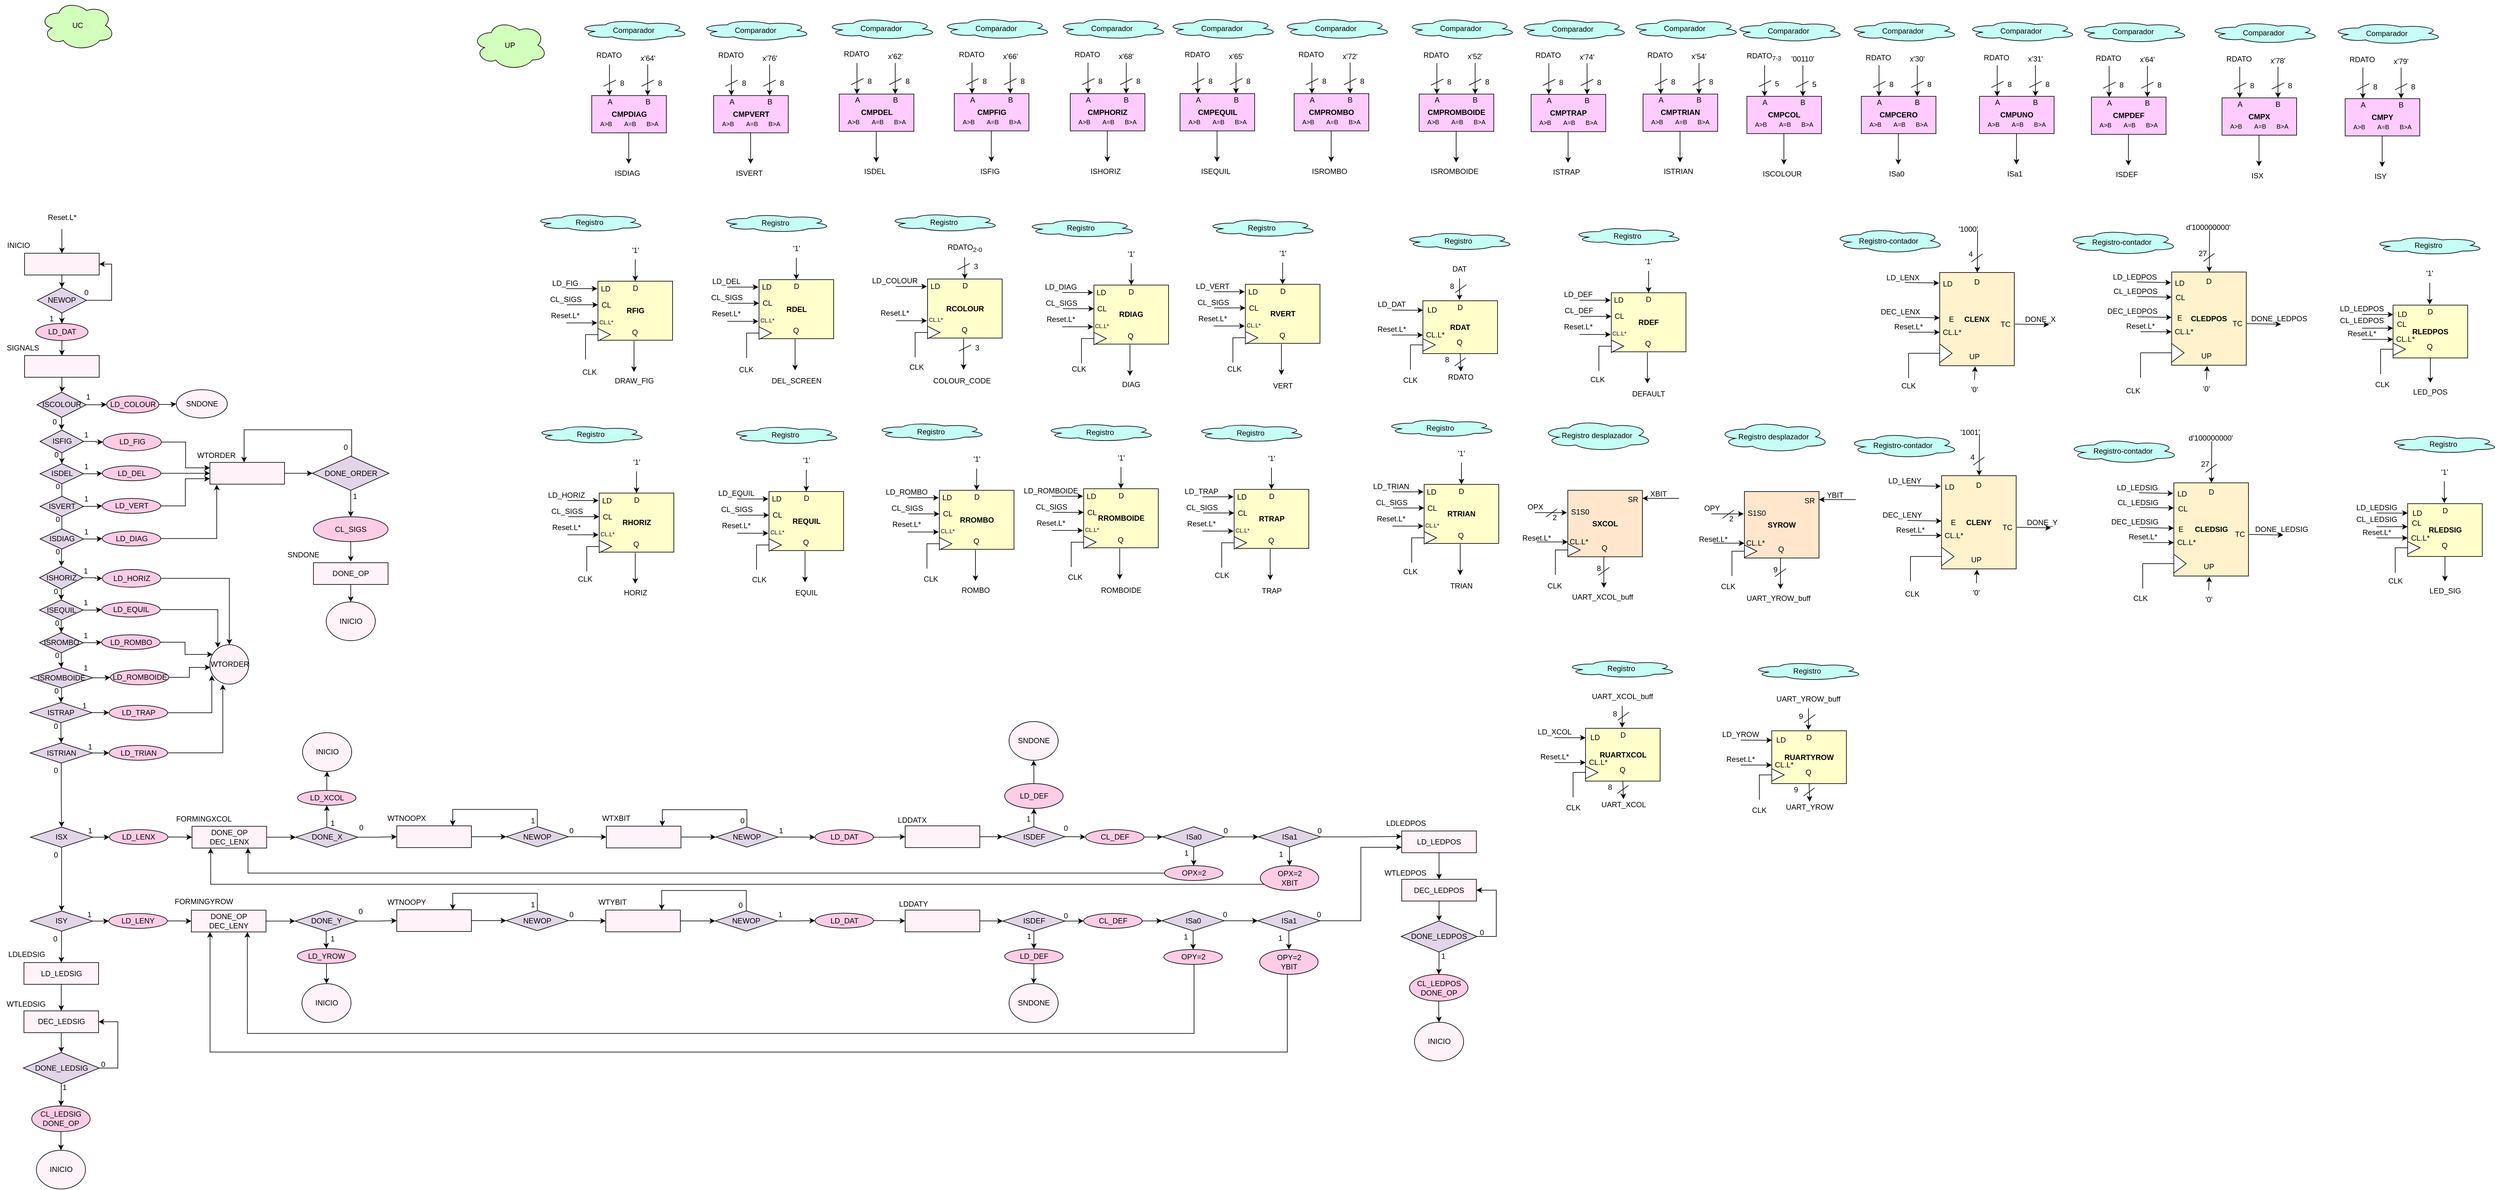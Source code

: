 <mxfile version="20.7.4" type="device"><diagram id="5iFPCYbPYiGZoIpvVBV6" name="Página-1"><mxGraphModel dx="459" dy="1279" grid="1" gridSize="10" guides="1" tooltips="1" connect="1" arrows="1" fold="1" page="1" pageScale="1" pageWidth="827" pageHeight="1169" math="0" shadow="0"><root><mxCell id="0"/><mxCell id="1" parent="0"/><mxCell id="SED3R4ukqMxZoP5hoODz-1" value="&lt;b&gt;RFIG&lt;/b&gt;" style="rounded=0;whiteSpace=wrap;html=1;fontSize=12;fillColor=#FFFFCC;" parent="1" vertex="1"><mxGeometry x="3471.5" y="471.51" width="120" height="95" as="geometry"/></mxCell><mxCell id="SED3R4ukqMxZoP5hoODz-2" value="D" style="text;html=1;strokeColor=none;fillColor=none;align=center;verticalAlign=middle;whiteSpace=wrap;rounded=0;fontSize=12;" parent="1" vertex="1"><mxGeometry x="3521.5" y="477.51" width="20" height="10" as="geometry"/></mxCell><mxCell id="SED3R4ukqMxZoP5hoODz-3" value="" style="triangle;whiteSpace=wrap;html=1;fontSize=12;" parent="1" vertex="1"><mxGeometry x="3471.5" y="547.51" width="20" height="20" as="geometry"/></mxCell><mxCell id="SED3R4ukqMxZoP5hoODz-4" value="" style="shape=corner;whiteSpace=wrap;html=1;fontSize=12;dx=0;dy=0;" parent="1" vertex="1"><mxGeometry x="3451.5" y="557.51" width="20" height="40" as="geometry"/></mxCell><mxCell id="SED3R4ukqMxZoP5hoODz-5" value="Q" style="text;html=1;strokeColor=none;fillColor=none;align=center;verticalAlign=middle;whiteSpace=wrap;rounded=0;fontSize=12;" parent="1" vertex="1"><mxGeometry x="3520.5" y="543.51" width="20" height="20" as="geometry"/></mxCell><mxCell id="SED3R4ukqMxZoP5hoODz-6" value="" style="endArrow=classic;html=1;rounded=0;fontSize=12;entryX=0.5;entryY=0;entryDx=0;entryDy=0;exitX=0.5;exitY=1;exitDx=0;exitDy=0;" parent="1" source="SED3R4ukqMxZoP5hoODz-8" target="SED3R4ukqMxZoP5hoODz-1" edge="1"><mxGeometry width="50" height="50" relative="1" as="geometry"><mxPoint x="3531.5" y="421.51" as="sourcePoint"/><mxPoint x="3561.5" y="471.51" as="targetPoint"/></mxGeometry></mxCell><mxCell id="SED3R4ukqMxZoP5hoODz-7" value="" style="endArrow=classic;html=1;rounded=0;fontSize=12;entryX=0.5;entryY=0;entryDx=0;entryDy=0;" parent="1" edge="1"><mxGeometry width="50" height="50" relative="1" as="geometry"><mxPoint x="3529.5" y="567.51" as="sourcePoint"/><mxPoint x="3529.5" y="617.51" as="targetPoint"/></mxGeometry></mxCell><mxCell id="SED3R4ukqMxZoP5hoODz-8" value="'1'" style="text;html=1;strokeColor=none;fillColor=none;align=center;verticalAlign=middle;whiteSpace=wrap;rounded=0;" parent="1" vertex="1"><mxGeometry x="3501.5" y="406.51" width="60" height="30" as="geometry"/></mxCell><mxCell id="SED3R4ukqMxZoP5hoODz-9" value="DRAW_FIG" style="text;html=1;strokeColor=none;fillColor=none;align=center;verticalAlign=middle;whiteSpace=wrap;rounded=0;" parent="1" vertex="1"><mxGeometry x="3499.5" y="617.01" width="60" height="30" as="geometry"/></mxCell><mxCell id="SED3R4ukqMxZoP5hoODz-10" value="LD" style="text;html=1;strokeColor=none;fillColor=none;align=center;verticalAlign=middle;whiteSpace=wrap;rounded=0;fontSize=12;" parent="1" vertex="1"><mxGeometry x="3473.5" y="473.51" width="20" height="20" as="geometry"/></mxCell><mxCell id="SED3R4ukqMxZoP5hoODz-11" value="" style="endArrow=classic;html=1;rounded=0;fontSize=12;entryX=0;entryY=0.25;entryDx=0;entryDy=0;" parent="1" edge="1"><mxGeometry width="50" height="50" relative="1" as="geometry"><mxPoint x="3420.5" y="483.51" as="sourcePoint"/><mxPoint x="3470.5" y="483.51" as="targetPoint"/></mxGeometry></mxCell><mxCell id="SED3R4ukqMxZoP5hoODz-12" value="LD_FIG" style="text;html=1;strokeColor=none;fillColor=none;align=center;verticalAlign=middle;whiteSpace=wrap;rounded=0;" parent="1" vertex="1"><mxGeometry x="3388.5" y="459.51" width="60" height="30" as="geometry"/></mxCell><mxCell id="SED3R4ukqMxZoP5hoODz-13" value="Reset.L*" style="text;html=1;strokeColor=none;fillColor=none;align=center;verticalAlign=middle;whiteSpace=wrap;rounded=0;" parent="1" vertex="1"><mxGeometry x="3388.5" y="511.51" width="60" height="30" as="geometry"/></mxCell><mxCell id="SED3R4ukqMxZoP5hoODz-14" value="CL.L*" style="text;html=1;strokeColor=none;fillColor=none;align=center;verticalAlign=middle;whiteSpace=wrap;rounded=0;fontSize=9;" parent="1" vertex="1"><mxGeometry x="3474.5" y="527.51" width="20" height="20" as="geometry"/></mxCell><mxCell id="SED3R4ukqMxZoP5hoODz-15" value="" style="endArrow=classic;html=1;rounded=0;fontSize=12;entryX=0;entryY=0.25;entryDx=0;entryDy=0;" parent="1" edge="1"><mxGeometry width="50" height="50" relative="1" as="geometry"><mxPoint x="3420.5" y="538.67" as="sourcePoint"/><mxPoint x="3470.5" y="538.67" as="targetPoint"/></mxGeometry></mxCell><mxCell id="SED3R4ukqMxZoP5hoODz-16" value="CL" style="text;html=1;strokeColor=none;fillColor=none;align=center;verticalAlign=middle;whiteSpace=wrap;rounded=0;fontSize=12;" parent="1" vertex="1"><mxGeometry x="3474.5" y="499.51" width="20" height="20" as="geometry"/></mxCell><mxCell id="SED3R4ukqMxZoP5hoODz-17" value="" style="endArrow=classic;html=1;rounded=0;fontSize=12;entryX=0;entryY=0.25;entryDx=0;entryDy=0;" parent="1" edge="1"><mxGeometry width="50" height="50" relative="1" as="geometry"><mxPoint x="3421.5" y="509.51" as="sourcePoint"/><mxPoint x="3471.5" y="509.51" as="targetPoint"/></mxGeometry></mxCell><mxCell id="SED3R4ukqMxZoP5hoODz-18" value="CL_SIGS" style="text;html=1;strokeColor=none;fillColor=none;align=center;verticalAlign=middle;whiteSpace=wrap;rounded=0;" parent="1" vertex="1"><mxGeometry x="3389.5" y="485.51" width="60" height="30" as="geometry"/></mxCell><mxCell id="SED3R4ukqMxZoP5hoODz-19" value="Registro" style="ellipse;shape=cloud;whiteSpace=wrap;html=1;fillColor=#C5FFF5;" parent="1" vertex="1"><mxGeometry x="3367.5" y="362.01" width="180" height="30" as="geometry"/></mxCell><mxCell id="SED3R4ukqMxZoP5hoODz-20" value="Registro" style="ellipse;shape=cloud;whiteSpace=wrap;html=1;fillColor=#C5FFF5;" parent="1" vertex="1"><mxGeometry x="3666.5" y="363.01" width="180" height="30" as="geometry"/></mxCell><mxCell id="SED3R4ukqMxZoP5hoODz-21" value="&lt;b&gt;RDEL&lt;/b&gt;" style="rounded=0;whiteSpace=wrap;html=1;fontSize=12;fillColor=#FFFFCC;" parent="1" vertex="1"><mxGeometry x="3730.5" y="469.01" width="120" height="95" as="geometry"/></mxCell><mxCell id="SED3R4ukqMxZoP5hoODz-22" value="D" style="text;html=1;strokeColor=none;fillColor=none;align=center;verticalAlign=middle;whiteSpace=wrap;rounded=0;fontSize=12;" parent="1" vertex="1"><mxGeometry x="3780.5" y="475.01" width="20" height="10" as="geometry"/></mxCell><mxCell id="SED3R4ukqMxZoP5hoODz-23" value="" style="triangle;whiteSpace=wrap;html=1;fontSize=12;" parent="1" vertex="1"><mxGeometry x="3730.5" y="545.01" width="20" height="20" as="geometry"/></mxCell><mxCell id="SED3R4ukqMxZoP5hoODz-24" value="" style="shape=corner;whiteSpace=wrap;html=1;fontSize=12;dx=0;dy=0;" parent="1" vertex="1"><mxGeometry x="3710.5" y="555.01" width="20" height="40" as="geometry"/></mxCell><mxCell id="SED3R4ukqMxZoP5hoODz-25" value="Q" style="text;html=1;strokeColor=none;fillColor=none;align=center;verticalAlign=middle;whiteSpace=wrap;rounded=0;fontSize=12;" parent="1" vertex="1"><mxGeometry x="3779.5" y="541.01" width="20" height="20" as="geometry"/></mxCell><mxCell id="SED3R4ukqMxZoP5hoODz-26" value="" style="endArrow=classic;html=1;rounded=0;fontSize=12;entryX=0.5;entryY=0;entryDx=0;entryDy=0;exitX=0.5;exitY=1;exitDx=0;exitDy=0;" parent="1" source="SED3R4ukqMxZoP5hoODz-28" target="SED3R4ukqMxZoP5hoODz-21" edge="1"><mxGeometry width="50" height="50" relative="1" as="geometry"><mxPoint x="3790.5" y="419.01" as="sourcePoint"/><mxPoint x="3820.5" y="469.01" as="targetPoint"/></mxGeometry></mxCell><mxCell id="SED3R4ukqMxZoP5hoODz-27" value="" style="endArrow=classic;html=1;rounded=0;fontSize=12;entryX=0.5;entryY=0;entryDx=0;entryDy=0;" parent="1" edge="1"><mxGeometry width="50" height="50" relative="1" as="geometry"><mxPoint x="3788.5" y="565.01" as="sourcePoint"/><mxPoint x="3788.5" y="615.01" as="targetPoint"/></mxGeometry></mxCell><mxCell id="SED3R4ukqMxZoP5hoODz-28" value="'1'" style="text;html=1;strokeColor=none;fillColor=none;align=center;verticalAlign=middle;whiteSpace=wrap;rounded=0;" parent="1" vertex="1"><mxGeometry x="3760.5" y="404.01" width="60" height="30" as="geometry"/></mxCell><mxCell id="SED3R4ukqMxZoP5hoODz-29" value="DEL_SCREEN" style="text;html=1;strokeColor=none;fillColor=none;align=center;verticalAlign=middle;whiteSpace=wrap;rounded=0;" parent="1" vertex="1"><mxGeometry x="3760.5" y="617.01" width="60" height="30" as="geometry"/></mxCell><mxCell id="SED3R4ukqMxZoP5hoODz-30" value="LD" style="text;html=1;strokeColor=none;fillColor=none;align=center;verticalAlign=middle;whiteSpace=wrap;rounded=0;fontSize=12;" parent="1" vertex="1"><mxGeometry x="3732.5" y="471.01" width="20" height="20" as="geometry"/></mxCell><mxCell id="SED3R4ukqMxZoP5hoODz-31" value="" style="endArrow=classic;html=1;rounded=0;fontSize=12;entryX=0;entryY=0.25;entryDx=0;entryDy=0;" parent="1" edge="1"><mxGeometry width="50" height="50" relative="1" as="geometry"><mxPoint x="3679.5" y="481.01" as="sourcePoint"/><mxPoint x="3729.5" y="481.01" as="targetPoint"/></mxGeometry></mxCell><mxCell id="SED3R4ukqMxZoP5hoODz-32" value="LD_DEL" style="text;html=1;strokeColor=none;fillColor=none;align=center;verticalAlign=middle;whiteSpace=wrap;rounded=0;" parent="1" vertex="1"><mxGeometry x="3647.5" y="457.01" width="60" height="30" as="geometry"/></mxCell><mxCell id="SED3R4ukqMxZoP5hoODz-33" value="Reset.L*" style="text;html=1;strokeColor=none;fillColor=none;align=center;verticalAlign=middle;whiteSpace=wrap;rounded=0;" parent="1" vertex="1"><mxGeometry x="3647.5" y="509.01" width="60" height="30" as="geometry"/></mxCell><mxCell id="SED3R4ukqMxZoP5hoODz-34" value="CL.L*" style="text;html=1;strokeColor=none;fillColor=none;align=center;verticalAlign=middle;whiteSpace=wrap;rounded=0;fontSize=9;" parent="1" vertex="1"><mxGeometry x="3733.5" y="525.01" width="20" height="20" as="geometry"/></mxCell><mxCell id="SED3R4ukqMxZoP5hoODz-35" value="" style="endArrow=classic;html=1;rounded=0;fontSize=12;entryX=0;entryY=0.25;entryDx=0;entryDy=0;" parent="1" edge="1"><mxGeometry width="50" height="50" relative="1" as="geometry"><mxPoint x="3679.5" y="536.17" as="sourcePoint"/><mxPoint x="3729.5" y="536.17" as="targetPoint"/></mxGeometry></mxCell><mxCell id="SED3R4ukqMxZoP5hoODz-36" value="CL" style="text;html=1;strokeColor=none;fillColor=none;align=center;verticalAlign=middle;whiteSpace=wrap;rounded=0;fontSize=12;" parent="1" vertex="1"><mxGeometry x="3733.5" y="497.01" width="20" height="20" as="geometry"/></mxCell><mxCell id="SED3R4ukqMxZoP5hoODz-37" value="" style="endArrow=classic;html=1;rounded=0;fontSize=12;entryX=0;entryY=0.25;entryDx=0;entryDy=0;" parent="1" edge="1"><mxGeometry width="50" height="50" relative="1" as="geometry"><mxPoint x="3680.5" y="507.01" as="sourcePoint"/><mxPoint x="3730.5" y="507.01" as="targetPoint"/></mxGeometry></mxCell><mxCell id="SED3R4ukqMxZoP5hoODz-38" value="CL_SIGS" style="text;html=1;strokeColor=none;fillColor=none;align=center;verticalAlign=middle;whiteSpace=wrap;rounded=0;" parent="1" vertex="1"><mxGeometry x="3648.5" y="483.01" width="60" height="30" as="geometry"/></mxCell><mxCell id="SED3R4ukqMxZoP5hoODz-39" value="Registro" style="ellipse;shape=cloud;whiteSpace=wrap;html=1;fillColor=#C5FFF5;" parent="1" vertex="1"><mxGeometry x="3937.5" y="362.01" width="180" height="30" as="geometry"/></mxCell><mxCell id="SED3R4ukqMxZoP5hoODz-40" value="&lt;b&gt;RCOLOUR&lt;/b&gt;" style="rounded=0;whiteSpace=wrap;html=1;fontSize=12;fillColor=#FFFFCC;" parent="1" vertex="1"><mxGeometry x="4001.5" y="468.01" width="120" height="95" as="geometry"/></mxCell><mxCell id="SED3R4ukqMxZoP5hoODz-41" value="D" style="text;html=1;strokeColor=none;fillColor=none;align=center;verticalAlign=middle;whiteSpace=wrap;rounded=0;fontSize=12;" parent="1" vertex="1"><mxGeometry x="4051.5" y="474.01" width="20" height="10" as="geometry"/></mxCell><mxCell id="SED3R4ukqMxZoP5hoODz-42" value="" style="triangle;whiteSpace=wrap;html=1;fontSize=12;" parent="1" vertex="1"><mxGeometry x="4001.5" y="544.01" width="20" height="20" as="geometry"/></mxCell><mxCell id="SED3R4ukqMxZoP5hoODz-43" value="" style="shape=corner;whiteSpace=wrap;html=1;fontSize=12;dx=0;dy=0;" parent="1" vertex="1"><mxGeometry x="3981.5" y="554.01" width="20" height="40" as="geometry"/></mxCell><mxCell id="SED3R4ukqMxZoP5hoODz-44" value="Q" style="text;html=1;strokeColor=none;fillColor=none;align=center;verticalAlign=middle;whiteSpace=wrap;rounded=0;fontSize=12;" parent="1" vertex="1"><mxGeometry x="4050.5" y="540.01" width="20" height="20" as="geometry"/></mxCell><mxCell id="SED3R4ukqMxZoP5hoODz-45" value="" style="endArrow=classic;html=1;rounded=0;fontSize=12;entryX=0.5;entryY=0;entryDx=0;entryDy=0;exitX=0.5;exitY=1;exitDx=0;exitDy=0;" parent="1" source="SED3R4ukqMxZoP5hoODz-47" target="SED3R4ukqMxZoP5hoODz-40" edge="1"><mxGeometry width="50" height="50" relative="1" as="geometry"><mxPoint x="4061.5" y="418.01" as="sourcePoint"/><mxPoint x="4091.5" y="468.01" as="targetPoint"/></mxGeometry></mxCell><mxCell id="SED3R4ukqMxZoP5hoODz-46" value="" style="endArrow=classic;html=1;rounded=0;fontSize=12;entryX=0.5;entryY=0;entryDx=0;entryDy=0;" parent="1" edge="1"><mxGeometry width="50" height="50" relative="1" as="geometry"><mxPoint x="4059.5" y="564.01" as="sourcePoint"/><mxPoint x="4059.5" y="614.01" as="targetPoint"/></mxGeometry></mxCell><mxCell id="SED3R4ukqMxZoP5hoODz-47" value="RDATO&lt;sub&gt;2-0&lt;/sub&gt;" style="text;html=1;strokeColor=none;fillColor=none;align=center;verticalAlign=middle;whiteSpace=wrap;rounded=0;" parent="1" vertex="1"><mxGeometry x="4013.5" y="403.01" width="95" height="30" as="geometry"/></mxCell><mxCell id="SED3R4ukqMxZoP5hoODz-48" value="COLOUR_CODE" style="text;html=1;strokeColor=none;fillColor=none;align=center;verticalAlign=middle;whiteSpace=wrap;rounded=0;" parent="1" vertex="1"><mxGeometry x="4026.5" y="617.01" width="60" height="30" as="geometry"/></mxCell><mxCell id="SED3R4ukqMxZoP5hoODz-49" value="LD" style="text;html=1;strokeColor=none;fillColor=none;align=center;verticalAlign=middle;whiteSpace=wrap;rounded=0;fontSize=12;" parent="1" vertex="1"><mxGeometry x="4003.5" y="470.01" width="20" height="20" as="geometry"/></mxCell><mxCell id="SED3R4ukqMxZoP5hoODz-50" value="" style="endArrow=classic;html=1;rounded=0;fontSize=12;entryX=0;entryY=0.25;entryDx=0;entryDy=0;" parent="1" edge="1"><mxGeometry width="50" height="50" relative="1" as="geometry"><mxPoint x="3950.5" y="480.01" as="sourcePoint"/><mxPoint x="4000.5" y="480.01" as="targetPoint"/></mxGeometry></mxCell><mxCell id="SED3R4ukqMxZoP5hoODz-51" value="LD_COLOUR" style="text;html=1;strokeColor=none;fillColor=none;align=center;verticalAlign=middle;whiteSpace=wrap;rounded=0;" parent="1" vertex="1"><mxGeometry x="3918.5" y="456.01" width="60" height="30" as="geometry"/></mxCell><mxCell id="SED3R4ukqMxZoP5hoODz-52" value="Reset.L*" style="text;html=1;strokeColor=none;fillColor=none;align=center;verticalAlign=middle;whiteSpace=wrap;rounded=0;" parent="1" vertex="1"><mxGeometry x="3918.5" y="508.01" width="60" height="30" as="geometry"/></mxCell><mxCell id="SED3R4ukqMxZoP5hoODz-53" value="CL.L*" style="text;html=1;strokeColor=none;fillColor=none;align=center;verticalAlign=middle;whiteSpace=wrap;rounded=0;fontSize=9;" parent="1" vertex="1"><mxGeometry x="4004.5" y="524.01" width="20" height="20" as="geometry"/></mxCell><mxCell id="SED3R4ukqMxZoP5hoODz-54" value="" style="endArrow=classic;html=1;rounded=0;fontSize=12;entryX=0;entryY=0.25;entryDx=0;entryDy=0;" parent="1" edge="1"><mxGeometry width="50" height="50" relative="1" as="geometry"><mxPoint x="3950.5" y="535.17" as="sourcePoint"/><mxPoint x="4000.5" y="535.17" as="targetPoint"/></mxGeometry></mxCell><mxCell id="SED3R4ukqMxZoP5hoODz-55" value="" style="endArrow=none;html=1;rounded=0;" parent="1" edge="1"><mxGeometry width="50" height="50" relative="1" as="geometry"><mxPoint x="4049.5" y="453.01" as="sourcePoint"/><mxPoint x="4069.5" y="443.01" as="targetPoint"/></mxGeometry></mxCell><mxCell id="SED3R4ukqMxZoP5hoODz-56" value="3" style="text;html=1;strokeColor=none;fillColor=none;align=center;verticalAlign=middle;whiteSpace=wrap;rounded=0;" parent="1" vertex="1"><mxGeometry x="4058.5" y="433.01" width="41" height="30" as="geometry"/></mxCell><mxCell id="SED3R4ukqMxZoP5hoODz-57" value="" style="endArrow=none;html=1;rounded=0;" parent="1" edge="1"><mxGeometry width="50" height="50" relative="1" as="geometry"><mxPoint x="4051.5" y="584.01" as="sourcePoint"/><mxPoint x="4071.5" y="574.01" as="targetPoint"/></mxGeometry></mxCell><mxCell id="SED3R4ukqMxZoP5hoODz-58" value="3" style="text;html=1;strokeColor=none;fillColor=none;align=center;verticalAlign=middle;whiteSpace=wrap;rounded=0;" parent="1" vertex="1"><mxGeometry x="4060.5" y="564.01" width="41" height="30" as="geometry"/></mxCell><mxCell id="SED3R4ukqMxZoP5hoODz-59" value="&lt;b&gt;CMPDEL&lt;/b&gt;" style="rounded=0;whiteSpace=wrap;html=1;fontSize=12;fillColor=#FFCCFF;" parent="1" vertex="1"><mxGeometry x="3859.5" y="170.38" width="120" height="60" as="geometry"/></mxCell><mxCell id="SED3R4ukqMxZoP5hoODz-60" value="A" style="text;html=1;strokeColor=none;fillColor=none;align=center;verticalAlign=middle;whiteSpace=wrap;rounded=0;fontSize=12;" parent="1" vertex="1"><mxGeometry x="3878.5" y="170.38" width="20" height="20" as="geometry"/></mxCell><mxCell id="SED3R4ukqMxZoP5hoODz-61" value="B" style="text;html=1;strokeColor=none;fillColor=none;align=center;verticalAlign=middle;whiteSpace=wrap;rounded=0;fontSize=12;" parent="1" vertex="1"><mxGeometry x="3939.5" y="170.38" width="20" height="20" as="geometry"/></mxCell><mxCell id="SED3R4ukqMxZoP5hoODz-62" value="" style="endArrow=classic;html=1;rounded=0;fontSize=12;entryX=0.75;entryY=0;entryDx=0;entryDy=0;" parent="1" target="SED3R4ukqMxZoP5hoODz-59" edge="1"><mxGeometry width="50" height="50" relative="1" as="geometry"><mxPoint x="3949.5" y="120.38" as="sourcePoint"/><mxPoint x="3989.5" y="180.38" as="targetPoint"/></mxGeometry></mxCell><mxCell id="SED3R4ukqMxZoP5hoODz-63" value="" style="endArrow=classic;html=1;rounded=0;fontSize=12;entryX=0.75;entryY=0;entryDx=0;entryDy=0;" parent="1" edge="1"><mxGeometry width="50" height="50" relative="1" as="geometry"><mxPoint x="3888" y="120.38" as="sourcePoint"/><mxPoint x="3888" y="170.38" as="targetPoint"/></mxGeometry></mxCell><mxCell id="SED3R4ukqMxZoP5hoODz-64" value="&lt;font style=&quot;font-size: 10px;&quot;&gt;A&amp;gt;B&amp;nbsp; &amp;nbsp; &amp;nbsp; &amp;nbsp;A=B&amp;nbsp; &amp;nbsp; &amp;nbsp; B&amp;gt;A&lt;/font&gt;" style="text;html=1;strokeColor=none;fillColor=none;align=center;verticalAlign=middle;whiteSpace=wrap;rounded=0;fontSize=12;" parent="1" vertex="1"><mxGeometry x="3859.5" y="200.38" width="120" height="30" as="geometry"/></mxCell><mxCell id="SED3R4ukqMxZoP5hoODz-65" value="" style="endArrow=classic;html=1;rounded=0;fontSize=12;entryX=0.75;entryY=0;entryDx=0;entryDy=0;" parent="1" edge="1"><mxGeometry width="50" height="50" relative="1" as="geometry"><mxPoint x="3919" y="230.38" as="sourcePoint"/><mxPoint x="3919" y="280.38" as="targetPoint"/></mxGeometry></mxCell><mxCell id="SED3R4ukqMxZoP5hoODz-66" value="x'62'" style="text;html=1;strokeColor=none;fillColor=none;align=center;verticalAlign=middle;whiteSpace=wrap;rounded=0;" parent="1" vertex="1"><mxGeometry x="3919.5" y="95.38" width="60" height="30" as="geometry"/></mxCell><mxCell id="SED3R4ukqMxZoP5hoODz-67" value="ISDEL" style="text;html=1;strokeColor=none;fillColor=none;align=center;verticalAlign=middle;whiteSpace=wrap;rounded=0;" parent="1" vertex="1"><mxGeometry x="3886.5" y="280.38" width="60" height="30" as="geometry"/></mxCell><mxCell id="SED3R4ukqMxZoP5hoODz-68" value="Comparador" style="ellipse;shape=cloud;whiteSpace=wrap;html=1;fillColor=#C5FFF5;" parent="1" vertex="1"><mxGeometry x="3836.5" y="47.88" width="180" height="35" as="geometry"/></mxCell><mxCell id="SED3R4ukqMxZoP5hoODz-69" value="RDATO" style="text;html=1;strokeColor=none;fillColor=none;align=center;verticalAlign=middle;whiteSpace=wrap;rounded=0;" parent="1" vertex="1"><mxGeometry x="3839.5" y="90.88" width="95" height="30" as="geometry"/></mxCell><mxCell id="SED3R4ukqMxZoP5hoODz-70" value="&lt;b&gt;CMPFIG&lt;/b&gt;" style="rounded=0;whiteSpace=wrap;html=1;fontSize=12;fillColor=#FFCCFF;" parent="1" vertex="1"><mxGeometry x="4044.5" y="169.63" width="120" height="60" as="geometry"/></mxCell><mxCell id="SED3R4ukqMxZoP5hoODz-71" value="A" style="text;html=1;strokeColor=none;fillColor=none;align=center;verticalAlign=middle;whiteSpace=wrap;rounded=0;fontSize=12;" parent="1" vertex="1"><mxGeometry x="4063.5" y="169.63" width="20" height="20" as="geometry"/></mxCell><mxCell id="SED3R4ukqMxZoP5hoODz-72" value="B" style="text;html=1;strokeColor=none;fillColor=none;align=center;verticalAlign=middle;whiteSpace=wrap;rounded=0;fontSize=12;" parent="1" vertex="1"><mxGeometry x="4124.5" y="169.63" width="20" height="20" as="geometry"/></mxCell><mxCell id="SED3R4ukqMxZoP5hoODz-73" value="" style="endArrow=classic;html=1;rounded=0;fontSize=12;entryX=0.75;entryY=0;entryDx=0;entryDy=0;" parent="1" target="SED3R4ukqMxZoP5hoODz-70" edge="1"><mxGeometry width="50" height="50" relative="1" as="geometry"><mxPoint x="4134.5" y="119.63" as="sourcePoint"/><mxPoint x="4174.5" y="179.63" as="targetPoint"/></mxGeometry></mxCell><mxCell id="SED3R4ukqMxZoP5hoODz-74" value="" style="endArrow=classic;html=1;rounded=0;fontSize=12;entryX=0.75;entryY=0;entryDx=0;entryDy=0;" parent="1" edge="1"><mxGeometry width="50" height="50" relative="1" as="geometry"><mxPoint x="4073" y="119.63" as="sourcePoint"/><mxPoint x="4073" y="169.63" as="targetPoint"/></mxGeometry></mxCell><mxCell id="SED3R4ukqMxZoP5hoODz-75" value="&lt;font style=&quot;font-size: 10px;&quot;&gt;A&amp;gt;B&amp;nbsp; &amp;nbsp; &amp;nbsp; &amp;nbsp;A=B&amp;nbsp; &amp;nbsp; &amp;nbsp; B&amp;gt;A&lt;/font&gt;" style="text;html=1;strokeColor=none;fillColor=none;align=center;verticalAlign=middle;whiteSpace=wrap;rounded=0;fontSize=12;" parent="1" vertex="1"><mxGeometry x="4044.5" y="199.63" width="120" height="30" as="geometry"/></mxCell><mxCell id="SED3R4ukqMxZoP5hoODz-76" value="" style="endArrow=classic;html=1;rounded=0;fontSize=12;entryX=0.75;entryY=0;entryDx=0;entryDy=0;" parent="1" edge="1"><mxGeometry width="50" height="50" relative="1" as="geometry"><mxPoint x="4104" y="229.63" as="sourcePoint"/><mxPoint x="4104" y="279.63" as="targetPoint"/></mxGeometry></mxCell><mxCell id="SED3R4ukqMxZoP5hoODz-77" value="x'66'" style="text;html=1;strokeColor=none;fillColor=none;align=center;verticalAlign=middle;whiteSpace=wrap;rounded=0;" parent="1" vertex="1"><mxGeometry x="4104.5" y="94.63" width="60" height="30" as="geometry"/></mxCell><mxCell id="SED3R4ukqMxZoP5hoODz-78" value="ISFIG" style="text;html=1;strokeColor=none;fillColor=none;align=center;verticalAlign=middle;whiteSpace=wrap;rounded=0;" parent="1" vertex="1"><mxGeometry x="4071.5" y="279.63" width="60" height="30" as="geometry"/></mxCell><mxCell id="SED3R4ukqMxZoP5hoODz-79" value="Comparador" style="ellipse;shape=cloud;whiteSpace=wrap;html=1;fillColor=#C5FFF5;" parent="1" vertex="1"><mxGeometry x="4021.5" y="47.13" width="180" height="35" as="geometry"/></mxCell><mxCell id="SED3R4ukqMxZoP5hoODz-80" value="&lt;sub style=&quot;border-color: var(--border-color);&quot;&gt;&lt;span style=&quot;font-size: 12px;&quot;&gt;RDATO&lt;/span&gt;&lt;/sub&gt;" style="text;html=1;strokeColor=none;fillColor=none;align=center;verticalAlign=middle;whiteSpace=wrap;rounded=0;" parent="1" vertex="1"><mxGeometry x="4024.5" y="90.13" width="95" height="30" as="geometry"/></mxCell><mxCell id="SED3R4ukqMxZoP5hoODz-81" value="&lt;b&gt;CMPCOL&lt;/b&gt;" style="rounded=0;whiteSpace=wrap;html=1;fontSize=12;fillColor=#FFCCFF;" parent="1" vertex="1"><mxGeometry x="5319" y="174.01" width="120" height="60" as="geometry"/></mxCell><mxCell id="SED3R4ukqMxZoP5hoODz-82" value="A" style="text;html=1;strokeColor=none;fillColor=none;align=center;verticalAlign=middle;whiteSpace=wrap;rounded=0;fontSize=12;" parent="1" vertex="1"><mxGeometry x="5338" y="174.01" width="20" height="20" as="geometry"/></mxCell><mxCell id="SED3R4ukqMxZoP5hoODz-83" value="B" style="text;html=1;strokeColor=none;fillColor=none;align=center;verticalAlign=middle;whiteSpace=wrap;rounded=0;fontSize=12;" parent="1" vertex="1"><mxGeometry x="5399" y="174.01" width="20" height="20" as="geometry"/></mxCell><mxCell id="SED3R4ukqMxZoP5hoODz-84" value="" style="endArrow=classic;html=1;rounded=0;fontSize=12;entryX=0.75;entryY=0;entryDx=0;entryDy=0;" parent="1" target="SED3R4ukqMxZoP5hoODz-81" edge="1"><mxGeometry width="50" height="50" relative="1" as="geometry"><mxPoint x="5409" y="124.01" as="sourcePoint"/><mxPoint x="5449" y="184.01" as="targetPoint"/></mxGeometry></mxCell><mxCell id="SED3R4ukqMxZoP5hoODz-85" value="" style="endArrow=classic;html=1;rounded=0;fontSize=12;entryX=0.75;entryY=0;entryDx=0;entryDy=0;" parent="1" edge="1"><mxGeometry width="50" height="50" relative="1" as="geometry"><mxPoint x="5347.5" y="124.01" as="sourcePoint"/><mxPoint x="5347.5" y="174.01" as="targetPoint"/></mxGeometry></mxCell><mxCell id="SED3R4ukqMxZoP5hoODz-86" value="&lt;font style=&quot;font-size: 10px;&quot;&gt;A&amp;gt;B&amp;nbsp; &amp;nbsp; &amp;nbsp; &amp;nbsp;A=B&amp;nbsp; &amp;nbsp; &amp;nbsp; B&amp;gt;A&lt;/font&gt;" style="text;html=1;strokeColor=none;fillColor=none;align=center;verticalAlign=middle;whiteSpace=wrap;rounded=0;fontSize=12;" parent="1" vertex="1"><mxGeometry x="5319" y="204.01" width="120" height="30" as="geometry"/></mxCell><mxCell id="SED3R4ukqMxZoP5hoODz-87" value="" style="endArrow=classic;html=1;rounded=0;fontSize=12;entryX=0.75;entryY=0;entryDx=0;entryDy=0;" parent="1" edge="1"><mxGeometry width="50" height="50" relative="1" as="geometry"><mxPoint x="5378.5" y="234.01" as="sourcePoint"/><mxPoint x="5378.5" y="284.01" as="targetPoint"/></mxGeometry></mxCell><mxCell id="SED3R4ukqMxZoP5hoODz-88" value="'00110'" style="text;html=1;strokeColor=none;fillColor=none;align=center;verticalAlign=middle;whiteSpace=wrap;rounded=0;" parent="1" vertex="1"><mxGeometry x="5379" y="99.01" width="60" height="30" as="geometry"/></mxCell><mxCell id="SED3R4ukqMxZoP5hoODz-89" value="ISCOLOUR" style="text;html=1;strokeColor=none;fillColor=none;align=center;verticalAlign=middle;whiteSpace=wrap;rounded=0;" parent="1" vertex="1"><mxGeometry x="5346" y="284.01" width="60" height="30" as="geometry"/></mxCell><mxCell id="SED3R4ukqMxZoP5hoODz-90" value="Comparador" style="ellipse;shape=cloud;whiteSpace=wrap;html=1;fillColor=#C5FFF5;" parent="1" vertex="1"><mxGeometry x="5296" y="51.51" width="180" height="35" as="geometry"/></mxCell><mxCell id="SED3R4ukqMxZoP5hoODz-91" value="RDATO&lt;sub&gt;7-3&lt;/sub&gt;" style="text;html=1;strokeColor=none;fillColor=none;align=center;verticalAlign=middle;whiteSpace=wrap;rounded=0;" parent="1" vertex="1"><mxGeometry x="5299" y="94.51" width="95" height="30" as="geometry"/></mxCell><mxCell id="SED3R4ukqMxZoP5hoODz-92" value="" style="endArrow=none;html=1;rounded=0;" parent="1" edge="1"><mxGeometry width="50" height="50" relative="1" as="geometry"><mxPoint x="5338" y="158.51" as="sourcePoint"/><mxPoint x="5358" y="148.51" as="targetPoint"/></mxGeometry></mxCell><mxCell id="SED3R4ukqMxZoP5hoODz-93" value="5" style="text;html=1;strokeColor=none;fillColor=none;align=center;verticalAlign=middle;whiteSpace=wrap;rounded=0;" parent="1" vertex="1"><mxGeometry x="5347" y="138.51" width="41" height="30" as="geometry"/></mxCell><mxCell id="SED3R4ukqMxZoP5hoODz-94" value="" style="endArrow=none;html=1;rounded=0;" parent="1" edge="1"><mxGeometry width="50" height="50" relative="1" as="geometry"><mxPoint x="3878.5" y="155.38" as="sourcePoint"/><mxPoint x="3898.5" y="145.38" as="targetPoint"/></mxGeometry></mxCell><mxCell id="SED3R4ukqMxZoP5hoODz-95" value="8" style="text;html=1;strokeColor=none;fillColor=none;align=center;verticalAlign=middle;whiteSpace=wrap;rounded=0;" parent="1" vertex="1"><mxGeometry x="3887.5" y="135.38" width="41" height="30" as="geometry"/></mxCell><mxCell id="SED3R4ukqMxZoP5hoODz-96" value="" style="endArrow=none;html=1;rounded=0;" parent="1" edge="1"><mxGeometry width="50" height="50" relative="1" as="geometry"><mxPoint x="3939.5" y="155.38" as="sourcePoint"/><mxPoint x="3959.5" y="145.38" as="targetPoint"/></mxGeometry></mxCell><mxCell id="SED3R4ukqMxZoP5hoODz-97" value="8" style="text;html=1;strokeColor=none;fillColor=none;align=center;verticalAlign=middle;whiteSpace=wrap;rounded=0;" parent="1" vertex="1"><mxGeometry x="3948.5" y="135.38" width="41" height="30" as="geometry"/></mxCell><mxCell id="SED3R4ukqMxZoP5hoODz-98" value="" style="endArrow=none;html=1;rounded=0;" parent="1" edge="1"><mxGeometry width="50" height="50" relative="1" as="geometry"><mxPoint x="4063.5" y="155.38" as="sourcePoint"/><mxPoint x="4083.5" y="145.38" as="targetPoint"/></mxGeometry></mxCell><mxCell id="SED3R4ukqMxZoP5hoODz-99" value="8" style="text;html=1;strokeColor=none;fillColor=none;align=center;verticalAlign=middle;whiteSpace=wrap;rounded=0;" parent="1" vertex="1"><mxGeometry x="4072.5" y="135.38" width="41" height="30" as="geometry"/></mxCell><mxCell id="SED3R4ukqMxZoP5hoODz-100" value="" style="endArrow=none;html=1;rounded=0;" parent="1" edge="1"><mxGeometry width="50" height="50" relative="1" as="geometry"><mxPoint x="4124.5" y="155.38" as="sourcePoint"/><mxPoint x="4144.5" y="145.38" as="targetPoint"/></mxGeometry></mxCell><mxCell id="SED3R4ukqMxZoP5hoODz-101" value="8" style="text;html=1;strokeColor=none;fillColor=none;align=center;verticalAlign=middle;whiteSpace=wrap;rounded=0;" parent="1" vertex="1"><mxGeometry x="4133.5" y="135.38" width="41" height="30" as="geometry"/></mxCell><mxCell id="SED3R4ukqMxZoP5hoODz-102" value="" style="endArrow=none;html=1;rounded=0;" parent="1" edge="1"><mxGeometry width="50" height="50" relative="1" as="geometry"><mxPoint x="5398" y="159.51" as="sourcePoint"/><mxPoint x="5418" y="149.51" as="targetPoint"/></mxGeometry></mxCell><mxCell id="SED3R4ukqMxZoP5hoODz-103" value="5" style="text;html=1;strokeColor=none;fillColor=none;align=center;verticalAlign=middle;whiteSpace=wrap;rounded=0;" parent="1" vertex="1"><mxGeometry x="5407" y="139.51" width="41" height="30" as="geometry"/></mxCell><mxCell id="SED3R4ukqMxZoP5hoODz-104" value="Registro" style="ellipse;shape=cloud;whiteSpace=wrap;html=1;fillColor=#C5FFF5;" parent="1" vertex="1"><mxGeometry x="4448.5" y="370.51" width="180" height="30" as="geometry"/></mxCell><mxCell id="SED3R4ukqMxZoP5hoODz-105" value="&lt;b&gt;RVERT&lt;/b&gt;" style="rounded=0;whiteSpace=wrap;html=1;fontSize=12;fillColor=#FFFFCC;" parent="1" vertex="1"><mxGeometry x="4512.5" y="476.51" width="120" height="95" as="geometry"/></mxCell><mxCell id="SED3R4ukqMxZoP5hoODz-106" value="D" style="text;html=1;strokeColor=none;fillColor=none;align=center;verticalAlign=middle;whiteSpace=wrap;rounded=0;fontSize=12;" parent="1" vertex="1"><mxGeometry x="4562.5" y="482.51" width="20" height="10" as="geometry"/></mxCell><mxCell id="SED3R4ukqMxZoP5hoODz-107" value="" style="triangle;whiteSpace=wrap;html=1;fontSize=12;" parent="1" vertex="1"><mxGeometry x="4512.5" y="552.51" width="20" height="20" as="geometry"/></mxCell><mxCell id="SED3R4ukqMxZoP5hoODz-108" value="" style="shape=corner;whiteSpace=wrap;html=1;fontSize=12;dx=0;dy=0;" parent="1" vertex="1"><mxGeometry x="4492.5" y="562.51" width="20" height="40" as="geometry"/></mxCell><mxCell id="SED3R4ukqMxZoP5hoODz-109" value="Q" style="text;html=1;strokeColor=none;fillColor=none;align=center;verticalAlign=middle;whiteSpace=wrap;rounded=0;fontSize=12;" parent="1" vertex="1"><mxGeometry x="4561.5" y="548.51" width="20" height="20" as="geometry"/></mxCell><mxCell id="SED3R4ukqMxZoP5hoODz-110" value="" style="endArrow=classic;html=1;rounded=0;fontSize=12;entryX=0.5;entryY=0;entryDx=0;entryDy=0;exitX=0.5;exitY=1;exitDx=0;exitDy=0;" parent="1" source="SED3R4ukqMxZoP5hoODz-112" target="SED3R4ukqMxZoP5hoODz-105" edge="1"><mxGeometry width="50" height="50" relative="1" as="geometry"><mxPoint x="4572.5" y="426.51" as="sourcePoint"/><mxPoint x="4602.5" y="476.51" as="targetPoint"/></mxGeometry></mxCell><mxCell id="SED3R4ukqMxZoP5hoODz-111" value="" style="endArrow=classic;html=1;rounded=0;fontSize=12;entryX=0.5;entryY=0;entryDx=0;entryDy=0;" parent="1" edge="1"><mxGeometry width="50" height="50" relative="1" as="geometry"><mxPoint x="4570.5" y="572.51" as="sourcePoint"/><mxPoint x="4570.5" y="622.51" as="targetPoint"/></mxGeometry></mxCell><mxCell id="SED3R4ukqMxZoP5hoODz-112" value="'1'" style="text;html=1;strokeColor=none;fillColor=none;align=center;verticalAlign=middle;whiteSpace=wrap;rounded=0;" parent="1" vertex="1"><mxGeometry x="4542.5" y="411.51" width="60" height="30" as="geometry"/></mxCell><mxCell id="SED3R4ukqMxZoP5hoODz-113" value="VERT" style="text;html=1;strokeColor=none;fillColor=none;align=center;verticalAlign=middle;whiteSpace=wrap;rounded=0;" parent="1" vertex="1"><mxGeometry x="4542.5" y="624.51" width="60" height="30" as="geometry"/></mxCell><mxCell id="SED3R4ukqMxZoP5hoODz-114" value="LD" style="text;html=1;strokeColor=none;fillColor=none;align=center;verticalAlign=middle;whiteSpace=wrap;rounded=0;fontSize=12;" parent="1" vertex="1"><mxGeometry x="4514.5" y="478.51" width="20" height="20" as="geometry"/></mxCell><mxCell id="SED3R4ukqMxZoP5hoODz-115" value="" style="endArrow=classic;html=1;rounded=0;fontSize=12;entryX=0;entryY=0.25;entryDx=0;entryDy=0;" parent="1" edge="1"><mxGeometry width="50" height="50" relative="1" as="geometry"><mxPoint x="4461.5" y="488.51" as="sourcePoint"/><mxPoint x="4511.5" y="488.51" as="targetPoint"/></mxGeometry></mxCell><mxCell id="SED3R4ukqMxZoP5hoODz-116" value="LD_VERT" style="text;html=1;strokeColor=none;fillColor=none;align=center;verticalAlign=middle;whiteSpace=wrap;rounded=0;" parent="1" vertex="1"><mxGeometry x="4429.5" y="464.51" width="60" height="30" as="geometry"/></mxCell><mxCell id="SED3R4ukqMxZoP5hoODz-117" value="Reset.L*" style="text;html=1;strokeColor=none;fillColor=none;align=center;verticalAlign=middle;whiteSpace=wrap;rounded=0;" parent="1" vertex="1"><mxGeometry x="4429.5" y="516.51" width="60" height="30" as="geometry"/></mxCell><mxCell id="SED3R4ukqMxZoP5hoODz-118" value="CL.L*" style="text;html=1;strokeColor=none;fillColor=none;align=center;verticalAlign=middle;whiteSpace=wrap;rounded=0;fontSize=9;" parent="1" vertex="1"><mxGeometry x="4515.5" y="532.51" width="20" height="20" as="geometry"/></mxCell><mxCell id="SED3R4ukqMxZoP5hoODz-119" value="" style="endArrow=classic;html=1;rounded=0;fontSize=12;entryX=0;entryY=0.25;entryDx=0;entryDy=0;" parent="1" edge="1"><mxGeometry width="50" height="50" relative="1" as="geometry"><mxPoint x="4461.5" y="543.67" as="sourcePoint"/><mxPoint x="4511.5" y="543.67" as="targetPoint"/></mxGeometry></mxCell><mxCell id="SED3R4ukqMxZoP5hoODz-120" value="CL" style="text;html=1;strokeColor=none;fillColor=none;align=center;verticalAlign=middle;whiteSpace=wrap;rounded=0;fontSize=12;" parent="1" vertex="1"><mxGeometry x="4515.5" y="504.51" width="20" height="20" as="geometry"/></mxCell><mxCell id="SED3R4ukqMxZoP5hoODz-121" value="" style="endArrow=classic;html=1;rounded=0;fontSize=12;entryX=0;entryY=0.25;entryDx=0;entryDy=0;" parent="1" edge="1"><mxGeometry width="50" height="50" relative="1" as="geometry"><mxPoint x="4462.5" y="514.51" as="sourcePoint"/><mxPoint x="4512.5" y="514.51" as="targetPoint"/></mxGeometry></mxCell><mxCell id="SED3R4ukqMxZoP5hoODz-122" value="CL_SIGS" style="text;html=1;strokeColor=none;fillColor=none;align=center;verticalAlign=middle;whiteSpace=wrap;rounded=0;" parent="1" vertex="1"><mxGeometry x="4430.5" y="490.51" width="60" height="30" as="geometry"/></mxCell><mxCell id="SED3R4ukqMxZoP5hoODz-123" value="&lt;b&gt;RDIAG&lt;/b&gt;" style="rounded=0;whiteSpace=wrap;html=1;fontSize=12;fillColor=#FFFFCC;" parent="1" vertex="1"><mxGeometry x="4269" y="477.76" width="120" height="95" as="geometry"/></mxCell><mxCell id="SED3R4ukqMxZoP5hoODz-124" value="D" style="text;html=1;strokeColor=none;fillColor=none;align=center;verticalAlign=middle;whiteSpace=wrap;rounded=0;fontSize=12;" parent="1" vertex="1"><mxGeometry x="4319" y="483.76" width="20" height="10" as="geometry"/></mxCell><mxCell id="SED3R4ukqMxZoP5hoODz-125" value="" style="triangle;whiteSpace=wrap;html=1;fontSize=12;" parent="1" vertex="1"><mxGeometry x="4269" y="553.76" width="20" height="20" as="geometry"/></mxCell><mxCell id="SED3R4ukqMxZoP5hoODz-126" value="" style="shape=corner;whiteSpace=wrap;html=1;fontSize=12;dx=0;dy=0;" parent="1" vertex="1"><mxGeometry x="4249" y="563.76" width="20" height="40" as="geometry"/></mxCell><mxCell id="SED3R4ukqMxZoP5hoODz-127" value="Q" style="text;html=1;strokeColor=none;fillColor=none;align=center;verticalAlign=middle;whiteSpace=wrap;rounded=0;fontSize=12;" parent="1" vertex="1"><mxGeometry x="4318" y="549.76" width="20" height="20" as="geometry"/></mxCell><mxCell id="SED3R4ukqMxZoP5hoODz-128" value="" style="endArrow=classic;html=1;rounded=0;fontSize=12;entryX=0.5;entryY=0;entryDx=0;entryDy=0;exitX=0.5;exitY=1;exitDx=0;exitDy=0;" parent="1" source="SED3R4ukqMxZoP5hoODz-130" target="SED3R4ukqMxZoP5hoODz-123" edge="1"><mxGeometry width="50" height="50" relative="1" as="geometry"><mxPoint x="4329" y="427.76" as="sourcePoint"/><mxPoint x="4359" y="477.76" as="targetPoint"/></mxGeometry></mxCell><mxCell id="SED3R4ukqMxZoP5hoODz-129" value="" style="endArrow=classic;html=1;rounded=0;fontSize=12;entryX=0.5;entryY=0;entryDx=0;entryDy=0;" parent="1" edge="1"><mxGeometry width="50" height="50" relative="1" as="geometry"><mxPoint x="4327" y="573.76" as="sourcePoint"/><mxPoint x="4327" y="623.76" as="targetPoint"/></mxGeometry></mxCell><mxCell id="SED3R4ukqMxZoP5hoODz-130" value="'1'" style="text;html=1;strokeColor=none;fillColor=none;align=center;verticalAlign=middle;whiteSpace=wrap;rounded=0;" parent="1" vertex="1"><mxGeometry x="4299" y="412.76" width="60" height="30" as="geometry"/></mxCell><mxCell id="SED3R4ukqMxZoP5hoODz-131" value="DIAG" style="text;html=1;strokeColor=none;fillColor=none;align=center;verticalAlign=middle;whiteSpace=wrap;rounded=0;" parent="1" vertex="1"><mxGeometry x="4298.5" y="622.51" width="60" height="30" as="geometry"/></mxCell><mxCell id="SED3R4ukqMxZoP5hoODz-132" value="LD" style="text;html=1;strokeColor=none;fillColor=none;align=center;verticalAlign=middle;whiteSpace=wrap;rounded=0;fontSize=12;" parent="1" vertex="1"><mxGeometry x="4271" y="479.76" width="20" height="20" as="geometry"/></mxCell><mxCell id="SED3R4ukqMxZoP5hoODz-133" value="" style="endArrow=classic;html=1;rounded=0;fontSize=12;entryX=0;entryY=0.25;entryDx=0;entryDy=0;" parent="1" edge="1"><mxGeometry width="50" height="50" relative="1" as="geometry"><mxPoint x="4218" y="489.76" as="sourcePoint"/><mxPoint x="4268" y="489.76" as="targetPoint"/></mxGeometry></mxCell><mxCell id="SED3R4ukqMxZoP5hoODz-134" value="LD_DIAG" style="text;html=1;strokeColor=none;fillColor=none;align=center;verticalAlign=middle;whiteSpace=wrap;rounded=0;" parent="1" vertex="1"><mxGeometry x="4186" y="465.76" width="60" height="30" as="geometry"/></mxCell><mxCell id="SED3R4ukqMxZoP5hoODz-135" value="Reset.L*" style="text;html=1;strokeColor=none;fillColor=none;align=center;verticalAlign=middle;whiteSpace=wrap;rounded=0;" parent="1" vertex="1"><mxGeometry x="4186" y="517.76" width="60" height="30" as="geometry"/></mxCell><mxCell id="SED3R4ukqMxZoP5hoODz-136" value="CL.L*" style="text;html=1;strokeColor=none;fillColor=none;align=center;verticalAlign=middle;whiteSpace=wrap;rounded=0;fontSize=9;" parent="1" vertex="1"><mxGeometry x="4272" y="533.76" width="20" height="20" as="geometry"/></mxCell><mxCell id="SED3R4ukqMxZoP5hoODz-137" value="" style="endArrow=classic;html=1;rounded=0;fontSize=12;entryX=0;entryY=0.25;entryDx=0;entryDy=0;" parent="1" edge="1"><mxGeometry width="50" height="50" relative="1" as="geometry"><mxPoint x="4218" y="544.92" as="sourcePoint"/><mxPoint x="4268" y="544.92" as="targetPoint"/></mxGeometry></mxCell><mxCell id="SED3R4ukqMxZoP5hoODz-138" value="CL" style="text;html=1;strokeColor=none;fillColor=none;align=center;verticalAlign=middle;whiteSpace=wrap;rounded=0;fontSize=12;" parent="1" vertex="1"><mxGeometry x="4272" y="505.76" width="20" height="20" as="geometry"/></mxCell><mxCell id="SED3R4ukqMxZoP5hoODz-139" value="" style="endArrow=classic;html=1;rounded=0;fontSize=12;entryX=0;entryY=0.25;entryDx=0;entryDy=0;" parent="1" edge="1"><mxGeometry width="50" height="50" relative="1" as="geometry"><mxPoint x="4219" y="515.76" as="sourcePoint"/><mxPoint x="4269" y="515.76" as="targetPoint"/></mxGeometry></mxCell><mxCell id="SED3R4ukqMxZoP5hoODz-140" value="CL_SIGS" style="text;html=1;strokeColor=none;fillColor=none;align=center;verticalAlign=middle;whiteSpace=wrap;rounded=0;" parent="1" vertex="1"><mxGeometry x="4187" y="491.76" width="60" height="30" as="geometry"/></mxCell><mxCell id="SED3R4ukqMxZoP5hoODz-141" value="Registro" style="ellipse;shape=cloud;whiteSpace=wrap;html=1;fillColor=#C5FFF5;" parent="1" vertex="1"><mxGeometry x="4158" y="371.26" width="180" height="30" as="geometry"/></mxCell><mxCell id="SED3R4ukqMxZoP5hoODz-142" value="&lt;b&gt;CMPDIAG&lt;/b&gt;" style="rounded=0;whiteSpace=wrap;html=1;fontSize=12;fillColor=#FFCCFF;" parent="1" vertex="1"><mxGeometry x="3461.5" y="172.76" width="120" height="60" as="geometry"/></mxCell><mxCell id="SED3R4ukqMxZoP5hoODz-143" value="A" style="text;html=1;strokeColor=none;fillColor=none;align=center;verticalAlign=middle;whiteSpace=wrap;rounded=0;fontSize=12;" parent="1" vertex="1"><mxGeometry x="3480.5" y="172.76" width="20" height="20" as="geometry"/></mxCell><mxCell id="SED3R4ukqMxZoP5hoODz-144" value="B" style="text;html=1;strokeColor=none;fillColor=none;align=center;verticalAlign=middle;whiteSpace=wrap;rounded=0;fontSize=12;" parent="1" vertex="1"><mxGeometry x="3541.5" y="172.76" width="20" height="20" as="geometry"/></mxCell><mxCell id="SED3R4ukqMxZoP5hoODz-145" value="" style="endArrow=classic;html=1;rounded=0;fontSize=12;entryX=0.75;entryY=0;entryDx=0;entryDy=0;" parent="1" target="SED3R4ukqMxZoP5hoODz-142" edge="1"><mxGeometry width="50" height="50" relative="1" as="geometry"><mxPoint x="3551.5" y="122.76" as="sourcePoint"/><mxPoint x="3591.5" y="182.76" as="targetPoint"/></mxGeometry></mxCell><mxCell id="SED3R4ukqMxZoP5hoODz-146" value="" style="endArrow=classic;html=1;rounded=0;fontSize=12;entryX=0.75;entryY=0;entryDx=0;entryDy=0;" parent="1" edge="1"><mxGeometry width="50" height="50" relative="1" as="geometry"><mxPoint x="3490" y="122.76" as="sourcePoint"/><mxPoint x="3490" y="172.76" as="targetPoint"/></mxGeometry></mxCell><mxCell id="SED3R4ukqMxZoP5hoODz-147" value="&lt;font style=&quot;font-size: 10px;&quot;&gt;A&amp;gt;B&amp;nbsp; &amp;nbsp; &amp;nbsp; &amp;nbsp;A=B&amp;nbsp; &amp;nbsp; &amp;nbsp; B&amp;gt;A&lt;/font&gt;" style="text;html=1;strokeColor=none;fillColor=none;align=center;verticalAlign=middle;whiteSpace=wrap;rounded=0;fontSize=12;" parent="1" vertex="1"><mxGeometry x="3461.5" y="202.76" width="120" height="30" as="geometry"/></mxCell><mxCell id="SED3R4ukqMxZoP5hoODz-148" value="" style="endArrow=classic;html=1;rounded=0;fontSize=12;entryX=0.75;entryY=0;entryDx=0;entryDy=0;" parent="1" edge="1"><mxGeometry width="50" height="50" relative="1" as="geometry"><mxPoint x="3521" y="232.76" as="sourcePoint"/><mxPoint x="3521" y="282.76" as="targetPoint"/></mxGeometry></mxCell><mxCell id="SED3R4ukqMxZoP5hoODz-149" value="x'64'" style="text;html=1;strokeColor=none;fillColor=none;align=center;verticalAlign=middle;whiteSpace=wrap;rounded=0;" parent="1" vertex="1"><mxGeometry x="3521.5" y="97.76" width="60" height="30" as="geometry"/></mxCell><mxCell id="SED3R4ukqMxZoP5hoODz-150" value="ISDIAG" style="text;html=1;strokeColor=none;fillColor=none;align=center;verticalAlign=middle;whiteSpace=wrap;rounded=0;" parent="1" vertex="1"><mxGeometry x="3488.5" y="282.76" width="60" height="30" as="geometry"/></mxCell><mxCell id="SED3R4ukqMxZoP5hoODz-151" value="Comparador" style="ellipse;shape=cloud;whiteSpace=wrap;html=1;fillColor=#C5FFF5;" parent="1" vertex="1"><mxGeometry x="3438.5" y="50.26" width="180" height="35" as="geometry"/></mxCell><mxCell id="SED3R4ukqMxZoP5hoODz-152" value="RDATO" style="text;html=1;strokeColor=none;fillColor=none;align=center;verticalAlign=middle;whiteSpace=wrap;rounded=0;" parent="1" vertex="1"><mxGeometry x="3441.5" y="93.26" width="95" height="30" as="geometry"/></mxCell><mxCell id="SED3R4ukqMxZoP5hoODz-153" value="" style="endArrow=none;html=1;rounded=0;" parent="1" edge="1"><mxGeometry width="50" height="50" relative="1" as="geometry"><mxPoint x="3480.5" y="157.76" as="sourcePoint"/><mxPoint x="3500.5" y="147.76" as="targetPoint"/></mxGeometry></mxCell><mxCell id="SED3R4ukqMxZoP5hoODz-154" value="8" style="text;html=1;strokeColor=none;fillColor=none;align=center;verticalAlign=middle;whiteSpace=wrap;rounded=0;" parent="1" vertex="1"><mxGeometry x="3489.5" y="137.76" width="41" height="30" as="geometry"/></mxCell><mxCell id="SED3R4ukqMxZoP5hoODz-155" value="" style="endArrow=none;html=1;rounded=0;" parent="1" edge="1"><mxGeometry width="50" height="50" relative="1" as="geometry"><mxPoint x="3541.5" y="157.76" as="sourcePoint"/><mxPoint x="3561.5" y="147.76" as="targetPoint"/></mxGeometry></mxCell><mxCell id="SED3R4ukqMxZoP5hoODz-156" value="8" style="text;html=1;strokeColor=none;fillColor=none;align=center;verticalAlign=middle;whiteSpace=wrap;rounded=0;" parent="1" vertex="1"><mxGeometry x="3550.5" y="137.76" width="41" height="30" as="geometry"/></mxCell><mxCell id="SED3R4ukqMxZoP5hoODz-157" value="&lt;b&gt;CMPVERT&lt;/b&gt;" style="rounded=0;whiteSpace=wrap;html=1;fontSize=12;fillColor=#FFCCFF;" parent="1" vertex="1"><mxGeometry x="3657.5" y="172.76" width="120" height="60" as="geometry"/></mxCell><mxCell id="SED3R4ukqMxZoP5hoODz-158" value="A" style="text;html=1;strokeColor=none;fillColor=none;align=center;verticalAlign=middle;whiteSpace=wrap;rounded=0;fontSize=12;" parent="1" vertex="1"><mxGeometry x="3676.5" y="172.76" width="20" height="20" as="geometry"/></mxCell><mxCell id="SED3R4ukqMxZoP5hoODz-159" value="B" style="text;html=1;strokeColor=none;fillColor=none;align=center;verticalAlign=middle;whiteSpace=wrap;rounded=0;fontSize=12;" parent="1" vertex="1"><mxGeometry x="3737.5" y="172.76" width="20" height="20" as="geometry"/></mxCell><mxCell id="SED3R4ukqMxZoP5hoODz-160" value="" style="endArrow=classic;html=1;rounded=0;fontSize=12;entryX=0.75;entryY=0;entryDx=0;entryDy=0;" parent="1" target="SED3R4ukqMxZoP5hoODz-157" edge="1"><mxGeometry width="50" height="50" relative="1" as="geometry"><mxPoint x="3747.5" y="122.76" as="sourcePoint"/><mxPoint x="3787.5" y="182.76" as="targetPoint"/></mxGeometry></mxCell><mxCell id="SED3R4ukqMxZoP5hoODz-161" value="" style="endArrow=classic;html=1;rounded=0;fontSize=12;entryX=0.75;entryY=0;entryDx=0;entryDy=0;" parent="1" edge="1"><mxGeometry width="50" height="50" relative="1" as="geometry"><mxPoint x="3686" y="122.76" as="sourcePoint"/><mxPoint x="3686" y="172.76" as="targetPoint"/></mxGeometry></mxCell><mxCell id="SED3R4ukqMxZoP5hoODz-162" value="&lt;font style=&quot;font-size: 10px;&quot;&gt;A&amp;gt;B&amp;nbsp; &amp;nbsp; &amp;nbsp; &amp;nbsp;A=B&amp;nbsp; &amp;nbsp; &amp;nbsp; B&amp;gt;A&lt;/font&gt;" style="text;html=1;strokeColor=none;fillColor=none;align=center;verticalAlign=middle;whiteSpace=wrap;rounded=0;fontSize=12;" parent="1" vertex="1"><mxGeometry x="3657.5" y="202.76" width="120" height="30" as="geometry"/></mxCell><mxCell id="SED3R4ukqMxZoP5hoODz-163" value="" style="endArrow=classic;html=1;rounded=0;fontSize=12;entryX=0.75;entryY=0;entryDx=0;entryDy=0;" parent="1" edge="1"><mxGeometry width="50" height="50" relative="1" as="geometry"><mxPoint x="3717" y="232.76" as="sourcePoint"/><mxPoint x="3717" y="282.76" as="targetPoint"/></mxGeometry></mxCell><mxCell id="SED3R4ukqMxZoP5hoODz-164" value="x'76'" style="text;html=1;strokeColor=none;fillColor=none;align=center;verticalAlign=middle;whiteSpace=wrap;rounded=0;" parent="1" vertex="1"><mxGeometry x="3717.5" y="97.76" width="60" height="30" as="geometry"/></mxCell><mxCell id="SED3R4ukqMxZoP5hoODz-165" value="ISVERT" style="text;html=1;strokeColor=none;fillColor=none;align=center;verticalAlign=middle;whiteSpace=wrap;rounded=0;" parent="1" vertex="1"><mxGeometry x="3684.5" y="282.76" width="60" height="30" as="geometry"/></mxCell><mxCell id="SED3R4ukqMxZoP5hoODz-166" value="Comparador" style="ellipse;shape=cloud;whiteSpace=wrap;html=1;fillColor=#C5FFF5;" parent="1" vertex="1"><mxGeometry x="3634.5" y="50.26" width="180" height="35" as="geometry"/></mxCell><mxCell id="SED3R4ukqMxZoP5hoODz-167" value="&lt;span style=&quot;border-color: var(--border-color);&quot;&gt;&lt;span style=&quot;font-size: 12px;&quot;&gt;RDATO&lt;/span&gt;&lt;/span&gt;" style="text;html=1;strokeColor=none;fillColor=none;align=center;verticalAlign=middle;whiteSpace=wrap;rounded=0;" parent="1" vertex="1"><mxGeometry x="3637.5" y="93.26" width="95" height="30" as="geometry"/></mxCell><mxCell id="SED3R4ukqMxZoP5hoODz-168" value="" style="endArrow=none;html=1;rounded=0;" parent="1" edge="1"><mxGeometry width="50" height="50" relative="1" as="geometry"><mxPoint x="3676.5" y="157.76" as="sourcePoint"/><mxPoint x="3696.5" y="147.76" as="targetPoint"/></mxGeometry></mxCell><mxCell id="SED3R4ukqMxZoP5hoODz-169" value="8" style="text;html=1;strokeColor=none;fillColor=none;align=center;verticalAlign=middle;whiteSpace=wrap;rounded=0;" parent="1" vertex="1"><mxGeometry x="3685.5" y="137.76" width="41" height="30" as="geometry"/></mxCell><mxCell id="SED3R4ukqMxZoP5hoODz-170" value="" style="endArrow=none;html=1;rounded=0;" parent="1" edge="1"><mxGeometry width="50" height="50" relative="1" as="geometry"><mxPoint x="3737.5" y="157.76" as="sourcePoint"/><mxPoint x="3757.5" y="147.76" as="targetPoint"/></mxGeometry></mxCell><mxCell id="SED3R4ukqMxZoP5hoODz-171" value="8" style="text;html=1;strokeColor=none;fillColor=none;align=center;verticalAlign=middle;whiteSpace=wrap;rounded=0;" parent="1" vertex="1"><mxGeometry x="3746.5" y="137.76" width="41" height="30" as="geometry"/></mxCell><mxCell id="SED3R4ukqMxZoP5hoODz-172" value="UC" style="ellipse;shape=cloud;whiteSpace=wrap;html=1;fillColor=#D3FFBC;" parent="1" vertex="1"><mxGeometry x="2574.5" y="20" width="120" height="80" as="geometry"/></mxCell><mxCell id="SED3R4ukqMxZoP5hoODz-173" style="edgeStyle=orthogonalEdgeStyle;rounded=0;orthogonalLoop=1;jettySize=auto;html=1;entryX=0;entryY=0.5;entryDx=0;entryDy=0;" parent="1" source="SED3R4ukqMxZoP5hoODz-174" target="SED3R4ukqMxZoP5hoODz-183" edge="1"><mxGeometry relative="1" as="geometry"/></mxCell><mxCell id="SED3R4ukqMxZoP5hoODz-174" value="ISFIG" style="rhombus;whiteSpace=wrap;html=1;fillColor=#E1D5E7;" parent="1" vertex="1"><mxGeometry x="2574.5" y="711.13" width="70" height="36.5" as="geometry"/></mxCell><mxCell id="SED3R4ukqMxZoP5hoODz-175" style="edgeStyle=orthogonalEdgeStyle;rounded=0;orthogonalLoop=1;jettySize=auto;html=1;entryX=0;entryY=0.5;entryDx=0;entryDy=0;" parent="1" source="SED3R4ukqMxZoP5hoODz-177" target="SED3R4ukqMxZoP5hoODz-185" edge="1"><mxGeometry relative="1" as="geometry"/></mxCell><mxCell id="SED3R4ukqMxZoP5hoODz-176" style="edgeStyle=orthogonalEdgeStyle;rounded=0;orthogonalLoop=1;jettySize=auto;html=1;entryX=0.5;entryY=0;entryDx=0;entryDy=0;" parent="1" source="SED3R4ukqMxZoP5hoODz-177" edge="1"><mxGeometry relative="1" as="geometry"><mxPoint x="2608.75" y="930.13" as="targetPoint"/></mxGeometry></mxCell><mxCell id="SED3R4ukqMxZoP5hoODz-177" value="ISDEL" style="rhombus;whiteSpace=wrap;html=1;fillColor=#E1D5E7;" parent="1" vertex="1"><mxGeometry x="2574.5" y="765.13" width="70" height="32.5" as="geometry"/></mxCell><mxCell id="SED3R4ukqMxZoP5hoODz-178" style="edgeStyle=orthogonalEdgeStyle;rounded=0;orthogonalLoop=1;jettySize=auto;html=1;entryX=0;entryY=0.5;entryDx=0;entryDy=0;" parent="1" source="SED3R4ukqMxZoP5hoODz-180" target="SED3R4ukqMxZoP5hoODz-187" edge="1"><mxGeometry relative="1" as="geometry"/></mxCell><mxCell id="SED3R4ukqMxZoP5hoODz-179" style="edgeStyle=orthogonalEdgeStyle;rounded=0;orthogonalLoop=1;jettySize=auto;html=1;entryX=0.5;entryY=0;entryDx=0;entryDy=0;" parent="1" source="SED3R4ukqMxZoP5hoODz-180" target="SED3R4ukqMxZoP5hoODz-174" edge="1"><mxGeometry relative="1" as="geometry"><mxPoint x="2611.5" y="704.13" as="targetPoint"/></mxGeometry></mxCell><mxCell id="SED3R4ukqMxZoP5hoODz-180" value="ISCOLOUR" style="rhombus;whiteSpace=wrap;html=1;fillColor=#E1D5E7;" parent="1" vertex="1"><mxGeometry x="2569.5" y="650.13" width="79" height="40.5" as="geometry"/></mxCell><mxCell id="SED3R4ukqMxZoP5hoODz-181" value="" style="endArrow=classic;html=1;rounded=0;entryX=0.5;entryY=0;entryDx=0;entryDy=0;exitX=0.5;exitY=1;exitDx=0;exitDy=0;" parent="1" source="SED3R4ukqMxZoP5hoODz-174" target="SED3R4ukqMxZoP5hoODz-177" edge="1"><mxGeometry width="50" height="50" relative="1" as="geometry"><mxPoint x="2609.5" y="767.63" as="sourcePoint"/><mxPoint x="2739.5" y="787.63" as="targetPoint"/></mxGeometry></mxCell><mxCell id="SED3R4ukqMxZoP5hoODz-182" style="edgeStyle=orthogonalEdgeStyle;rounded=0;orthogonalLoop=1;jettySize=auto;html=1;entryX=0;entryY=0.25;entryDx=0;entryDy=0;" parent="1" source="SED3R4ukqMxZoP5hoODz-183" target="SED3R4ukqMxZoP5hoODz-199" edge="1"><mxGeometry relative="1" as="geometry"/></mxCell><mxCell id="SED3R4ukqMxZoP5hoODz-183" value="LD_FIG" style="ellipse;whiteSpace=wrap;html=1;fillColor=#FFCCE6;" parent="1" vertex="1"><mxGeometry x="2675.5" y="716.13" width="94" height="28.5" as="geometry"/></mxCell><mxCell id="SED3R4ukqMxZoP5hoODz-184" style="edgeStyle=orthogonalEdgeStyle;rounded=0;orthogonalLoop=1;jettySize=auto;html=1;entryX=0;entryY=0.5;entryDx=0;entryDy=0;" parent="1" source="SED3R4ukqMxZoP5hoODz-185" target="SED3R4ukqMxZoP5hoODz-199" edge="1"><mxGeometry relative="1" as="geometry"/></mxCell><mxCell id="SED3R4ukqMxZoP5hoODz-185" value="LD_DEL" style="ellipse;whiteSpace=wrap;html=1;fillColor=#FFCCE6;" parent="1" vertex="1"><mxGeometry x="2674.5" y="768.63" width="94" height="24" as="geometry"/></mxCell><mxCell id="SED3R4ukqMxZoP5hoODz-186" style="edgeStyle=orthogonalEdgeStyle;rounded=0;orthogonalLoop=1;jettySize=auto;html=1;entryX=0;entryY=0.5;entryDx=0;entryDy=0;" parent="1" source="SED3R4ukqMxZoP5hoODz-187" target="SED3R4ukqMxZoP5hoODz-208" edge="1"><mxGeometry relative="1" as="geometry"><mxPoint x="2819.5" y="660.63" as="targetPoint"/></mxGeometry></mxCell><mxCell id="SED3R4ukqMxZoP5hoODz-187" value="LD_COLOUR" style="ellipse;whiteSpace=wrap;html=1;fillColor=#FFCCE6;" parent="1" vertex="1"><mxGeometry x="2681.5" y="656.13" width="84" height="27.5" as="geometry"/></mxCell><mxCell id="SED3R4ukqMxZoP5hoODz-189" value="0" style="text;html=1;strokeColor=none;fillColor=none;align=center;verticalAlign=middle;whiteSpace=wrap;rounded=0;" parent="1" vertex="1"><mxGeometry x="2595.5" y="741.13" width="10" height="20" as="geometry"/></mxCell><mxCell id="SED3R4ukqMxZoP5hoODz-190" value="0" style="text;html=1;strokeColor=none;fillColor=none;align=center;verticalAlign=middle;whiteSpace=wrap;rounded=0;" parent="1" vertex="1"><mxGeometry x="2597.5" y="792.13" width="10" height="20" as="geometry"/></mxCell><mxCell id="SED3R4ukqMxZoP5hoODz-191" value="0" style="text;html=1;strokeColor=none;fillColor=none;align=center;verticalAlign=middle;whiteSpace=wrap;rounded=0;" parent="1" vertex="1"><mxGeometry x="2592.5" y="688.13" width="10" height="20" as="geometry"/></mxCell><mxCell id="SED3R4ukqMxZoP5hoODz-192" value="1" style="text;html=1;strokeColor=none;fillColor=none;align=center;verticalAlign=middle;whiteSpace=wrap;rounded=0;" parent="1" vertex="1"><mxGeometry x="2646.5" y="648.13" width="10" height="20" as="geometry"/></mxCell><mxCell id="SED3R4ukqMxZoP5hoODz-193" value="1" style="text;html=1;strokeColor=none;fillColor=none;align=center;verticalAlign=middle;whiteSpace=wrap;rounded=0;" parent="1" vertex="1"><mxGeometry x="2643.5" y="759.63" width="10" height="20" as="geometry"/></mxCell><mxCell id="SED3R4ukqMxZoP5hoODz-194" value="1" style="text;html=1;strokeColor=none;fillColor=none;align=center;verticalAlign=middle;whiteSpace=wrap;rounded=0;" parent="1" vertex="1"><mxGeometry x="2643.5" y="708.63" width="10" height="20" as="geometry"/></mxCell><mxCell id="SED3R4ukqMxZoP5hoODz-195" style="edgeStyle=orthogonalEdgeStyle;rounded=0;orthogonalLoop=1;jettySize=auto;html=1;entryX=0.5;entryY=0;entryDx=0;entryDy=0;fontSize=12;" parent="1" source="SED3R4ukqMxZoP5hoODz-196" target="SED3R4ukqMxZoP5hoODz-180" edge="1"><mxGeometry relative="1" as="geometry"/></mxCell><mxCell id="SED3R4ukqMxZoP5hoODz-196" value="" style="rounded=0;whiteSpace=wrap;html=1;fillColor=#FFF2F8;" parent="1" vertex="1"><mxGeometry x="2549.5" y="591.13" width="120" height="35" as="geometry"/></mxCell><mxCell id="SED3R4ukqMxZoP5hoODz-197" value="INICIO" style="text;html=1;strokeColor=none;fillColor=none;align=center;verticalAlign=middle;whiteSpace=wrap;rounded=0;" parent="1" vertex="1"><mxGeometry x="2510" y="399.13" width="60" height="30" as="geometry"/></mxCell><mxCell id="SED3R4ukqMxZoP5hoODz-198" style="edgeStyle=orthogonalEdgeStyle;rounded=0;orthogonalLoop=1;jettySize=auto;html=1;" parent="1" source="SED3R4ukqMxZoP5hoODz-199" target="SED3R4ukqMxZoP5hoODz-202" edge="1"><mxGeometry relative="1" as="geometry"/></mxCell><mxCell id="SED3R4ukqMxZoP5hoODz-199" value="" style="rounded=0;whiteSpace=wrap;html=1;fillColor=#FFF2F8;" parent="1" vertex="1"><mxGeometry x="2847.5" y="763.13" width="120" height="35" as="geometry"/></mxCell><mxCell id="SED3R4ukqMxZoP5hoODz-200" style="edgeStyle=orthogonalEdgeStyle;rounded=0;orthogonalLoop=1;jettySize=auto;html=1;" parent="1" source="SED3R4ukqMxZoP5hoODz-202" target="SED3R4ukqMxZoP5hoODz-199" edge="1"><mxGeometry relative="1" as="geometry"><Array as="points"><mxPoint x="3075.5" y="710.63"/><mxPoint x="2902.5" y="710.63"/></Array><mxPoint x="2902.5" y="760.63" as="targetPoint"/></mxGeometry></mxCell><mxCell id="SED3R4ukqMxZoP5hoODz-201" style="edgeStyle=orthogonalEdgeStyle;rounded=0;orthogonalLoop=1;jettySize=auto;html=1;" parent="1" source="SED3R4ukqMxZoP5hoODz-202" target="SED3R4ukqMxZoP5hoODz-207" edge="1"><mxGeometry relative="1" as="geometry"/></mxCell><mxCell id="SED3R4ukqMxZoP5hoODz-202" value="DONE_ORDER" style="rhombus;whiteSpace=wrap;html=1;fillColor=#E1D5E7;" parent="1" vertex="1"><mxGeometry x="3012.5" y="753.13" width="123" height="55" as="geometry"/></mxCell><mxCell id="SED3R4ukqMxZoP5hoODz-203" value="0" style="text;html=1;strokeColor=none;fillColor=none;align=center;verticalAlign=middle;whiteSpace=wrap;rounded=0;" parent="1" vertex="1"><mxGeometry x="3060.5" y="728.63" width="10" height="20" as="geometry"/></mxCell><mxCell id="SED3R4ukqMxZoP5hoODz-204" value="1" style="text;html=1;strokeColor=none;fillColor=none;align=center;verticalAlign=middle;whiteSpace=wrap;rounded=0;" parent="1" vertex="1"><mxGeometry x="3075.5" y="807.63" width="10" height="20" as="geometry"/></mxCell><mxCell id="SED3R4ukqMxZoP5hoODz-205" value="WTORDER" style="text;html=1;strokeColor=none;fillColor=none;align=center;verticalAlign=middle;whiteSpace=wrap;rounded=0;" parent="1" vertex="1"><mxGeometry x="2827.5" y="736.63" width="60" height="30" as="geometry"/></mxCell><mxCell id="SED3R4ukqMxZoP5hoODz-206" style="edgeStyle=orthogonalEdgeStyle;rounded=0;orthogonalLoop=1;jettySize=auto;html=1;" parent="1" source="SED3R4ukqMxZoP5hoODz-207" edge="1"><mxGeometry relative="1" as="geometry"><mxPoint x="3074.0" y="922.63" as="targetPoint"/></mxGeometry></mxCell><mxCell id="SED3R4ukqMxZoP5hoODz-207" value="CL_SIGS" style="ellipse;whiteSpace=wrap;html=1;fillColor=#FFCCE6;" parent="1" vertex="1"><mxGeometry x="3014" y="850.63" width="120" height="40" as="geometry"/></mxCell><mxCell id="SED3R4ukqMxZoP5hoODz-208" value="SNDONE" style="ellipse;whiteSpace=wrap;html=1;fillColor=#FFF2F8;" parent="1" vertex="1"><mxGeometry x="2793.5" y="646.13" width="82" height="45.5" as="geometry"/></mxCell><mxCell id="SED3R4ukqMxZoP5hoODz-209" style="edgeStyle=orthogonalEdgeStyle;rounded=0;orthogonalLoop=1;jettySize=auto;html=1;entryX=0;entryY=0.5;entryDx=0;entryDy=0;" parent="1" source="SED3R4ukqMxZoP5hoODz-210" target="SED3R4ukqMxZoP5hoODz-212" edge="1"><mxGeometry relative="1" as="geometry"/></mxCell><mxCell id="SED3R4ukqMxZoP5hoODz-210" value="ISVERT" style="rhombus;whiteSpace=wrap;html=1;fillColor=#E1D5E7;" parent="1" vertex="1"><mxGeometry x="2574.5" y="817.63" width="70" height="32.5" as="geometry"/></mxCell><mxCell id="SED3R4ukqMxZoP5hoODz-211" style="edgeStyle=orthogonalEdgeStyle;rounded=0;orthogonalLoop=1;jettySize=auto;html=1;entryX=0;entryY=0.75;entryDx=0;entryDy=0;" parent="1" source="SED3R4ukqMxZoP5hoODz-212" target="SED3R4ukqMxZoP5hoODz-199" edge="1"><mxGeometry relative="1" as="geometry"><mxPoint x="2847.5" y="833.13" as="targetPoint"/></mxGeometry></mxCell><mxCell id="SED3R4ukqMxZoP5hoODz-212" value="LD_VERT" style="ellipse;whiteSpace=wrap;html=1;fillColor=#FFCCE6;" parent="1" vertex="1"><mxGeometry x="2674.5" y="821.13" width="94" height="24" as="geometry"/></mxCell><mxCell id="SED3R4ukqMxZoP5hoODz-213" value="0" style="text;html=1;strokeColor=none;fillColor=none;align=center;verticalAlign=middle;whiteSpace=wrap;rounded=0;" parent="1" vertex="1"><mxGeometry x="2597.5" y="844.63" width="10" height="20" as="geometry"/></mxCell><mxCell id="SED3R4ukqMxZoP5hoODz-214" value="1" style="text;html=1;strokeColor=none;fillColor=none;align=center;verticalAlign=middle;whiteSpace=wrap;rounded=0;" parent="1" vertex="1"><mxGeometry x="2643.5" y="812.13" width="10" height="20" as="geometry"/></mxCell><mxCell id="SED3R4ukqMxZoP5hoODz-215" style="edgeStyle=orthogonalEdgeStyle;rounded=0;orthogonalLoop=1;jettySize=auto;html=1;entryX=0;entryY=0.5;entryDx=0;entryDy=0;" parent="1" source="SED3R4ukqMxZoP5hoODz-216" target="SED3R4ukqMxZoP5hoODz-218" edge="1"><mxGeometry relative="1" as="geometry"/></mxCell><mxCell id="SED3R4ukqMxZoP5hoODz-216" value="ISDIAG" style="rhombus;whiteSpace=wrap;html=1;fillColor=#E1D5E7;" parent="1" vertex="1"><mxGeometry x="2574.5" y="870.13" width="70" height="32.5" as="geometry"/></mxCell><mxCell id="SED3R4ukqMxZoP5hoODz-217" style="edgeStyle=orthogonalEdgeStyle;rounded=0;orthogonalLoop=1;jettySize=auto;html=1;entryX=0.092;entryY=1.021;entryDx=0;entryDy=0;entryPerimeter=0;" parent="1" source="SED3R4ukqMxZoP5hoODz-218" target="SED3R4ukqMxZoP5hoODz-199" edge="1"><mxGeometry relative="1" as="geometry"><mxPoint x="2847.5" y="885.63" as="targetPoint"/></mxGeometry></mxCell><mxCell id="SED3R4ukqMxZoP5hoODz-218" value="LD_DIAG" style="ellipse;whiteSpace=wrap;html=1;fillColor=#FFCCE6;" parent="1" vertex="1"><mxGeometry x="2674.5" y="873.63" width="94" height="24" as="geometry"/></mxCell><mxCell id="SED3R4ukqMxZoP5hoODz-219" value="0" style="text;html=1;strokeColor=none;fillColor=none;align=center;verticalAlign=middle;whiteSpace=wrap;rounded=0;" parent="1" vertex="1"><mxGeometry x="2597.5" y="897.13" width="10" height="20" as="geometry"/></mxCell><mxCell id="SED3R4ukqMxZoP5hoODz-220" value="1" style="text;html=1;strokeColor=none;fillColor=none;align=center;verticalAlign=middle;whiteSpace=wrap;rounded=0;" parent="1" vertex="1"><mxGeometry x="2643.5" y="864.63" width="10" height="20" as="geometry"/></mxCell><mxCell id="SED3R4ukqMxZoP5hoODz-221" style="edgeStyle=orthogonalEdgeStyle;rounded=0;orthogonalLoop=1;jettySize=auto;html=1;" parent="1" source="SED3R4ukqMxZoP5hoODz-222" target="SED3R4ukqMxZoP5hoODz-225" edge="1"><mxGeometry relative="1" as="geometry"/></mxCell><mxCell id="SED3R4ukqMxZoP5hoODz-222" value="" style="rounded=0;whiteSpace=wrap;html=1;fillColor=#FFF2F8;" parent="1" vertex="1"><mxGeometry x="2549.5" y="426.51" width="120" height="35" as="geometry"/></mxCell><mxCell id="SED3R4ukqMxZoP5hoODz-223" style="edgeStyle=orthogonalEdgeStyle;rounded=0;orthogonalLoop=1;jettySize=auto;html=1;" parent="1" source="SED3R4ukqMxZoP5hoODz-225" target="SED3R4ukqMxZoP5hoODz-227" edge="1"><mxGeometry relative="1" as="geometry"/></mxCell><mxCell id="SED3R4ukqMxZoP5hoODz-224" style="edgeStyle=orthogonalEdgeStyle;rounded=0;orthogonalLoop=1;jettySize=auto;html=1;entryX=1;entryY=0.5;entryDx=0;entryDy=0;" parent="1" source="SED3R4ukqMxZoP5hoODz-225" target="SED3R4ukqMxZoP5hoODz-222" edge="1"><mxGeometry relative="1" as="geometry"><Array as="points"><mxPoint x="2689.5" y="502.51"/><mxPoint x="2689.5" y="444.51"/></Array></mxGeometry></mxCell><mxCell id="SED3R4ukqMxZoP5hoODz-225" value="NEWOP" style="rhombus;whiteSpace=wrap;html=1;fillColor=#E1D5E7;" parent="1" vertex="1"><mxGeometry x="2570" y="482.01" width="79" height="40.5" as="geometry"/></mxCell><mxCell id="SED3R4ukqMxZoP5hoODz-226" style="edgeStyle=orthogonalEdgeStyle;rounded=0;orthogonalLoop=1;jettySize=auto;html=1;entryX=0.5;entryY=0;entryDx=0;entryDy=0;" parent="1" source="SED3R4ukqMxZoP5hoODz-227" target="SED3R4ukqMxZoP5hoODz-196" edge="1"><mxGeometry relative="1" as="geometry"/></mxCell><mxCell id="SED3R4ukqMxZoP5hoODz-227" value="LD_DAT" style="ellipse;whiteSpace=wrap;html=1;fillColor=#FFCCE6;" parent="1" vertex="1"><mxGeometry x="2567.5" y="539.51" width="84" height="27.5" as="geometry"/></mxCell><mxCell id="SED3R4ukqMxZoP5hoODz-228" value="SIGNALS" style="text;html=1;strokeColor=none;fillColor=none;align=center;verticalAlign=middle;whiteSpace=wrap;rounded=0;" parent="1" vertex="1"><mxGeometry x="2516.5" y="564.13" width="60" height="30" as="geometry"/></mxCell><mxCell id="SED3R4ukqMxZoP5hoODz-229" style="edgeStyle=orthogonalEdgeStyle;rounded=0;orthogonalLoop=1;jettySize=auto;html=1;entryX=0.5;entryY=0;entryDx=0;entryDy=0;" parent="1" target="SED3R4ukqMxZoP5hoODz-222" edge="1"><mxGeometry relative="1" as="geometry"><mxPoint x="2609.5" y="387.51" as="sourcePoint"/><mxPoint x="2619.5" y="492.01" as="targetPoint"/></mxGeometry></mxCell><mxCell id="SED3R4ukqMxZoP5hoODz-230" value="Reset.L*" style="text;html=1;strokeColor=none;fillColor=none;align=center;verticalAlign=middle;whiteSpace=wrap;rounded=0;" parent="1" vertex="1"><mxGeometry x="2579.5" y="354.13" width="60" height="30" as="geometry"/></mxCell><mxCell id="SED3R4ukqMxZoP5hoODz-231" style="edgeStyle=orthogonalEdgeStyle;rounded=0;orthogonalLoop=1;jettySize=auto;html=1;entryX=0.5;entryY=0;entryDx=0;entryDy=0;" parent="1" source="SED3R4ukqMxZoP5hoODz-232" target="SED3R4ukqMxZoP5hoODz-233" edge="1"><mxGeometry relative="1" as="geometry"/></mxCell><mxCell id="SED3R4ukqMxZoP5hoODz-232" value="DONE_OP" style="rounded=0;whiteSpace=wrap;html=1;fillColor=#FFF2F8;" parent="1" vertex="1"><mxGeometry x="3014" y="924.51" width="120" height="35" as="geometry"/></mxCell><mxCell id="SED3R4ukqMxZoP5hoODz-233" value="INICIO" style="ellipse;whiteSpace=wrap;html=1;fillColor=#FFF2F8;" parent="1" vertex="1"><mxGeometry x="3034.5" y="987.63" width="79" height="62.37" as="geometry"/></mxCell><mxCell id="SED3R4ukqMxZoP5hoODz-234" value="SNDONE" style="text;html=1;strokeColor=none;fillColor=none;align=center;verticalAlign=middle;whiteSpace=wrap;rounded=0;" parent="1" vertex="1"><mxGeometry x="2967.5" y="897.13" width="60" height="30" as="geometry"/></mxCell><mxCell id="SED3R4ukqMxZoP5hoODz-235" value="0" style="text;html=1;strokeColor=none;fillColor=none;align=center;verticalAlign=middle;whiteSpace=wrap;rounded=0;" parent="1" vertex="1"><mxGeometry x="2643.5" y="479.76" width="10" height="20" as="geometry"/></mxCell><mxCell id="SED3R4ukqMxZoP5hoODz-236" value="1" style="text;html=1;strokeColor=none;fillColor=none;align=center;verticalAlign=middle;whiteSpace=wrap;rounded=0;" parent="1" vertex="1"><mxGeometry x="2582.5" y="522.01" width="20" height="20" as="geometry"/></mxCell><mxCell id="SED3R4ukqMxZoP5hoODz-237" value="" style="endArrow=classic;html=1;rounded=0;fontSize=12;entryX=0.5;entryY=0;entryDx=0;entryDy=0;exitX=0.5;exitY=1;exitDx=0;exitDy=0;" parent="1" source="SED3R4ukqMxZoP5hoODz-238" edge="1"><mxGeometry width="50" height="50" relative="1" as="geometry"><mxPoint x="4857" y="452.01" as="sourcePoint"/><mxPoint x="4857" y="502.01" as="targetPoint"/></mxGeometry></mxCell><mxCell id="SED3R4ukqMxZoP5hoODz-238" value="DAT" style="text;html=1;strokeColor=none;fillColor=none;align=center;verticalAlign=middle;whiteSpace=wrap;rounded=0;" parent="1" vertex="1"><mxGeometry x="4827" y="437.01" width="60" height="30" as="geometry"/></mxCell><mxCell id="SED3R4ukqMxZoP5hoODz-239" value="&lt;b&gt;RDAT&lt;/b&gt;" style="rounded=0;whiteSpace=wrap;html=1;fontSize=12;fillColor=#FFFFCC;" parent="1" vertex="1"><mxGeometry x="4798" y="503.01" width="120" height="85" as="geometry"/></mxCell><mxCell id="SED3R4ukqMxZoP5hoODz-240" value="D" style="text;html=1;strokeColor=none;fillColor=none;align=center;verticalAlign=middle;whiteSpace=wrap;rounded=0;fontSize=12;" parent="1" vertex="1"><mxGeometry x="4848" y="509.01" width="20" height="10" as="geometry"/></mxCell><mxCell id="SED3R4ukqMxZoP5hoODz-241" value="LD" style="text;html=1;strokeColor=none;fillColor=none;align=center;verticalAlign=middle;whiteSpace=wrap;rounded=0;fontSize=12;" parent="1" vertex="1"><mxGeometry x="4803" y="508.01" width="20" height="20" as="geometry"/></mxCell><mxCell id="SED3R4ukqMxZoP5hoODz-242" value="" style="triangle;whiteSpace=wrap;html=1;fontSize=12;" parent="1" vertex="1"><mxGeometry x="4798" y="564.01" width="20" height="20" as="geometry"/></mxCell><mxCell id="SED3R4ukqMxZoP5hoODz-243" value="" style="shape=corner;whiteSpace=wrap;html=1;fontSize=12;dx=0;dy=0;" parent="1" vertex="1"><mxGeometry x="4778" y="574.01" width="20" height="40" as="geometry"/></mxCell><mxCell id="SED3R4ukqMxZoP5hoODz-244" value="Q" style="text;html=1;strokeColor=none;fillColor=none;align=center;verticalAlign=middle;whiteSpace=wrap;rounded=0;fontSize=12;" parent="1" vertex="1"><mxGeometry x="4847" y="560.01" width="20" height="20" as="geometry"/></mxCell><mxCell id="SED3R4ukqMxZoP5hoODz-245" value="" style="endArrow=classic;html=1;rounded=0;fontSize=12;exitX=0.5;exitY=1;exitDx=0;exitDy=0;entryX=0.5;entryY=0;entryDx=0;entryDy=0;" parent="1" source="SED3R4ukqMxZoP5hoODz-239" target="SED3R4ukqMxZoP5hoODz-248" edge="1"><mxGeometry width="50" height="50" relative="1" as="geometry"><mxPoint x="4856" y="584.01" as="sourcePoint"/><mxPoint x="4856" y="609.01" as="targetPoint"/></mxGeometry></mxCell><mxCell id="SED3R4ukqMxZoP5hoODz-246" value="" style="endArrow=classic;html=1;rounded=0;fontSize=12;entryX=0.002;entryY=0.179;entryDx=0;entryDy=0;entryPerimeter=0;" parent="1" target="SED3R4ukqMxZoP5hoODz-239" edge="1"><mxGeometry width="50" height="50" relative="1" as="geometry"><mxPoint x="4748" y="518.01" as="sourcePoint"/><mxPoint x="4888" y="503.01" as="targetPoint"/></mxGeometry></mxCell><mxCell id="SED3R4ukqMxZoP5hoODz-247" value="LD_DAT" style="text;html=1;strokeColor=none;fillColor=none;align=center;verticalAlign=middle;whiteSpace=wrap;rounded=0;" parent="1" vertex="1"><mxGeometry x="4718" y="494.01" width="60" height="30" as="geometry"/></mxCell><mxCell id="SED3R4ukqMxZoP5hoODz-248" value="RDATO" style="text;html=1;strokeColor=none;fillColor=none;align=center;verticalAlign=middle;whiteSpace=wrap;rounded=0;" parent="1" vertex="1"><mxGeometry x="4829" y="617.01" width="60" height="18" as="geometry"/></mxCell><mxCell id="SED3R4ukqMxZoP5hoODz-249" value="Reset.L*" style="text;html=1;strokeColor=none;fillColor=none;align=center;verticalAlign=middle;whiteSpace=wrap;rounded=0;" parent="1" vertex="1"><mxGeometry x="4718" y="534.01" width="60" height="30" as="geometry"/></mxCell><mxCell id="SED3R4ukqMxZoP5hoODz-250" value="CL.L*" style="text;html=1;strokeColor=none;fillColor=none;align=center;verticalAlign=middle;whiteSpace=wrap;rounded=0;fontSize=12;" parent="1" vertex="1"><mxGeometry x="4808" y="548.01" width="20" height="20" as="geometry"/></mxCell><mxCell id="SED3R4ukqMxZoP5hoODz-251" value="" style="endArrow=classic;html=1;rounded=0;fontSize=12;entryX=0;entryY=0.25;entryDx=0;entryDy=0;" parent="1" edge="1"><mxGeometry width="50" height="50" relative="1" as="geometry"><mxPoint x="4748" y="558.17" as="sourcePoint"/><mxPoint x="4798" y="558.17" as="targetPoint"/></mxGeometry></mxCell><mxCell id="SED3R4ukqMxZoP5hoODz-252" value="Registro" style="ellipse;shape=cloud;whiteSpace=wrap;html=1;fillColor=#C5FFF5;" parent="1" vertex="1"><mxGeometry x="4765" y="392.01" width="180" height="30" as="geometry"/></mxCell><mxCell id="SED3R4ukqMxZoP5hoODz-253" value="" style="endArrow=none;html=1;rounded=0;" parent="1" edge="1"><mxGeometry width="50" height="50" relative="1" as="geometry"><mxPoint x="4850" y="490.01" as="sourcePoint"/><mxPoint x="4868" y="477.01" as="targetPoint"/></mxGeometry></mxCell><mxCell id="SED3R4ukqMxZoP5hoODz-254" value="8" style="text;html=1;strokeColor=none;fillColor=none;align=center;verticalAlign=middle;whiteSpace=wrap;rounded=0;" parent="1" vertex="1"><mxGeometry x="4830" y="470.01" width="30" height="20" as="geometry"/></mxCell><mxCell id="SED3R4ukqMxZoP5hoODz-255" value="" style="endArrow=none;html=1;rounded=0;" parent="1" edge="1"><mxGeometry width="50" height="50" relative="1" as="geometry"><mxPoint x="4849" y="608.01" as="sourcePoint"/><mxPoint x="4867" y="595.01" as="targetPoint"/></mxGeometry></mxCell><mxCell id="SED3R4ukqMxZoP5hoODz-256" value="8" style="text;html=1;strokeColor=none;fillColor=none;align=center;verticalAlign=middle;whiteSpace=wrap;rounded=0;" parent="1" vertex="1"><mxGeometry x="4829" y="588.01" width="16" height="20" as="geometry"/></mxCell><mxCell id="KcV6BqEcPTcSFIdnnbdO-2" style="edgeStyle=orthogonalEdgeStyle;rounded=0;orthogonalLoop=1;jettySize=auto;html=1;entryX=0;entryY=0.5;entryDx=0;entryDy=0;" parent="1" source="KcV6BqEcPTcSFIdnnbdO-3" target="KcV6BqEcPTcSFIdnnbdO-8" edge="1"><mxGeometry relative="1" as="geometry"/></mxCell><mxCell id="KcV6BqEcPTcSFIdnnbdO-3" value="ISHORIZ" style="rhombus;whiteSpace=wrap;html=1;fillColor=#E1D5E7;" parent="1" vertex="1"><mxGeometry x="2573.5" y="930.5" width="70" height="36.5" as="geometry"/></mxCell><mxCell id="KcV6BqEcPTcSFIdnnbdO-4" style="edgeStyle=orthogonalEdgeStyle;rounded=0;orthogonalLoop=1;jettySize=auto;html=1;entryX=0;entryY=0.5;entryDx=0;entryDy=0;" parent="1" source="KcV6BqEcPTcSFIdnnbdO-6" target="KcV6BqEcPTcSFIdnnbdO-9" edge="1"><mxGeometry relative="1" as="geometry"/></mxCell><mxCell id="KcV6BqEcPTcSFIdnnbdO-248" style="edgeStyle=orthogonalEdgeStyle;rounded=0;orthogonalLoop=1;jettySize=auto;html=1;entryX=0.5;entryY=0;entryDx=0;entryDy=0;" parent="1" source="KcV6BqEcPTcSFIdnnbdO-6" target="KcV6BqEcPTcSFIdnnbdO-15" edge="1"><mxGeometry relative="1" as="geometry"/></mxCell><mxCell id="KcV6BqEcPTcSFIdnnbdO-6" value="ISEQUIL" style="rhombus;whiteSpace=wrap;html=1;fillColor=#E1D5E7;" parent="1" vertex="1"><mxGeometry x="2573.5" y="984.5" width="70" height="32.5" as="geometry"/></mxCell><mxCell id="KcV6BqEcPTcSFIdnnbdO-7" value="" style="endArrow=classic;html=1;rounded=0;entryX=0.5;entryY=0;entryDx=0;entryDy=0;exitX=0.5;exitY=1;exitDx=0;exitDy=0;" parent="1" source="KcV6BqEcPTcSFIdnnbdO-3" target="KcV6BqEcPTcSFIdnnbdO-6" edge="1"><mxGeometry width="50" height="50" relative="1" as="geometry"><mxPoint x="2608.5" y="987" as="sourcePoint"/><mxPoint x="2738.5" y="1007" as="targetPoint"/></mxGeometry></mxCell><mxCell id="KcV6BqEcPTcSFIdnnbdO-31" style="edgeStyle=orthogonalEdgeStyle;rounded=0;orthogonalLoop=1;jettySize=auto;html=1;entryX=0.5;entryY=0;entryDx=0;entryDy=0;" parent="1" source="KcV6BqEcPTcSFIdnnbdO-8" target="KcV6BqEcPTcSFIdnnbdO-30" edge="1"><mxGeometry relative="1" as="geometry"/></mxCell><mxCell id="KcV6BqEcPTcSFIdnnbdO-8" value="LD_HORIZ" style="ellipse;whiteSpace=wrap;html=1;fillColor=#FFCCE6;" parent="1" vertex="1"><mxGeometry x="2674.5" y="935.5" width="94" height="28.5" as="geometry"/></mxCell><mxCell id="KcV6BqEcPTcSFIdnnbdO-32" style="edgeStyle=orthogonalEdgeStyle;rounded=0;orthogonalLoop=1;jettySize=auto;html=1;entryX=0.203;entryY=0.074;entryDx=0;entryDy=0;entryPerimeter=0;" parent="1" source="KcV6BqEcPTcSFIdnnbdO-9" target="KcV6BqEcPTcSFIdnnbdO-30" edge="1"><mxGeometry relative="1" as="geometry"/></mxCell><mxCell id="KcV6BqEcPTcSFIdnnbdO-9" value="LD_EQUIL" style="ellipse;whiteSpace=wrap;html=1;fillColor=#FFCCE6;" parent="1" vertex="1"><mxGeometry x="2673.5" y="988" width="94" height="24" as="geometry"/></mxCell><mxCell id="KcV6BqEcPTcSFIdnnbdO-10" value="0" style="text;html=1;strokeColor=none;fillColor=none;align=center;verticalAlign=middle;whiteSpace=wrap;rounded=0;" parent="1" vertex="1"><mxGeometry x="2594.5" y="960.5" width="10" height="20" as="geometry"/></mxCell><mxCell id="KcV6BqEcPTcSFIdnnbdO-11" value="0" style="text;html=1;strokeColor=none;fillColor=none;align=center;verticalAlign=middle;whiteSpace=wrap;rounded=0;" parent="1" vertex="1"><mxGeometry x="2596.5" y="1011.5" width="10" height="20" as="geometry"/></mxCell><mxCell id="KcV6BqEcPTcSFIdnnbdO-12" value="1" style="text;html=1;strokeColor=none;fillColor=none;align=center;verticalAlign=middle;whiteSpace=wrap;rounded=0;" parent="1" vertex="1"><mxGeometry x="2642.5" y="979" width="10" height="20" as="geometry"/></mxCell><mxCell id="KcV6BqEcPTcSFIdnnbdO-13" value="1" style="text;html=1;strokeColor=none;fillColor=none;align=center;verticalAlign=middle;whiteSpace=wrap;rounded=0;" parent="1" vertex="1"><mxGeometry x="2642.5" y="928" width="10" height="20" as="geometry"/></mxCell><mxCell id="KcV6BqEcPTcSFIdnnbdO-14" style="edgeStyle=orthogonalEdgeStyle;rounded=0;orthogonalLoop=1;jettySize=auto;html=1;entryX=0;entryY=0.5;entryDx=0;entryDy=0;" parent="1" source="KcV6BqEcPTcSFIdnnbdO-15" target="KcV6BqEcPTcSFIdnnbdO-16" edge="1"><mxGeometry relative="1" as="geometry"/></mxCell><mxCell id="KcV6BqEcPTcSFIdnnbdO-249" style="edgeStyle=orthogonalEdgeStyle;rounded=0;orthogonalLoop=1;jettySize=auto;html=1;entryX=0.5;entryY=0;entryDx=0;entryDy=0;" parent="1" source="KcV6BqEcPTcSFIdnnbdO-15" target="KcV6BqEcPTcSFIdnnbdO-20" edge="1"><mxGeometry relative="1" as="geometry"/></mxCell><mxCell id="KcV6BqEcPTcSFIdnnbdO-15" value="ISROMBO" style="rhombus;whiteSpace=wrap;html=1;fillColor=#E1D5E7;" parent="1" vertex="1"><mxGeometry x="2573.5" y="1037" width="70" height="32.5" as="geometry"/></mxCell><mxCell id="KcV6BqEcPTcSFIdnnbdO-33" style="edgeStyle=orthogonalEdgeStyle;rounded=0;orthogonalLoop=1;jettySize=auto;html=1;entryX=0.071;entryY=0.246;entryDx=0;entryDy=0;entryPerimeter=0;" parent="1" source="KcV6BqEcPTcSFIdnnbdO-16" target="KcV6BqEcPTcSFIdnnbdO-30" edge="1"><mxGeometry relative="1" as="geometry"/></mxCell><mxCell id="KcV6BqEcPTcSFIdnnbdO-16" value="LD_ROMBO" style="ellipse;whiteSpace=wrap;html=1;fillColor=#FFCCE6;" parent="1" vertex="1"><mxGeometry x="2673.5" y="1040.5" width="94" height="24" as="geometry"/></mxCell><mxCell id="KcV6BqEcPTcSFIdnnbdO-17" value="0" style="text;html=1;strokeColor=none;fillColor=none;align=center;verticalAlign=middle;whiteSpace=wrap;rounded=0;" parent="1" vertex="1"><mxGeometry x="2596.5" y="1064.0" width="10" height="20" as="geometry"/></mxCell><mxCell id="KcV6BqEcPTcSFIdnnbdO-18" value="1" style="text;html=1;strokeColor=none;fillColor=none;align=center;verticalAlign=middle;whiteSpace=wrap;rounded=0;" parent="1" vertex="1"><mxGeometry x="2642.5" y="1031.5" width="10" height="20" as="geometry"/></mxCell><mxCell id="KcV6BqEcPTcSFIdnnbdO-19" style="edgeStyle=orthogonalEdgeStyle;rounded=0;orthogonalLoop=1;jettySize=auto;html=1;entryX=0;entryY=0.5;entryDx=0;entryDy=0;" parent="1" source="KcV6BqEcPTcSFIdnnbdO-20" target="KcV6BqEcPTcSFIdnnbdO-21" edge="1"><mxGeometry relative="1" as="geometry"/></mxCell><mxCell id="KcV6BqEcPTcSFIdnnbdO-250" style="edgeStyle=orthogonalEdgeStyle;rounded=0;orthogonalLoop=1;jettySize=auto;html=1;" parent="1" source="KcV6BqEcPTcSFIdnnbdO-20" target="KcV6BqEcPTcSFIdnnbdO-25" edge="1"><mxGeometry relative="1" as="geometry"/></mxCell><mxCell id="KcV6BqEcPTcSFIdnnbdO-20" value="ISROMBOIDE" style="rhombus;whiteSpace=wrap;html=1;fillColor=#E1D5E7;" parent="1" vertex="1"><mxGeometry x="2559" y="1093.5" width="100" height="32.5" as="geometry"/></mxCell><mxCell id="KcV6BqEcPTcSFIdnnbdO-34" style="edgeStyle=orthogonalEdgeStyle;rounded=0;orthogonalLoop=1;jettySize=auto;html=1;entryX=0.012;entryY=0.575;entryDx=0;entryDy=0;entryPerimeter=0;" parent="1" source="KcV6BqEcPTcSFIdnnbdO-21" target="KcV6BqEcPTcSFIdnnbdO-30" edge="1"><mxGeometry relative="1" as="geometry"/></mxCell><mxCell id="KcV6BqEcPTcSFIdnnbdO-21" value="LD_ROMBOIDE" style="ellipse;whiteSpace=wrap;html=1;fillColor=#FFCCE6;" parent="1" vertex="1"><mxGeometry x="2687.5" y="1097.0" width="94" height="24" as="geometry"/></mxCell><mxCell id="KcV6BqEcPTcSFIdnnbdO-22" value="0" style="text;html=1;strokeColor=none;fillColor=none;align=center;verticalAlign=middle;whiteSpace=wrap;rounded=0;" parent="1" vertex="1"><mxGeometry x="2595.5" y="1120.5" width="10" height="20" as="geometry"/></mxCell><mxCell id="KcV6BqEcPTcSFIdnnbdO-23" value="1" style="text;html=1;strokeColor=none;fillColor=none;align=center;verticalAlign=middle;whiteSpace=wrap;rounded=0;" parent="1" vertex="1"><mxGeometry x="2642.5" y="1084.0" width="10" height="20" as="geometry"/></mxCell><mxCell id="KcV6BqEcPTcSFIdnnbdO-24" style="edgeStyle=orthogonalEdgeStyle;rounded=0;orthogonalLoop=1;jettySize=auto;html=1;entryX=0;entryY=0.5;entryDx=0;entryDy=0;" parent="1" source="KcV6BqEcPTcSFIdnnbdO-25" target="KcV6BqEcPTcSFIdnnbdO-26" edge="1"><mxGeometry relative="1" as="geometry"/></mxCell><mxCell id="KcV6BqEcPTcSFIdnnbdO-251" style="edgeStyle=orthogonalEdgeStyle;rounded=0;orthogonalLoop=1;jettySize=auto;html=1;entryX=0.5;entryY=0;entryDx=0;entryDy=0;" parent="1" source="KcV6BqEcPTcSFIdnnbdO-25" target="KcV6BqEcPTcSFIdnnbdO-243" edge="1"><mxGeometry relative="1" as="geometry"/></mxCell><mxCell id="KcV6BqEcPTcSFIdnnbdO-25" value="ISTRAP" style="rhombus;whiteSpace=wrap;html=1;fillColor=#E1D5E7;" parent="1" vertex="1"><mxGeometry x="2558" y="1149.5" width="100" height="32.5" as="geometry"/></mxCell><mxCell id="KcV6BqEcPTcSFIdnnbdO-35" style="edgeStyle=orthogonalEdgeStyle;rounded=0;orthogonalLoop=1;jettySize=auto;html=1;entryX=0.049;entryY=0.775;entryDx=0;entryDy=0;entryPerimeter=0;" parent="1" source="KcV6BqEcPTcSFIdnnbdO-26" target="KcV6BqEcPTcSFIdnnbdO-30" edge="1"><mxGeometry relative="1" as="geometry"/></mxCell><mxCell id="KcV6BqEcPTcSFIdnnbdO-26" value="LD_TRAP" style="ellipse;whiteSpace=wrap;html=1;fillColor=#FFCCE6;" parent="1" vertex="1"><mxGeometry x="2685.5" y="1154.0" width="94" height="24" as="geometry"/></mxCell><mxCell id="KcV6BqEcPTcSFIdnnbdO-27" value="0" style="text;html=1;strokeColor=none;fillColor=none;align=center;verticalAlign=middle;whiteSpace=wrap;rounded=0;" parent="1" vertex="1"><mxGeometry x="2594.5" y="1177.5" width="10" height="20" as="geometry"/></mxCell><mxCell id="KcV6BqEcPTcSFIdnnbdO-28" value="1" style="text;html=1;strokeColor=none;fillColor=none;align=center;verticalAlign=middle;whiteSpace=wrap;rounded=0;" parent="1" vertex="1"><mxGeometry x="2640.5" y="1145.0" width="10" height="20" as="geometry"/></mxCell><mxCell id="KcV6BqEcPTcSFIdnnbdO-30" value="WTORDER" style="ellipse;whiteSpace=wrap;html=1;fillColor=#FFF2F8;" parent="1" vertex="1"><mxGeometry x="2847.5" y="1056.5" width="62.5" height="63.5" as="geometry"/></mxCell><mxCell id="KcV6BqEcPTcSFIdnnbdO-36" value="&lt;b&gt;RHORIZ&lt;/b&gt;" style="rounded=0;whiteSpace=wrap;html=1;fontSize=12;fillColor=#FFFFCC;" parent="1" vertex="1"><mxGeometry x="3473.5" y="812.5" width="120" height="95" as="geometry"/></mxCell><mxCell id="KcV6BqEcPTcSFIdnnbdO-37" value="D" style="text;html=1;strokeColor=none;fillColor=none;align=center;verticalAlign=middle;whiteSpace=wrap;rounded=0;fontSize=12;" parent="1" vertex="1"><mxGeometry x="3523.5" y="818.5" width="20" height="10" as="geometry"/></mxCell><mxCell id="KcV6BqEcPTcSFIdnnbdO-38" value="" style="triangle;whiteSpace=wrap;html=1;fontSize=12;" parent="1" vertex="1"><mxGeometry x="3473.5" y="888.5" width="20" height="20" as="geometry"/></mxCell><mxCell id="KcV6BqEcPTcSFIdnnbdO-39" value="" style="shape=corner;whiteSpace=wrap;html=1;fontSize=12;dx=0;dy=0;" parent="1" vertex="1"><mxGeometry x="3453.5" y="898.5" width="20" height="40" as="geometry"/></mxCell><mxCell id="KcV6BqEcPTcSFIdnnbdO-40" value="Q" style="text;html=1;strokeColor=none;fillColor=none;align=center;verticalAlign=middle;whiteSpace=wrap;rounded=0;fontSize=12;" parent="1" vertex="1"><mxGeometry x="3522.5" y="884.5" width="20" height="20" as="geometry"/></mxCell><mxCell id="KcV6BqEcPTcSFIdnnbdO-41" value="" style="endArrow=classic;html=1;rounded=0;fontSize=12;entryX=0.5;entryY=0;entryDx=0;entryDy=0;exitX=0.5;exitY=1;exitDx=0;exitDy=0;" parent="1" source="KcV6BqEcPTcSFIdnnbdO-43" target="KcV6BqEcPTcSFIdnnbdO-36" edge="1"><mxGeometry width="50" height="50" relative="1" as="geometry"><mxPoint x="3533.5" y="762.5" as="sourcePoint"/><mxPoint x="3563.5" y="812.5" as="targetPoint"/></mxGeometry></mxCell><mxCell id="KcV6BqEcPTcSFIdnnbdO-42" value="" style="endArrow=classic;html=1;rounded=0;fontSize=12;entryX=0.5;entryY=0;entryDx=0;entryDy=0;" parent="1" edge="1"><mxGeometry width="50" height="50" relative="1" as="geometry"><mxPoint x="3531.5" y="908.5" as="sourcePoint"/><mxPoint x="3531.5" y="958.5" as="targetPoint"/></mxGeometry></mxCell><mxCell id="KcV6BqEcPTcSFIdnnbdO-43" value="'1'" style="text;html=1;strokeColor=none;fillColor=none;align=center;verticalAlign=middle;whiteSpace=wrap;rounded=0;" parent="1" vertex="1"><mxGeometry x="3503.5" y="747.5" width="60" height="30" as="geometry"/></mxCell><mxCell id="KcV6BqEcPTcSFIdnnbdO-44" value="HORIZ" style="text;html=1;strokeColor=none;fillColor=none;align=center;verticalAlign=middle;whiteSpace=wrap;rounded=0;" parent="1" vertex="1"><mxGeometry x="3501.5" y="958" width="60" height="30" as="geometry"/></mxCell><mxCell id="KcV6BqEcPTcSFIdnnbdO-45" value="LD" style="text;html=1;strokeColor=none;fillColor=none;align=center;verticalAlign=middle;whiteSpace=wrap;rounded=0;fontSize=12;" parent="1" vertex="1"><mxGeometry x="3475.5" y="814.5" width="20" height="20" as="geometry"/></mxCell><mxCell id="KcV6BqEcPTcSFIdnnbdO-46" value="" style="endArrow=classic;html=1;rounded=0;fontSize=12;entryX=0;entryY=0.25;entryDx=0;entryDy=0;" parent="1" edge="1"><mxGeometry width="50" height="50" relative="1" as="geometry"><mxPoint x="3422.5" y="824.5" as="sourcePoint"/><mxPoint x="3472.5" y="824.5" as="targetPoint"/></mxGeometry></mxCell><mxCell id="KcV6BqEcPTcSFIdnnbdO-47" value="LD_HORIZ" style="text;html=1;strokeColor=none;fillColor=none;align=center;verticalAlign=middle;whiteSpace=wrap;rounded=0;" parent="1" vertex="1"><mxGeometry x="3390.5" y="800.5" width="60" height="30" as="geometry"/></mxCell><mxCell id="KcV6BqEcPTcSFIdnnbdO-48" value="Reset.L*" style="text;html=1;strokeColor=none;fillColor=none;align=center;verticalAlign=middle;whiteSpace=wrap;rounded=0;" parent="1" vertex="1"><mxGeometry x="3390.5" y="852.5" width="60" height="30" as="geometry"/></mxCell><mxCell id="KcV6BqEcPTcSFIdnnbdO-49" value="CL.L*" style="text;html=1;strokeColor=none;fillColor=none;align=center;verticalAlign=middle;whiteSpace=wrap;rounded=0;fontSize=9;" parent="1" vertex="1"><mxGeometry x="3476.5" y="868.5" width="20" height="20" as="geometry"/></mxCell><mxCell id="KcV6BqEcPTcSFIdnnbdO-50" value="" style="endArrow=classic;html=1;rounded=0;fontSize=12;entryX=0;entryY=0.25;entryDx=0;entryDy=0;" parent="1" edge="1"><mxGeometry width="50" height="50" relative="1" as="geometry"><mxPoint x="3422.5" y="879.66" as="sourcePoint"/><mxPoint x="3472.5" y="879.66" as="targetPoint"/></mxGeometry></mxCell><mxCell id="KcV6BqEcPTcSFIdnnbdO-51" value="CL" style="text;html=1;strokeColor=none;fillColor=none;align=center;verticalAlign=middle;whiteSpace=wrap;rounded=0;fontSize=12;" parent="1" vertex="1"><mxGeometry x="3476.5" y="840.5" width="20" height="20" as="geometry"/></mxCell><mxCell id="KcV6BqEcPTcSFIdnnbdO-52" value="" style="endArrow=classic;html=1;rounded=0;fontSize=12;entryX=0;entryY=0.25;entryDx=0;entryDy=0;" parent="1" edge="1"><mxGeometry width="50" height="50" relative="1" as="geometry"><mxPoint x="3423.5" y="850.5" as="sourcePoint"/><mxPoint x="3473.5" y="850.5" as="targetPoint"/></mxGeometry></mxCell><mxCell id="KcV6BqEcPTcSFIdnnbdO-53" value="CL_SIGS" style="text;html=1;strokeColor=none;fillColor=none;align=center;verticalAlign=middle;whiteSpace=wrap;rounded=0;" parent="1" vertex="1"><mxGeometry x="3391.5" y="826.5" width="60" height="30" as="geometry"/></mxCell><mxCell id="KcV6BqEcPTcSFIdnnbdO-54" value="Registro" style="ellipse;shape=cloud;whiteSpace=wrap;html=1;fillColor=#C5FFF5;" parent="1" vertex="1"><mxGeometry x="3369.5" y="703" width="180" height="30" as="geometry"/></mxCell><mxCell id="KcV6BqEcPTcSFIdnnbdO-55" value="Registro" style="ellipse;shape=cloud;whiteSpace=wrap;html=1;fillColor=#C5FFF5;" parent="1" vertex="1"><mxGeometry x="3682.5" y="704" width="180" height="30" as="geometry"/></mxCell><mxCell id="KcV6BqEcPTcSFIdnnbdO-56" value="&lt;b&gt;REQUIL&lt;/b&gt;" style="rounded=0;whiteSpace=wrap;html=1;fontSize=12;fillColor=#FFFFCC;" parent="1" vertex="1"><mxGeometry x="3746.5" y="810" width="120" height="95" as="geometry"/></mxCell><mxCell id="KcV6BqEcPTcSFIdnnbdO-57" value="D" style="text;html=1;strokeColor=none;fillColor=none;align=center;verticalAlign=middle;whiteSpace=wrap;rounded=0;fontSize=12;" parent="1" vertex="1"><mxGeometry x="3796.5" y="816" width="20" height="10" as="geometry"/></mxCell><mxCell id="KcV6BqEcPTcSFIdnnbdO-58" value="" style="triangle;whiteSpace=wrap;html=1;fontSize=12;" parent="1" vertex="1"><mxGeometry x="3746.5" y="886" width="20" height="20" as="geometry"/></mxCell><mxCell id="KcV6BqEcPTcSFIdnnbdO-59" value="" style="shape=corner;whiteSpace=wrap;html=1;fontSize=12;dx=0;dy=0;" parent="1" vertex="1"><mxGeometry x="3726.5" y="896" width="20" height="40" as="geometry"/></mxCell><mxCell id="KcV6BqEcPTcSFIdnnbdO-60" value="Q" style="text;html=1;strokeColor=none;fillColor=none;align=center;verticalAlign=middle;whiteSpace=wrap;rounded=0;fontSize=12;" parent="1" vertex="1"><mxGeometry x="3795.5" y="882" width="20" height="20" as="geometry"/></mxCell><mxCell id="KcV6BqEcPTcSFIdnnbdO-61" value="" style="endArrow=classic;html=1;rounded=0;fontSize=12;entryX=0.5;entryY=0;entryDx=0;entryDy=0;exitX=0.5;exitY=1;exitDx=0;exitDy=0;" parent="1" source="KcV6BqEcPTcSFIdnnbdO-63" target="KcV6BqEcPTcSFIdnnbdO-56" edge="1"><mxGeometry width="50" height="50" relative="1" as="geometry"><mxPoint x="3806.5" y="760" as="sourcePoint"/><mxPoint x="3836.5" y="810" as="targetPoint"/></mxGeometry></mxCell><mxCell id="KcV6BqEcPTcSFIdnnbdO-62" value="" style="endArrow=classic;html=1;rounded=0;fontSize=12;entryX=0.5;entryY=0;entryDx=0;entryDy=0;" parent="1" edge="1"><mxGeometry width="50" height="50" relative="1" as="geometry"><mxPoint x="3804.5" y="906" as="sourcePoint"/><mxPoint x="3804.5" y="956" as="targetPoint"/></mxGeometry></mxCell><mxCell id="KcV6BqEcPTcSFIdnnbdO-63" value="'1'" style="text;html=1;strokeColor=none;fillColor=none;align=center;verticalAlign=middle;whiteSpace=wrap;rounded=0;" parent="1" vertex="1"><mxGeometry x="3776.5" y="745" width="60" height="30" as="geometry"/></mxCell><mxCell id="KcV6BqEcPTcSFIdnnbdO-64" value="EQUIL" style="text;html=1;strokeColor=none;fillColor=none;align=center;verticalAlign=middle;whiteSpace=wrap;rounded=0;" parent="1" vertex="1"><mxGeometry x="3776.5" y="958" width="60" height="30" as="geometry"/></mxCell><mxCell id="KcV6BqEcPTcSFIdnnbdO-65" value="LD" style="text;html=1;strokeColor=none;fillColor=none;align=center;verticalAlign=middle;whiteSpace=wrap;rounded=0;fontSize=12;" parent="1" vertex="1"><mxGeometry x="3748.5" y="812" width="20" height="20" as="geometry"/></mxCell><mxCell id="KcV6BqEcPTcSFIdnnbdO-66" value="" style="endArrow=classic;html=1;rounded=0;fontSize=12;entryX=0;entryY=0.25;entryDx=0;entryDy=0;" parent="1" edge="1"><mxGeometry width="50" height="50" relative="1" as="geometry"><mxPoint x="3695.5" y="822" as="sourcePoint"/><mxPoint x="3745.5" y="822" as="targetPoint"/></mxGeometry></mxCell><mxCell id="KcV6BqEcPTcSFIdnnbdO-67" value="LD_EQUIL" style="text;html=1;strokeColor=none;fillColor=none;align=center;verticalAlign=middle;whiteSpace=wrap;rounded=0;" parent="1" vertex="1"><mxGeometry x="3663.5" y="798" width="60" height="30" as="geometry"/></mxCell><mxCell id="KcV6BqEcPTcSFIdnnbdO-68" value="Reset.L*" style="text;html=1;strokeColor=none;fillColor=none;align=center;verticalAlign=middle;whiteSpace=wrap;rounded=0;" parent="1" vertex="1"><mxGeometry x="3663.5" y="850" width="60" height="30" as="geometry"/></mxCell><mxCell id="KcV6BqEcPTcSFIdnnbdO-69" value="CL.L*" style="text;html=1;strokeColor=none;fillColor=none;align=center;verticalAlign=middle;whiteSpace=wrap;rounded=0;fontSize=9;" parent="1" vertex="1"><mxGeometry x="3749.5" y="866" width="20" height="20" as="geometry"/></mxCell><mxCell id="KcV6BqEcPTcSFIdnnbdO-70" value="" style="endArrow=classic;html=1;rounded=0;fontSize=12;entryX=0;entryY=0.25;entryDx=0;entryDy=0;" parent="1" edge="1"><mxGeometry width="50" height="50" relative="1" as="geometry"><mxPoint x="3695.5" y="877.16" as="sourcePoint"/><mxPoint x="3745.5" y="877.16" as="targetPoint"/></mxGeometry></mxCell><mxCell id="KcV6BqEcPTcSFIdnnbdO-71" value="CL" style="text;html=1;strokeColor=none;fillColor=none;align=center;verticalAlign=middle;whiteSpace=wrap;rounded=0;fontSize=12;" parent="1" vertex="1"><mxGeometry x="3749.5" y="838" width="20" height="20" as="geometry"/></mxCell><mxCell id="KcV6BqEcPTcSFIdnnbdO-72" value="" style="endArrow=classic;html=1;rounded=0;fontSize=12;entryX=0;entryY=0.25;entryDx=0;entryDy=0;" parent="1" edge="1"><mxGeometry width="50" height="50" relative="1" as="geometry"><mxPoint x="3696.5" y="848" as="sourcePoint"/><mxPoint x="3746.5" y="848" as="targetPoint"/></mxGeometry></mxCell><mxCell id="KcV6BqEcPTcSFIdnnbdO-73" value="CL_SIGS" style="text;html=1;strokeColor=none;fillColor=none;align=center;verticalAlign=middle;whiteSpace=wrap;rounded=0;" parent="1" vertex="1"><mxGeometry x="3664.5" y="824" width="60" height="30" as="geometry"/></mxCell><mxCell id="KcV6BqEcPTcSFIdnnbdO-74" value="&lt;b&gt;RROMBO&lt;/b&gt;" style="rounded=0;whiteSpace=wrap;html=1;fontSize=12;fillColor=#FFFFCC;" parent="1" vertex="1"><mxGeometry x="4020.5" y="808" width="120" height="95" as="geometry"/></mxCell><mxCell id="KcV6BqEcPTcSFIdnnbdO-75" value="D" style="text;html=1;strokeColor=none;fillColor=none;align=center;verticalAlign=middle;whiteSpace=wrap;rounded=0;fontSize=12;" parent="1" vertex="1"><mxGeometry x="4070.5" y="814" width="20" height="10" as="geometry"/></mxCell><mxCell id="KcV6BqEcPTcSFIdnnbdO-76" value="" style="triangle;whiteSpace=wrap;html=1;fontSize=12;" parent="1" vertex="1"><mxGeometry x="4020.5" y="884" width="20" height="20" as="geometry"/></mxCell><mxCell id="KcV6BqEcPTcSFIdnnbdO-77" value="" style="shape=corner;whiteSpace=wrap;html=1;fontSize=12;dx=0;dy=0;" parent="1" vertex="1"><mxGeometry x="4000.5" y="894" width="20" height="40" as="geometry"/></mxCell><mxCell id="KcV6BqEcPTcSFIdnnbdO-78" value="Q" style="text;html=1;strokeColor=none;fillColor=none;align=center;verticalAlign=middle;whiteSpace=wrap;rounded=0;fontSize=12;" parent="1" vertex="1"><mxGeometry x="4069.5" y="880" width="20" height="20" as="geometry"/></mxCell><mxCell id="KcV6BqEcPTcSFIdnnbdO-79" value="" style="endArrow=classic;html=1;rounded=0;fontSize=12;entryX=0.5;entryY=0;entryDx=0;entryDy=0;exitX=0.5;exitY=1;exitDx=0;exitDy=0;" parent="1" source="KcV6BqEcPTcSFIdnnbdO-81" target="KcV6BqEcPTcSFIdnnbdO-74" edge="1"><mxGeometry width="50" height="50" relative="1" as="geometry"><mxPoint x="4080.5" y="758" as="sourcePoint"/><mxPoint x="4110.5" y="808" as="targetPoint"/></mxGeometry></mxCell><mxCell id="KcV6BqEcPTcSFIdnnbdO-80" value="" style="endArrow=classic;html=1;rounded=0;fontSize=12;entryX=0.5;entryY=0;entryDx=0;entryDy=0;" parent="1" edge="1"><mxGeometry width="50" height="50" relative="1" as="geometry"><mxPoint x="4078.5" y="904" as="sourcePoint"/><mxPoint x="4078.5" y="954" as="targetPoint"/></mxGeometry></mxCell><mxCell id="KcV6BqEcPTcSFIdnnbdO-81" value="'1'" style="text;html=1;strokeColor=none;fillColor=none;align=center;verticalAlign=middle;whiteSpace=wrap;rounded=0;" parent="1" vertex="1"><mxGeometry x="4050.5" y="743" width="60" height="30" as="geometry"/></mxCell><mxCell id="KcV6BqEcPTcSFIdnnbdO-82" value="ROMBO" style="text;html=1;strokeColor=none;fillColor=none;align=center;verticalAlign=middle;whiteSpace=wrap;rounded=0;" parent="1" vertex="1"><mxGeometry x="4048.5" y="953.5" width="60" height="30" as="geometry"/></mxCell><mxCell id="KcV6BqEcPTcSFIdnnbdO-83" value="LD" style="text;html=1;strokeColor=none;fillColor=none;align=center;verticalAlign=middle;whiteSpace=wrap;rounded=0;fontSize=12;" parent="1" vertex="1"><mxGeometry x="4022.5" y="810" width="20" height="20" as="geometry"/></mxCell><mxCell id="KcV6BqEcPTcSFIdnnbdO-84" value="" style="endArrow=classic;html=1;rounded=0;fontSize=12;entryX=0;entryY=0.25;entryDx=0;entryDy=0;" parent="1" edge="1"><mxGeometry width="50" height="50" relative="1" as="geometry"><mxPoint x="3969.5" y="820.0" as="sourcePoint"/><mxPoint x="4019.5" y="820.0" as="targetPoint"/></mxGeometry></mxCell><mxCell id="KcV6BqEcPTcSFIdnnbdO-85" value="LD_ROMBO" style="text;html=1;strokeColor=none;fillColor=none;align=center;verticalAlign=middle;whiteSpace=wrap;rounded=0;" parent="1" vertex="1"><mxGeometry x="3937.5" y="796" width="60" height="30" as="geometry"/></mxCell><mxCell id="KcV6BqEcPTcSFIdnnbdO-86" value="Reset.L*" style="text;html=1;strokeColor=none;fillColor=none;align=center;verticalAlign=middle;whiteSpace=wrap;rounded=0;" parent="1" vertex="1"><mxGeometry x="3937.5" y="848" width="60" height="30" as="geometry"/></mxCell><mxCell id="KcV6BqEcPTcSFIdnnbdO-87" value="CL.L*" style="text;html=1;strokeColor=none;fillColor=none;align=center;verticalAlign=middle;whiteSpace=wrap;rounded=0;fontSize=9;" parent="1" vertex="1"><mxGeometry x="4023.5" y="864" width="20" height="20" as="geometry"/></mxCell><mxCell id="KcV6BqEcPTcSFIdnnbdO-88" value="" style="endArrow=classic;html=1;rounded=0;fontSize=12;entryX=0;entryY=0.25;entryDx=0;entryDy=0;" parent="1" edge="1"><mxGeometry width="50" height="50" relative="1" as="geometry"><mxPoint x="3969.5" y="875.16" as="sourcePoint"/><mxPoint x="4019.5" y="875.16" as="targetPoint"/></mxGeometry></mxCell><mxCell id="KcV6BqEcPTcSFIdnnbdO-89" value="CL" style="text;html=1;strokeColor=none;fillColor=none;align=center;verticalAlign=middle;whiteSpace=wrap;rounded=0;fontSize=12;" parent="1" vertex="1"><mxGeometry x="4023.5" y="836" width="20" height="20" as="geometry"/></mxCell><mxCell id="KcV6BqEcPTcSFIdnnbdO-90" value="" style="endArrow=classic;html=1;rounded=0;fontSize=12;entryX=0;entryY=0.25;entryDx=0;entryDy=0;" parent="1" edge="1"><mxGeometry width="50" height="50" relative="1" as="geometry"><mxPoint x="3970.5" y="846" as="sourcePoint"/><mxPoint x="4020.5" y="846" as="targetPoint"/></mxGeometry></mxCell><mxCell id="KcV6BqEcPTcSFIdnnbdO-91" value="CL_SIGS" style="text;html=1;strokeColor=none;fillColor=none;align=center;verticalAlign=middle;whiteSpace=wrap;rounded=0;" parent="1" vertex="1"><mxGeometry x="3938.5" y="822" width="60" height="30" as="geometry"/></mxCell><mxCell id="KcV6BqEcPTcSFIdnnbdO-92" value="Registro" style="ellipse;shape=cloud;whiteSpace=wrap;html=1;fillColor=#C5FFF5;" parent="1" vertex="1"><mxGeometry x="3916.5" y="698.5" width="180" height="30" as="geometry"/></mxCell><mxCell id="KcV6BqEcPTcSFIdnnbdO-93" value="Registro" style="ellipse;shape=cloud;whiteSpace=wrap;html=1;fillColor=#C5FFF5;" parent="1" vertex="1"><mxGeometry x="4188.5" y="699.5" width="180" height="30" as="geometry"/></mxCell><mxCell id="KcV6BqEcPTcSFIdnnbdO-94" value="&lt;b&gt;RROMBOIDE&lt;/b&gt;" style="rounded=0;whiteSpace=wrap;html=1;fontSize=12;fillColor=#FFFFCC;" parent="1" vertex="1"><mxGeometry x="4252.5" y="805.5" width="120" height="95" as="geometry"/></mxCell><mxCell id="KcV6BqEcPTcSFIdnnbdO-95" value="D" style="text;html=1;strokeColor=none;fillColor=none;align=center;verticalAlign=middle;whiteSpace=wrap;rounded=0;fontSize=12;" parent="1" vertex="1"><mxGeometry x="4302.5" y="811.5" width="20" height="10" as="geometry"/></mxCell><mxCell id="KcV6BqEcPTcSFIdnnbdO-96" value="" style="triangle;whiteSpace=wrap;html=1;fontSize=12;" parent="1" vertex="1"><mxGeometry x="4252.5" y="881.5" width="20" height="20" as="geometry"/></mxCell><mxCell id="KcV6BqEcPTcSFIdnnbdO-97" value="" style="shape=corner;whiteSpace=wrap;html=1;fontSize=12;dx=0;dy=0;" parent="1" vertex="1"><mxGeometry x="4232.5" y="891.5" width="20" height="40" as="geometry"/></mxCell><mxCell id="KcV6BqEcPTcSFIdnnbdO-98" value="Q" style="text;html=1;strokeColor=none;fillColor=none;align=center;verticalAlign=middle;whiteSpace=wrap;rounded=0;fontSize=12;" parent="1" vertex="1"><mxGeometry x="4301.5" y="877.5" width="20" height="20" as="geometry"/></mxCell><mxCell id="KcV6BqEcPTcSFIdnnbdO-99" value="" style="endArrow=classic;html=1;rounded=0;fontSize=12;entryX=0.5;entryY=0;entryDx=0;entryDy=0;exitX=0.5;exitY=1;exitDx=0;exitDy=0;" parent="1" source="KcV6BqEcPTcSFIdnnbdO-101" target="KcV6BqEcPTcSFIdnnbdO-94" edge="1"><mxGeometry width="50" height="50" relative="1" as="geometry"><mxPoint x="4312.5" y="755.5" as="sourcePoint"/><mxPoint x="4342.5" y="805.5" as="targetPoint"/></mxGeometry></mxCell><mxCell id="KcV6BqEcPTcSFIdnnbdO-100" value="" style="endArrow=classic;html=1;rounded=0;fontSize=12;entryX=0.5;entryY=0;entryDx=0;entryDy=0;" parent="1" edge="1"><mxGeometry width="50" height="50" relative="1" as="geometry"><mxPoint x="4310.5" y="901.5" as="sourcePoint"/><mxPoint x="4310.5" y="951.5" as="targetPoint"/></mxGeometry></mxCell><mxCell id="KcV6BqEcPTcSFIdnnbdO-101" value="'1'" style="text;html=1;strokeColor=none;fillColor=none;align=center;verticalAlign=middle;whiteSpace=wrap;rounded=0;" parent="1" vertex="1"><mxGeometry x="4282.5" y="740.5" width="60" height="30" as="geometry"/></mxCell><mxCell id="KcV6BqEcPTcSFIdnnbdO-102" value="ROMBOIDE" style="text;html=1;strokeColor=none;fillColor=none;align=center;verticalAlign=middle;whiteSpace=wrap;rounded=0;" parent="1" vertex="1"><mxGeometry x="4282.5" y="953.5" width="60" height="30" as="geometry"/></mxCell><mxCell id="KcV6BqEcPTcSFIdnnbdO-103" value="LD" style="text;html=1;strokeColor=none;fillColor=none;align=center;verticalAlign=middle;whiteSpace=wrap;rounded=0;fontSize=12;" parent="1" vertex="1"><mxGeometry x="4254.5" y="807.5" width="20" height="20" as="geometry"/></mxCell><mxCell id="KcV6BqEcPTcSFIdnnbdO-104" value="" style="endArrow=classic;html=1;rounded=0;fontSize=12;entryX=0;entryY=0.25;entryDx=0;entryDy=0;" parent="1" edge="1"><mxGeometry width="50" height="50" relative="1" as="geometry"><mxPoint x="4201.5" y="817.5" as="sourcePoint"/><mxPoint x="4251.5" y="817.5" as="targetPoint"/></mxGeometry></mxCell><mxCell id="KcV6BqEcPTcSFIdnnbdO-105" value="LD_ROMBOIDE" style="text;html=1;strokeColor=none;fillColor=none;align=center;verticalAlign=middle;whiteSpace=wrap;rounded=0;" parent="1" vertex="1"><mxGeometry x="4169.5" y="793.5" width="60" height="30" as="geometry"/></mxCell><mxCell id="KcV6BqEcPTcSFIdnnbdO-106" value="Reset.L*" style="text;html=1;strokeColor=none;fillColor=none;align=center;verticalAlign=middle;whiteSpace=wrap;rounded=0;" parent="1" vertex="1"><mxGeometry x="4169.5" y="845.5" width="60" height="30" as="geometry"/></mxCell><mxCell id="KcV6BqEcPTcSFIdnnbdO-107" value="CL.L*" style="text;html=1;strokeColor=none;fillColor=none;align=center;verticalAlign=middle;whiteSpace=wrap;rounded=0;fontSize=9;" parent="1" vertex="1"><mxGeometry x="4255.5" y="861.5" width="20" height="20" as="geometry"/></mxCell><mxCell id="KcV6BqEcPTcSFIdnnbdO-108" value="" style="endArrow=classic;html=1;rounded=0;fontSize=12;entryX=0;entryY=0.25;entryDx=0;entryDy=0;" parent="1" edge="1"><mxGeometry width="50" height="50" relative="1" as="geometry"><mxPoint x="4201.5" y="872.66" as="sourcePoint"/><mxPoint x="4251.5" y="872.66" as="targetPoint"/></mxGeometry></mxCell><mxCell id="KcV6BqEcPTcSFIdnnbdO-109" value="CL" style="text;html=1;strokeColor=none;fillColor=none;align=center;verticalAlign=middle;whiteSpace=wrap;rounded=0;fontSize=12;" parent="1" vertex="1"><mxGeometry x="4255.5" y="833.5" width="20" height="20" as="geometry"/></mxCell><mxCell id="KcV6BqEcPTcSFIdnnbdO-110" value="" style="endArrow=classic;html=1;rounded=0;fontSize=12;entryX=0;entryY=0.25;entryDx=0;entryDy=0;" parent="1" edge="1"><mxGeometry width="50" height="50" relative="1" as="geometry"><mxPoint x="4202.5" y="843.5" as="sourcePoint"/><mxPoint x="4252.5" y="843.5" as="targetPoint"/></mxGeometry></mxCell><mxCell id="KcV6BqEcPTcSFIdnnbdO-111" value="CL_SIGS" style="text;html=1;strokeColor=none;fillColor=none;align=center;verticalAlign=middle;whiteSpace=wrap;rounded=0;" parent="1" vertex="1"><mxGeometry x="4170.5" y="819.5" width="60" height="30" as="geometry"/></mxCell><mxCell id="KcV6BqEcPTcSFIdnnbdO-112" value="Registro" style="ellipse;shape=cloud;whiteSpace=wrap;html=1;fillColor=#C5FFF5;" parent="1" vertex="1"><mxGeometry x="4430.5" y="700.5" width="180" height="30" as="geometry"/></mxCell><mxCell id="KcV6BqEcPTcSFIdnnbdO-113" value="&lt;b&gt;RTRAP&lt;/b&gt;" style="rounded=0;whiteSpace=wrap;html=1;fontSize=12;fillColor=#FFFFCC;" parent="1" vertex="1"><mxGeometry x="4494.5" y="806.5" width="120" height="95" as="geometry"/></mxCell><mxCell id="KcV6BqEcPTcSFIdnnbdO-114" value="D" style="text;html=1;strokeColor=none;fillColor=none;align=center;verticalAlign=middle;whiteSpace=wrap;rounded=0;fontSize=12;" parent="1" vertex="1"><mxGeometry x="4544.5" y="812.5" width="20" height="10" as="geometry"/></mxCell><mxCell id="KcV6BqEcPTcSFIdnnbdO-115" value="" style="triangle;whiteSpace=wrap;html=1;fontSize=12;" parent="1" vertex="1"><mxGeometry x="4494.5" y="882.5" width="20" height="20" as="geometry"/></mxCell><mxCell id="KcV6BqEcPTcSFIdnnbdO-116" value="" style="shape=corner;whiteSpace=wrap;html=1;fontSize=12;dx=0;dy=0;" parent="1" vertex="1"><mxGeometry x="4474.5" y="892.5" width="20" height="40" as="geometry"/></mxCell><mxCell id="KcV6BqEcPTcSFIdnnbdO-117" value="Q" style="text;html=1;strokeColor=none;fillColor=none;align=center;verticalAlign=middle;whiteSpace=wrap;rounded=0;fontSize=12;" parent="1" vertex="1"><mxGeometry x="4543.5" y="878.5" width="20" height="20" as="geometry"/></mxCell><mxCell id="KcV6BqEcPTcSFIdnnbdO-118" value="" style="endArrow=classic;html=1;rounded=0;fontSize=12;entryX=0.5;entryY=0;entryDx=0;entryDy=0;exitX=0.5;exitY=1;exitDx=0;exitDy=0;" parent="1" source="KcV6BqEcPTcSFIdnnbdO-120" target="KcV6BqEcPTcSFIdnnbdO-113" edge="1"><mxGeometry width="50" height="50" relative="1" as="geometry"><mxPoint x="4554.5" y="756.5" as="sourcePoint"/><mxPoint x="4584.5" y="806.5" as="targetPoint"/></mxGeometry></mxCell><mxCell id="KcV6BqEcPTcSFIdnnbdO-119" value="" style="endArrow=classic;html=1;rounded=0;fontSize=12;entryX=0.5;entryY=0;entryDx=0;entryDy=0;" parent="1" edge="1"><mxGeometry width="50" height="50" relative="1" as="geometry"><mxPoint x="4552.5" y="902.5" as="sourcePoint"/><mxPoint x="4552.5" y="952.5" as="targetPoint"/></mxGeometry></mxCell><mxCell id="KcV6BqEcPTcSFIdnnbdO-120" value="'1'" style="text;html=1;strokeColor=none;fillColor=none;align=center;verticalAlign=middle;whiteSpace=wrap;rounded=0;" parent="1" vertex="1"><mxGeometry x="4524.5" y="741.5" width="60" height="30" as="geometry"/></mxCell><mxCell id="KcV6BqEcPTcSFIdnnbdO-121" value="TRAP" style="text;html=1;strokeColor=none;fillColor=none;align=center;verticalAlign=middle;whiteSpace=wrap;rounded=0;" parent="1" vertex="1"><mxGeometry x="4524.5" y="954.5" width="60" height="30" as="geometry"/></mxCell><mxCell id="KcV6BqEcPTcSFIdnnbdO-122" value="LD" style="text;html=1;strokeColor=none;fillColor=none;align=center;verticalAlign=middle;whiteSpace=wrap;rounded=0;fontSize=12;" parent="1" vertex="1"><mxGeometry x="4496.5" y="808.5" width="20" height="20" as="geometry"/></mxCell><mxCell id="KcV6BqEcPTcSFIdnnbdO-123" value="" style="endArrow=classic;html=1;rounded=0;fontSize=12;entryX=0;entryY=0.25;entryDx=0;entryDy=0;" parent="1" edge="1"><mxGeometry width="50" height="50" relative="1" as="geometry"><mxPoint x="4443.5" y="818.5" as="sourcePoint"/><mxPoint x="4493.5" y="818.5" as="targetPoint"/></mxGeometry></mxCell><mxCell id="KcV6BqEcPTcSFIdnnbdO-124" value="LD_TRAP" style="text;html=1;strokeColor=none;fillColor=none;align=center;verticalAlign=middle;whiteSpace=wrap;rounded=0;" parent="1" vertex="1"><mxGeometry x="4411.5" y="794.5" width="60" height="30" as="geometry"/></mxCell><mxCell id="KcV6BqEcPTcSFIdnnbdO-125" value="Reset.L*" style="text;html=1;strokeColor=none;fillColor=none;align=center;verticalAlign=middle;whiteSpace=wrap;rounded=0;" parent="1" vertex="1"><mxGeometry x="4411.5" y="846.5" width="60" height="30" as="geometry"/></mxCell><mxCell id="KcV6BqEcPTcSFIdnnbdO-126" value="CL.L*" style="text;html=1;strokeColor=none;fillColor=none;align=center;verticalAlign=middle;whiteSpace=wrap;rounded=0;fontSize=9;" parent="1" vertex="1"><mxGeometry x="4497.5" y="862.5" width="20" height="20" as="geometry"/></mxCell><mxCell id="KcV6BqEcPTcSFIdnnbdO-127" value="" style="endArrow=classic;html=1;rounded=0;fontSize=12;entryX=0;entryY=0.25;entryDx=0;entryDy=0;" parent="1" edge="1"><mxGeometry width="50" height="50" relative="1" as="geometry"><mxPoint x="4443.5" y="873.66" as="sourcePoint"/><mxPoint x="4493.5" y="873.66" as="targetPoint"/></mxGeometry></mxCell><mxCell id="KcV6BqEcPTcSFIdnnbdO-128" value="CL" style="text;html=1;strokeColor=none;fillColor=none;align=center;verticalAlign=middle;whiteSpace=wrap;rounded=0;fontSize=12;" parent="1" vertex="1"><mxGeometry x="4497.5" y="834.5" width="20" height="20" as="geometry"/></mxCell><mxCell id="KcV6BqEcPTcSFIdnnbdO-129" value="" style="endArrow=classic;html=1;rounded=0;fontSize=12;entryX=0;entryY=0.25;entryDx=0;entryDy=0;" parent="1" edge="1"><mxGeometry width="50" height="50" relative="1" as="geometry"><mxPoint x="4444.5" y="844.5" as="sourcePoint"/><mxPoint x="4494.5" y="844.5" as="targetPoint"/></mxGeometry></mxCell><mxCell id="KcV6BqEcPTcSFIdnnbdO-130" value="CL_SIGS" style="text;html=1;strokeColor=none;fillColor=none;align=center;verticalAlign=middle;whiteSpace=wrap;rounded=0;" parent="1" vertex="1"><mxGeometry x="4412.5" y="820.5" width="60" height="30" as="geometry"/></mxCell><mxCell id="KcV6BqEcPTcSFIdnnbdO-131" value="&lt;b&gt;CMPHORIZ&lt;/b&gt;" style="rounded=0;whiteSpace=wrap;html=1;fontSize=12;fillColor=#FFCCFF;" parent="1" vertex="1"><mxGeometry x="4231" y="169.63" width="120" height="60" as="geometry"/></mxCell><mxCell id="KcV6BqEcPTcSFIdnnbdO-132" value="A" style="text;html=1;strokeColor=none;fillColor=none;align=center;verticalAlign=middle;whiteSpace=wrap;rounded=0;fontSize=12;" parent="1" vertex="1"><mxGeometry x="4250" y="169.63" width="20" height="20" as="geometry"/></mxCell><mxCell id="KcV6BqEcPTcSFIdnnbdO-133" value="B" style="text;html=1;strokeColor=none;fillColor=none;align=center;verticalAlign=middle;whiteSpace=wrap;rounded=0;fontSize=12;" parent="1" vertex="1"><mxGeometry x="4311" y="169.63" width="20" height="20" as="geometry"/></mxCell><mxCell id="KcV6BqEcPTcSFIdnnbdO-134" value="" style="endArrow=classic;html=1;rounded=0;fontSize=12;entryX=0.75;entryY=0;entryDx=0;entryDy=0;" parent="1" target="KcV6BqEcPTcSFIdnnbdO-131" edge="1"><mxGeometry width="50" height="50" relative="1" as="geometry"><mxPoint x="4321" y="119.63" as="sourcePoint"/><mxPoint x="4361" y="179.63" as="targetPoint"/></mxGeometry></mxCell><mxCell id="KcV6BqEcPTcSFIdnnbdO-135" value="" style="endArrow=classic;html=1;rounded=0;fontSize=12;entryX=0.75;entryY=0;entryDx=0;entryDy=0;" parent="1" edge="1"><mxGeometry width="50" height="50" relative="1" as="geometry"><mxPoint x="4259.5" y="119.63" as="sourcePoint"/><mxPoint x="4259.5" y="169.63" as="targetPoint"/></mxGeometry></mxCell><mxCell id="KcV6BqEcPTcSFIdnnbdO-136" value="&lt;font style=&quot;font-size: 10px;&quot;&gt;A&amp;gt;B&amp;nbsp; &amp;nbsp; &amp;nbsp; &amp;nbsp;A=B&amp;nbsp; &amp;nbsp; &amp;nbsp; B&amp;gt;A&lt;/font&gt;" style="text;html=1;strokeColor=none;fillColor=none;align=center;verticalAlign=middle;whiteSpace=wrap;rounded=0;fontSize=12;" parent="1" vertex="1"><mxGeometry x="4231" y="199.63" width="120" height="30" as="geometry"/></mxCell><mxCell id="KcV6BqEcPTcSFIdnnbdO-137" value="" style="endArrow=classic;html=1;rounded=0;fontSize=12;entryX=0.75;entryY=0;entryDx=0;entryDy=0;" parent="1" edge="1"><mxGeometry width="50" height="50" relative="1" as="geometry"><mxPoint x="4290.5" y="229.63" as="sourcePoint"/><mxPoint x="4290.5" y="279.63" as="targetPoint"/></mxGeometry></mxCell><mxCell id="KcV6BqEcPTcSFIdnnbdO-138" value="x'68'" style="text;html=1;strokeColor=none;fillColor=none;align=center;verticalAlign=middle;whiteSpace=wrap;rounded=0;" parent="1" vertex="1"><mxGeometry x="4291" y="94.63" width="60" height="30" as="geometry"/></mxCell><mxCell id="KcV6BqEcPTcSFIdnnbdO-139" value="ISHORIZ" style="text;html=1;strokeColor=none;fillColor=none;align=center;verticalAlign=middle;whiteSpace=wrap;rounded=0;" parent="1" vertex="1"><mxGeometry x="4258" y="279.63" width="60" height="30" as="geometry"/></mxCell><mxCell id="KcV6BqEcPTcSFIdnnbdO-140" value="Comparador" style="ellipse;shape=cloud;whiteSpace=wrap;html=1;fillColor=#C5FFF5;" parent="1" vertex="1"><mxGeometry x="4208" y="47.13" width="180" height="35" as="geometry"/></mxCell><mxCell id="KcV6BqEcPTcSFIdnnbdO-141" value="&lt;sub style=&quot;border-color: var(--border-color);&quot;&gt;&lt;span style=&quot;font-size: 12px;&quot;&gt;RDATO&lt;/span&gt;&lt;/sub&gt;" style="text;html=1;strokeColor=none;fillColor=none;align=center;verticalAlign=middle;whiteSpace=wrap;rounded=0;" parent="1" vertex="1"><mxGeometry x="4211" y="90.13" width="95" height="30" as="geometry"/></mxCell><mxCell id="KcV6BqEcPTcSFIdnnbdO-142" value="" style="endArrow=none;html=1;rounded=0;" parent="1" edge="1"><mxGeometry width="50" height="50" relative="1" as="geometry"><mxPoint x="4250" y="155.38" as="sourcePoint"/><mxPoint x="4270" y="145.38" as="targetPoint"/></mxGeometry></mxCell><mxCell id="KcV6BqEcPTcSFIdnnbdO-143" value="8" style="text;html=1;strokeColor=none;fillColor=none;align=center;verticalAlign=middle;whiteSpace=wrap;rounded=0;" parent="1" vertex="1"><mxGeometry x="4259" y="135.38" width="41" height="30" as="geometry"/></mxCell><mxCell id="KcV6BqEcPTcSFIdnnbdO-144" value="" style="endArrow=none;html=1;rounded=0;" parent="1" edge="1"><mxGeometry width="50" height="50" relative="1" as="geometry"><mxPoint x="4311" y="155.38" as="sourcePoint"/><mxPoint x="4331" y="145.38" as="targetPoint"/></mxGeometry></mxCell><mxCell id="KcV6BqEcPTcSFIdnnbdO-145" value="8" style="text;html=1;strokeColor=none;fillColor=none;align=center;verticalAlign=middle;whiteSpace=wrap;rounded=0;" parent="1" vertex="1"><mxGeometry x="4320" y="135.38" width="41" height="30" as="geometry"/></mxCell><mxCell id="KcV6BqEcPTcSFIdnnbdO-146" value="&lt;b&gt;CMPEQUIL&lt;/b&gt;" style="rounded=0;whiteSpace=wrap;html=1;fontSize=12;fillColor=#FFCCFF;" parent="1" vertex="1"><mxGeometry x="4407.5" y="169.63" width="120" height="60" as="geometry"/></mxCell><mxCell id="KcV6BqEcPTcSFIdnnbdO-147" value="A" style="text;html=1;strokeColor=none;fillColor=none;align=center;verticalAlign=middle;whiteSpace=wrap;rounded=0;fontSize=12;" parent="1" vertex="1"><mxGeometry x="4426.5" y="169.63" width="20" height="20" as="geometry"/></mxCell><mxCell id="KcV6BqEcPTcSFIdnnbdO-148" value="B" style="text;html=1;strokeColor=none;fillColor=none;align=center;verticalAlign=middle;whiteSpace=wrap;rounded=0;fontSize=12;" parent="1" vertex="1"><mxGeometry x="4487.5" y="169.63" width="20" height="20" as="geometry"/></mxCell><mxCell id="KcV6BqEcPTcSFIdnnbdO-149" value="" style="endArrow=classic;html=1;rounded=0;fontSize=12;entryX=0.75;entryY=0;entryDx=0;entryDy=0;" parent="1" target="KcV6BqEcPTcSFIdnnbdO-146" edge="1"><mxGeometry width="50" height="50" relative="1" as="geometry"><mxPoint x="4497.5" y="119.63" as="sourcePoint"/><mxPoint x="4537.5" y="179.63" as="targetPoint"/></mxGeometry></mxCell><mxCell id="KcV6BqEcPTcSFIdnnbdO-150" value="" style="endArrow=classic;html=1;rounded=0;fontSize=12;entryX=0.75;entryY=0;entryDx=0;entryDy=0;" parent="1" edge="1"><mxGeometry width="50" height="50" relative="1" as="geometry"><mxPoint x="4436" y="119.63" as="sourcePoint"/><mxPoint x="4436" y="169.63" as="targetPoint"/></mxGeometry></mxCell><mxCell id="KcV6BqEcPTcSFIdnnbdO-151" value="&lt;font style=&quot;font-size: 10px;&quot;&gt;A&amp;gt;B&amp;nbsp; &amp;nbsp; &amp;nbsp; &amp;nbsp;A=B&amp;nbsp; &amp;nbsp; &amp;nbsp; B&amp;gt;A&lt;/font&gt;" style="text;html=1;strokeColor=none;fillColor=none;align=center;verticalAlign=middle;whiteSpace=wrap;rounded=0;fontSize=12;" parent="1" vertex="1"><mxGeometry x="4407.5" y="199.63" width="120" height="30" as="geometry"/></mxCell><mxCell id="KcV6BqEcPTcSFIdnnbdO-152" value="" style="endArrow=classic;html=1;rounded=0;fontSize=12;entryX=0.75;entryY=0;entryDx=0;entryDy=0;" parent="1" edge="1"><mxGeometry width="50" height="50" relative="1" as="geometry"><mxPoint x="4467" y="229.63" as="sourcePoint"/><mxPoint x="4467" y="279.63" as="targetPoint"/></mxGeometry></mxCell><mxCell id="KcV6BqEcPTcSFIdnnbdO-153" value="x'65'" style="text;html=1;strokeColor=none;fillColor=none;align=center;verticalAlign=middle;whiteSpace=wrap;rounded=0;" parent="1" vertex="1"><mxGeometry x="4467.5" y="94.63" width="60" height="30" as="geometry"/></mxCell><mxCell id="KcV6BqEcPTcSFIdnnbdO-154" value="ISEQUIL" style="text;html=1;strokeColor=none;fillColor=none;align=center;verticalAlign=middle;whiteSpace=wrap;rounded=0;" parent="1" vertex="1"><mxGeometry x="4434.5" y="279.63" width="60" height="30" as="geometry"/></mxCell><mxCell id="KcV6BqEcPTcSFIdnnbdO-155" value="Comparador" style="ellipse;shape=cloud;whiteSpace=wrap;html=1;fillColor=#C5FFF5;" parent="1" vertex="1"><mxGeometry x="4384.5" y="47.13" width="180" height="35" as="geometry"/></mxCell><mxCell id="KcV6BqEcPTcSFIdnnbdO-156" value="&lt;sub style=&quot;border-color: var(--border-color);&quot;&gt;&lt;span style=&quot;font-size: 12px;&quot;&gt;RDATO&lt;/span&gt;&lt;/sub&gt;" style="text;html=1;strokeColor=none;fillColor=none;align=center;verticalAlign=middle;whiteSpace=wrap;rounded=0;" parent="1" vertex="1"><mxGeometry x="4387.5" y="90.13" width="95" height="30" as="geometry"/></mxCell><mxCell id="KcV6BqEcPTcSFIdnnbdO-157" value="" style="endArrow=none;html=1;rounded=0;" parent="1" edge="1"><mxGeometry width="50" height="50" relative="1" as="geometry"><mxPoint x="4426.5" y="155.38" as="sourcePoint"/><mxPoint x="4446.5" y="145.38" as="targetPoint"/></mxGeometry></mxCell><mxCell id="KcV6BqEcPTcSFIdnnbdO-158" value="8" style="text;html=1;strokeColor=none;fillColor=none;align=center;verticalAlign=middle;whiteSpace=wrap;rounded=0;" parent="1" vertex="1"><mxGeometry x="4435.5" y="135.38" width="41" height="30" as="geometry"/></mxCell><mxCell id="KcV6BqEcPTcSFIdnnbdO-159" value="" style="endArrow=none;html=1;rounded=0;" parent="1" edge="1"><mxGeometry width="50" height="50" relative="1" as="geometry"><mxPoint x="4487.5" y="155.38" as="sourcePoint"/><mxPoint x="4507.5" y="145.38" as="targetPoint"/></mxGeometry></mxCell><mxCell id="KcV6BqEcPTcSFIdnnbdO-160" value="8" style="text;html=1;strokeColor=none;fillColor=none;align=center;verticalAlign=middle;whiteSpace=wrap;rounded=0;" parent="1" vertex="1"><mxGeometry x="4496.5" y="135.38" width="41" height="30" as="geometry"/></mxCell><mxCell id="KcV6BqEcPTcSFIdnnbdO-161" value="&lt;b&gt;CMPROMBO&lt;/b&gt;" style="rounded=0;whiteSpace=wrap;html=1;fontSize=12;fillColor=#FFCCFF;" parent="1" vertex="1"><mxGeometry x="4591" y="169.63" width="120" height="60" as="geometry"/></mxCell><mxCell id="KcV6BqEcPTcSFIdnnbdO-162" value="A" style="text;html=1;strokeColor=none;fillColor=none;align=center;verticalAlign=middle;whiteSpace=wrap;rounded=0;fontSize=12;" parent="1" vertex="1"><mxGeometry x="4610" y="169.63" width="20" height="20" as="geometry"/></mxCell><mxCell id="KcV6BqEcPTcSFIdnnbdO-163" value="B" style="text;html=1;strokeColor=none;fillColor=none;align=center;verticalAlign=middle;whiteSpace=wrap;rounded=0;fontSize=12;" parent="1" vertex="1"><mxGeometry x="4671" y="169.63" width="20" height="20" as="geometry"/></mxCell><mxCell id="KcV6BqEcPTcSFIdnnbdO-164" value="" style="endArrow=classic;html=1;rounded=0;fontSize=12;entryX=0.75;entryY=0;entryDx=0;entryDy=0;" parent="1" target="KcV6BqEcPTcSFIdnnbdO-161" edge="1"><mxGeometry width="50" height="50" relative="1" as="geometry"><mxPoint x="4681" y="119.63" as="sourcePoint"/><mxPoint x="4721" y="179.63" as="targetPoint"/></mxGeometry></mxCell><mxCell id="KcV6BqEcPTcSFIdnnbdO-165" value="" style="endArrow=classic;html=1;rounded=0;fontSize=12;entryX=0.75;entryY=0;entryDx=0;entryDy=0;" parent="1" edge="1"><mxGeometry width="50" height="50" relative="1" as="geometry"><mxPoint x="4619.5" y="119.63" as="sourcePoint"/><mxPoint x="4619.5" y="169.63" as="targetPoint"/></mxGeometry></mxCell><mxCell id="KcV6BqEcPTcSFIdnnbdO-166" value="&lt;font style=&quot;font-size: 10px;&quot;&gt;A&amp;gt;B&amp;nbsp; &amp;nbsp; &amp;nbsp; &amp;nbsp;A=B&amp;nbsp; &amp;nbsp; &amp;nbsp; B&amp;gt;A&lt;/font&gt;" style="text;html=1;strokeColor=none;fillColor=none;align=center;verticalAlign=middle;whiteSpace=wrap;rounded=0;fontSize=12;" parent="1" vertex="1"><mxGeometry x="4591" y="199.63" width="120" height="30" as="geometry"/></mxCell><mxCell id="KcV6BqEcPTcSFIdnnbdO-167" value="" style="endArrow=classic;html=1;rounded=0;fontSize=12;entryX=0.75;entryY=0;entryDx=0;entryDy=0;" parent="1" edge="1"><mxGeometry width="50" height="50" relative="1" as="geometry"><mxPoint x="4650.5" y="229.63" as="sourcePoint"/><mxPoint x="4650.5" y="279.63" as="targetPoint"/></mxGeometry></mxCell><mxCell id="KcV6BqEcPTcSFIdnnbdO-168" value="x'72'" style="text;html=1;strokeColor=none;fillColor=none;align=center;verticalAlign=middle;whiteSpace=wrap;rounded=0;" parent="1" vertex="1"><mxGeometry x="4651" y="94.63" width="60" height="30" as="geometry"/></mxCell><mxCell id="KcV6BqEcPTcSFIdnnbdO-169" value="ISROMBO" style="text;html=1;strokeColor=none;fillColor=none;align=center;verticalAlign=middle;whiteSpace=wrap;rounded=0;" parent="1" vertex="1"><mxGeometry x="4618" y="279.63" width="60" height="30" as="geometry"/></mxCell><mxCell id="KcV6BqEcPTcSFIdnnbdO-170" value="Comparador" style="ellipse;shape=cloud;whiteSpace=wrap;html=1;fillColor=#C5FFF5;" parent="1" vertex="1"><mxGeometry x="4568" y="47.13" width="180" height="35" as="geometry"/></mxCell><mxCell id="KcV6BqEcPTcSFIdnnbdO-171" value="&lt;sub style=&quot;border-color: var(--border-color);&quot;&gt;&lt;span style=&quot;font-size: 12px;&quot;&gt;RDATO&lt;/span&gt;&lt;/sub&gt;" style="text;html=1;strokeColor=none;fillColor=none;align=center;verticalAlign=middle;whiteSpace=wrap;rounded=0;" parent="1" vertex="1"><mxGeometry x="4571" y="90.13" width="95" height="30" as="geometry"/></mxCell><mxCell id="KcV6BqEcPTcSFIdnnbdO-172" value="" style="endArrow=none;html=1;rounded=0;" parent="1" edge="1"><mxGeometry width="50" height="50" relative="1" as="geometry"><mxPoint x="4610" y="155.38" as="sourcePoint"/><mxPoint x="4630" y="145.38" as="targetPoint"/></mxGeometry></mxCell><mxCell id="KcV6BqEcPTcSFIdnnbdO-173" value="8" style="text;html=1;strokeColor=none;fillColor=none;align=center;verticalAlign=middle;whiteSpace=wrap;rounded=0;" parent="1" vertex="1"><mxGeometry x="4619" y="135.38" width="41" height="30" as="geometry"/></mxCell><mxCell id="KcV6BqEcPTcSFIdnnbdO-174" value="" style="endArrow=none;html=1;rounded=0;" parent="1" edge="1"><mxGeometry width="50" height="50" relative="1" as="geometry"><mxPoint x="4671" y="155.38" as="sourcePoint"/><mxPoint x="4691" y="145.38" as="targetPoint"/></mxGeometry></mxCell><mxCell id="KcV6BqEcPTcSFIdnnbdO-175" value="8" style="text;html=1;strokeColor=none;fillColor=none;align=center;verticalAlign=middle;whiteSpace=wrap;rounded=0;" parent="1" vertex="1"><mxGeometry x="4680" y="135.38" width="41" height="30" as="geometry"/></mxCell><mxCell id="KcV6BqEcPTcSFIdnnbdO-176" value="&lt;b&gt;CMPROMBOIDE&lt;/b&gt;" style="rounded=0;whiteSpace=wrap;html=1;fontSize=12;fillColor=#FFCCFF;" parent="1" vertex="1"><mxGeometry x="4792" y="170.38" width="120" height="60" as="geometry"/></mxCell><mxCell id="KcV6BqEcPTcSFIdnnbdO-177" value="A" style="text;html=1;strokeColor=none;fillColor=none;align=center;verticalAlign=middle;whiteSpace=wrap;rounded=0;fontSize=12;" parent="1" vertex="1"><mxGeometry x="4811" y="170.38" width="20" height="20" as="geometry"/></mxCell><mxCell id="KcV6BqEcPTcSFIdnnbdO-178" value="B" style="text;html=1;strokeColor=none;fillColor=none;align=center;verticalAlign=middle;whiteSpace=wrap;rounded=0;fontSize=12;" parent="1" vertex="1"><mxGeometry x="4872" y="170.38" width="20" height="20" as="geometry"/></mxCell><mxCell id="KcV6BqEcPTcSFIdnnbdO-179" value="" style="endArrow=classic;html=1;rounded=0;fontSize=12;entryX=0.75;entryY=0;entryDx=0;entryDy=0;" parent="1" target="KcV6BqEcPTcSFIdnnbdO-176" edge="1"><mxGeometry width="50" height="50" relative="1" as="geometry"><mxPoint x="4882" y="120.38" as="sourcePoint"/><mxPoint x="4922" y="180.38" as="targetPoint"/></mxGeometry></mxCell><mxCell id="KcV6BqEcPTcSFIdnnbdO-180" value="" style="endArrow=classic;html=1;rounded=0;fontSize=12;entryX=0.75;entryY=0;entryDx=0;entryDy=0;" parent="1" edge="1"><mxGeometry width="50" height="50" relative="1" as="geometry"><mxPoint x="4820.5" y="120.38" as="sourcePoint"/><mxPoint x="4820.5" y="170.38" as="targetPoint"/></mxGeometry></mxCell><mxCell id="KcV6BqEcPTcSFIdnnbdO-181" value="&lt;font style=&quot;font-size: 10px;&quot;&gt;A&amp;gt;B&amp;nbsp; &amp;nbsp; &amp;nbsp; &amp;nbsp;A=B&amp;nbsp; &amp;nbsp; &amp;nbsp; B&amp;gt;A&lt;/font&gt;" style="text;html=1;strokeColor=none;fillColor=none;align=center;verticalAlign=middle;whiteSpace=wrap;rounded=0;fontSize=12;" parent="1" vertex="1"><mxGeometry x="4792" y="200.38" width="120" height="30" as="geometry"/></mxCell><mxCell id="KcV6BqEcPTcSFIdnnbdO-182" value="" style="endArrow=classic;html=1;rounded=0;fontSize=12;entryX=0.75;entryY=0;entryDx=0;entryDy=0;" parent="1" edge="1"><mxGeometry width="50" height="50" relative="1" as="geometry"><mxPoint x="4851.5" y="230.38" as="sourcePoint"/><mxPoint x="4851.5" y="280.38" as="targetPoint"/></mxGeometry></mxCell><mxCell id="KcV6BqEcPTcSFIdnnbdO-183" value="x'52'" style="text;html=1;strokeColor=none;fillColor=none;align=center;verticalAlign=middle;whiteSpace=wrap;rounded=0;" parent="1" vertex="1"><mxGeometry x="4852" y="95.38" width="60" height="30" as="geometry"/></mxCell><mxCell id="KcV6BqEcPTcSFIdnnbdO-184" value="ISROMBOIDE" style="text;html=1;strokeColor=none;fillColor=none;align=center;verticalAlign=middle;whiteSpace=wrap;rounded=0;" parent="1" vertex="1"><mxGeometry x="4819" y="280.38" width="60" height="30" as="geometry"/></mxCell><mxCell id="KcV6BqEcPTcSFIdnnbdO-185" value="Comparador" style="ellipse;shape=cloud;whiteSpace=wrap;html=1;fillColor=#C5FFF5;" parent="1" vertex="1"><mxGeometry x="4769" y="47.88" width="180" height="35" as="geometry"/></mxCell><mxCell id="KcV6BqEcPTcSFIdnnbdO-186" value="&lt;sub style=&quot;border-color: var(--border-color);&quot;&gt;&lt;span style=&quot;font-size: 12px;&quot;&gt;RDATO&lt;/span&gt;&lt;/sub&gt;" style="text;html=1;strokeColor=none;fillColor=none;align=center;verticalAlign=middle;whiteSpace=wrap;rounded=0;" parent="1" vertex="1"><mxGeometry x="4772" y="90.88" width="95" height="30" as="geometry"/></mxCell><mxCell id="KcV6BqEcPTcSFIdnnbdO-187" value="" style="endArrow=none;html=1;rounded=0;" parent="1" edge="1"><mxGeometry width="50" height="50" relative="1" as="geometry"><mxPoint x="4811" y="156.13" as="sourcePoint"/><mxPoint x="4831" y="146.13" as="targetPoint"/></mxGeometry></mxCell><mxCell id="KcV6BqEcPTcSFIdnnbdO-188" value="8" style="text;html=1;strokeColor=none;fillColor=none;align=center;verticalAlign=middle;whiteSpace=wrap;rounded=0;" parent="1" vertex="1"><mxGeometry x="4820" y="136.13" width="41" height="30" as="geometry"/></mxCell><mxCell id="KcV6BqEcPTcSFIdnnbdO-189" value="" style="endArrow=none;html=1;rounded=0;" parent="1" edge="1"><mxGeometry width="50" height="50" relative="1" as="geometry"><mxPoint x="4872" y="156.13" as="sourcePoint"/><mxPoint x="4892" y="146.13" as="targetPoint"/></mxGeometry></mxCell><mxCell id="KcV6BqEcPTcSFIdnnbdO-190" value="8" style="text;html=1;strokeColor=none;fillColor=none;align=center;verticalAlign=middle;whiteSpace=wrap;rounded=0;" parent="1" vertex="1"><mxGeometry x="4881" y="136.13" width="41" height="30" as="geometry"/></mxCell><mxCell id="KcV6BqEcPTcSFIdnnbdO-191" value="&lt;b&gt;CMPTRAP&lt;/b&gt;" style="rounded=0;whiteSpace=wrap;html=1;fontSize=12;fillColor=#FFCCFF;" parent="1" vertex="1"><mxGeometry x="4972" y="170.88" width="120" height="60" as="geometry"/></mxCell><mxCell id="KcV6BqEcPTcSFIdnnbdO-192" value="A" style="text;html=1;strokeColor=none;fillColor=none;align=center;verticalAlign=middle;whiteSpace=wrap;rounded=0;fontSize=12;" parent="1" vertex="1"><mxGeometry x="4991" y="170.88" width="20" height="20" as="geometry"/></mxCell><mxCell id="KcV6BqEcPTcSFIdnnbdO-193" value="B" style="text;html=1;strokeColor=none;fillColor=none;align=center;verticalAlign=middle;whiteSpace=wrap;rounded=0;fontSize=12;" parent="1" vertex="1"><mxGeometry x="5052" y="170.88" width="20" height="20" as="geometry"/></mxCell><mxCell id="KcV6BqEcPTcSFIdnnbdO-194" value="" style="endArrow=classic;html=1;rounded=0;fontSize=12;entryX=0.75;entryY=0;entryDx=0;entryDy=0;" parent="1" target="KcV6BqEcPTcSFIdnnbdO-191" edge="1"><mxGeometry width="50" height="50" relative="1" as="geometry"><mxPoint x="5062" y="120.88" as="sourcePoint"/><mxPoint x="5102" y="180.88" as="targetPoint"/></mxGeometry></mxCell><mxCell id="KcV6BqEcPTcSFIdnnbdO-195" value="" style="endArrow=classic;html=1;rounded=0;fontSize=12;entryX=0.75;entryY=0;entryDx=0;entryDy=0;" parent="1" edge="1"><mxGeometry width="50" height="50" relative="1" as="geometry"><mxPoint x="5000.5" y="120.88" as="sourcePoint"/><mxPoint x="5000.5" y="170.88" as="targetPoint"/></mxGeometry></mxCell><mxCell id="KcV6BqEcPTcSFIdnnbdO-196" value="&lt;font style=&quot;font-size: 10px;&quot;&gt;A&amp;gt;B&amp;nbsp; &amp;nbsp; &amp;nbsp; &amp;nbsp;A=B&amp;nbsp; &amp;nbsp; &amp;nbsp; B&amp;gt;A&lt;/font&gt;" style="text;html=1;strokeColor=none;fillColor=none;align=center;verticalAlign=middle;whiteSpace=wrap;rounded=0;fontSize=12;" parent="1" vertex="1"><mxGeometry x="4972" y="200.88" width="120" height="30" as="geometry"/></mxCell><mxCell id="KcV6BqEcPTcSFIdnnbdO-197" value="" style="endArrow=classic;html=1;rounded=0;fontSize=12;entryX=0.75;entryY=0;entryDx=0;entryDy=0;" parent="1" edge="1"><mxGeometry width="50" height="50" relative="1" as="geometry"><mxPoint x="5031.5" y="230.88" as="sourcePoint"/><mxPoint x="5031.5" y="280.88" as="targetPoint"/></mxGeometry></mxCell><mxCell id="KcV6BqEcPTcSFIdnnbdO-198" value="x'74'" style="text;html=1;strokeColor=none;fillColor=none;align=center;verticalAlign=middle;whiteSpace=wrap;rounded=0;" parent="1" vertex="1"><mxGeometry x="5032" y="95.88" width="60" height="30" as="geometry"/></mxCell><mxCell id="KcV6BqEcPTcSFIdnnbdO-199" value="ISTRAP" style="text;html=1;strokeColor=none;fillColor=none;align=center;verticalAlign=middle;whiteSpace=wrap;rounded=0;" parent="1" vertex="1"><mxGeometry x="4999" y="280.88" width="60" height="30" as="geometry"/></mxCell><mxCell id="KcV6BqEcPTcSFIdnnbdO-200" value="Comparador" style="ellipse;shape=cloud;whiteSpace=wrap;html=1;fillColor=#C5FFF5;" parent="1" vertex="1"><mxGeometry x="4949" y="48.38" width="180" height="35" as="geometry"/></mxCell><mxCell id="KcV6BqEcPTcSFIdnnbdO-201" value="&lt;sub style=&quot;border-color: var(--border-color);&quot;&gt;&lt;span style=&quot;font-size: 12px;&quot;&gt;RDATO&lt;/span&gt;&lt;/sub&gt;" style="text;html=1;strokeColor=none;fillColor=none;align=center;verticalAlign=middle;whiteSpace=wrap;rounded=0;" parent="1" vertex="1"><mxGeometry x="4952" y="91.38" width="95" height="30" as="geometry"/></mxCell><mxCell id="KcV6BqEcPTcSFIdnnbdO-202" value="" style="endArrow=none;html=1;rounded=0;" parent="1" edge="1"><mxGeometry width="50" height="50" relative="1" as="geometry"><mxPoint x="4991" y="156.63" as="sourcePoint"/><mxPoint x="5011" y="146.63" as="targetPoint"/></mxGeometry></mxCell><mxCell id="KcV6BqEcPTcSFIdnnbdO-203" value="8" style="text;html=1;strokeColor=none;fillColor=none;align=center;verticalAlign=middle;whiteSpace=wrap;rounded=0;" parent="1" vertex="1"><mxGeometry x="5000" y="136.63" width="41" height="30" as="geometry"/></mxCell><mxCell id="KcV6BqEcPTcSFIdnnbdO-204" value="" style="endArrow=none;html=1;rounded=0;" parent="1" edge="1"><mxGeometry width="50" height="50" relative="1" as="geometry"><mxPoint x="5052" y="156.63" as="sourcePoint"/><mxPoint x="5072" y="146.63" as="targetPoint"/></mxGeometry></mxCell><mxCell id="KcV6BqEcPTcSFIdnnbdO-205" value="8" style="text;html=1;strokeColor=none;fillColor=none;align=center;verticalAlign=middle;whiteSpace=wrap;rounded=0;" parent="1" vertex="1"><mxGeometry x="5061" y="136.63" width="41" height="30" as="geometry"/></mxCell><mxCell id="KcV6BqEcPTcSFIdnnbdO-206" value="&lt;b&gt;CMPTRIAN&lt;/b&gt;" style="rounded=0;whiteSpace=wrap;html=1;fontSize=12;fillColor=#FFCCFF;" parent="1" vertex="1"><mxGeometry x="5152" y="170.38" width="120" height="60" as="geometry"/></mxCell><mxCell id="KcV6BqEcPTcSFIdnnbdO-207" value="A" style="text;html=1;strokeColor=none;fillColor=none;align=center;verticalAlign=middle;whiteSpace=wrap;rounded=0;fontSize=12;" parent="1" vertex="1"><mxGeometry x="5171" y="170.38" width="20" height="20" as="geometry"/></mxCell><mxCell id="KcV6BqEcPTcSFIdnnbdO-208" value="B" style="text;html=1;strokeColor=none;fillColor=none;align=center;verticalAlign=middle;whiteSpace=wrap;rounded=0;fontSize=12;" parent="1" vertex="1"><mxGeometry x="5232" y="170.38" width="20" height="20" as="geometry"/></mxCell><mxCell id="KcV6BqEcPTcSFIdnnbdO-209" value="" style="endArrow=classic;html=1;rounded=0;fontSize=12;entryX=0.75;entryY=0;entryDx=0;entryDy=0;" parent="1" target="KcV6BqEcPTcSFIdnnbdO-206" edge="1"><mxGeometry width="50" height="50" relative="1" as="geometry"><mxPoint x="5242" y="120.38" as="sourcePoint"/><mxPoint x="5282" y="180.38" as="targetPoint"/></mxGeometry></mxCell><mxCell id="KcV6BqEcPTcSFIdnnbdO-210" value="" style="endArrow=classic;html=1;rounded=0;fontSize=12;entryX=0.75;entryY=0;entryDx=0;entryDy=0;" parent="1" edge="1"><mxGeometry width="50" height="50" relative="1" as="geometry"><mxPoint x="5180.5" y="120.38" as="sourcePoint"/><mxPoint x="5180.5" y="170.38" as="targetPoint"/></mxGeometry></mxCell><mxCell id="KcV6BqEcPTcSFIdnnbdO-211" value="&lt;font style=&quot;font-size: 10px;&quot;&gt;A&amp;gt;B&amp;nbsp; &amp;nbsp; &amp;nbsp; &amp;nbsp;A=B&amp;nbsp; &amp;nbsp; &amp;nbsp; B&amp;gt;A&lt;/font&gt;" style="text;html=1;strokeColor=none;fillColor=none;align=center;verticalAlign=middle;whiteSpace=wrap;rounded=0;fontSize=12;" parent="1" vertex="1"><mxGeometry x="5152" y="200.38" width="120" height="30" as="geometry"/></mxCell><mxCell id="KcV6BqEcPTcSFIdnnbdO-212" value="" style="endArrow=classic;html=1;rounded=0;fontSize=12;entryX=0.75;entryY=0;entryDx=0;entryDy=0;" parent="1" edge="1"><mxGeometry width="50" height="50" relative="1" as="geometry"><mxPoint x="5211.5" y="230.38" as="sourcePoint"/><mxPoint x="5211.5" y="280.38" as="targetPoint"/></mxGeometry></mxCell><mxCell id="KcV6BqEcPTcSFIdnnbdO-213" value="x'54'" style="text;html=1;strokeColor=none;fillColor=none;align=center;verticalAlign=middle;whiteSpace=wrap;rounded=0;" parent="1" vertex="1"><mxGeometry x="5212" y="95.38" width="60" height="30" as="geometry"/></mxCell><mxCell id="KcV6BqEcPTcSFIdnnbdO-214" value="ISTRIAN" style="text;html=1;strokeColor=none;fillColor=none;align=center;verticalAlign=middle;whiteSpace=wrap;rounded=0;" parent="1" vertex="1"><mxGeometry x="5179" y="280.38" width="60" height="30" as="geometry"/></mxCell><mxCell id="KcV6BqEcPTcSFIdnnbdO-215" value="Comparador" style="ellipse;shape=cloud;whiteSpace=wrap;html=1;fillColor=#C5FFF5;" parent="1" vertex="1"><mxGeometry x="5129" y="47.88" width="180" height="35" as="geometry"/></mxCell><mxCell id="KcV6BqEcPTcSFIdnnbdO-216" value="&lt;sub style=&quot;border-color: var(--border-color);&quot;&gt;&lt;span style=&quot;font-size: 12px;&quot;&gt;RDATO&lt;/span&gt;&lt;/sub&gt;" style="text;html=1;strokeColor=none;fillColor=none;align=center;verticalAlign=middle;whiteSpace=wrap;rounded=0;" parent="1" vertex="1"><mxGeometry x="5132" y="90.88" width="95" height="30" as="geometry"/></mxCell><mxCell id="KcV6BqEcPTcSFIdnnbdO-217" value="" style="endArrow=none;html=1;rounded=0;" parent="1" edge="1"><mxGeometry width="50" height="50" relative="1" as="geometry"><mxPoint x="5171" y="156.13" as="sourcePoint"/><mxPoint x="5191" y="146.13" as="targetPoint"/></mxGeometry></mxCell><mxCell id="KcV6BqEcPTcSFIdnnbdO-218" value="8" style="text;html=1;strokeColor=none;fillColor=none;align=center;verticalAlign=middle;whiteSpace=wrap;rounded=0;" parent="1" vertex="1"><mxGeometry x="5180" y="136.13" width="41" height="30" as="geometry"/></mxCell><mxCell id="KcV6BqEcPTcSFIdnnbdO-219" value="" style="endArrow=none;html=1;rounded=0;" parent="1" edge="1"><mxGeometry width="50" height="50" relative="1" as="geometry"><mxPoint x="5232" y="156.13" as="sourcePoint"/><mxPoint x="5252" y="146.13" as="targetPoint"/></mxGeometry></mxCell><mxCell id="KcV6BqEcPTcSFIdnnbdO-220" value="8" style="text;html=1;strokeColor=none;fillColor=none;align=center;verticalAlign=middle;whiteSpace=wrap;rounded=0;" parent="1" vertex="1"><mxGeometry x="5241" y="136.13" width="41" height="30" as="geometry"/></mxCell><mxCell id="KcV6BqEcPTcSFIdnnbdO-221" value="Registro" style="ellipse;shape=cloud;whiteSpace=wrap;html=1;fillColor=#C5FFF5;" parent="1" vertex="1"><mxGeometry x="4736" y="692.5" width="180" height="30" as="geometry"/></mxCell><mxCell id="KcV6BqEcPTcSFIdnnbdO-222" value="&lt;b&gt;RTRIAN&lt;/b&gt;" style="rounded=0;whiteSpace=wrap;html=1;fontSize=12;fillColor=#FFFFCC;" parent="1" vertex="1"><mxGeometry x="4800" y="798.5" width="120" height="95" as="geometry"/></mxCell><mxCell id="KcV6BqEcPTcSFIdnnbdO-223" value="D" style="text;html=1;strokeColor=none;fillColor=none;align=center;verticalAlign=middle;whiteSpace=wrap;rounded=0;fontSize=12;" parent="1" vertex="1"><mxGeometry x="4850" y="804.5" width="20" height="10" as="geometry"/></mxCell><mxCell id="KcV6BqEcPTcSFIdnnbdO-224" value="" style="triangle;whiteSpace=wrap;html=1;fontSize=12;" parent="1" vertex="1"><mxGeometry x="4800" y="874.5" width="20" height="20" as="geometry"/></mxCell><mxCell id="KcV6BqEcPTcSFIdnnbdO-225" value="" style="shape=corner;whiteSpace=wrap;html=1;fontSize=12;dx=0;dy=0;" parent="1" vertex="1"><mxGeometry x="4780" y="884.5" width="20" height="40" as="geometry"/></mxCell><mxCell id="KcV6BqEcPTcSFIdnnbdO-226" value="Q" style="text;html=1;strokeColor=none;fillColor=none;align=center;verticalAlign=middle;whiteSpace=wrap;rounded=0;fontSize=12;" parent="1" vertex="1"><mxGeometry x="4849" y="870.5" width="20" height="20" as="geometry"/></mxCell><mxCell id="KcV6BqEcPTcSFIdnnbdO-227" value="" style="endArrow=classic;html=1;rounded=0;fontSize=12;entryX=0.5;entryY=0;entryDx=0;entryDy=0;exitX=0.5;exitY=1;exitDx=0;exitDy=0;" parent="1" source="KcV6BqEcPTcSFIdnnbdO-229" target="KcV6BqEcPTcSFIdnnbdO-222" edge="1"><mxGeometry width="50" height="50" relative="1" as="geometry"><mxPoint x="4860" y="748.5" as="sourcePoint"/><mxPoint x="4890" y="798.5" as="targetPoint"/></mxGeometry></mxCell><mxCell id="KcV6BqEcPTcSFIdnnbdO-228" value="" style="endArrow=classic;html=1;rounded=0;fontSize=12;entryX=0.5;entryY=0;entryDx=0;entryDy=0;" parent="1" edge="1"><mxGeometry width="50" height="50" relative="1" as="geometry"><mxPoint x="4858" y="894.5" as="sourcePoint"/><mxPoint x="4858" y="944.5" as="targetPoint"/></mxGeometry></mxCell><mxCell id="KcV6BqEcPTcSFIdnnbdO-229" value="'1'" style="text;html=1;strokeColor=none;fillColor=none;align=center;verticalAlign=middle;whiteSpace=wrap;rounded=0;" parent="1" vertex="1"><mxGeometry x="4830" y="733.5" width="60" height="30" as="geometry"/></mxCell><mxCell id="KcV6BqEcPTcSFIdnnbdO-230" value="TRIAN" style="text;html=1;strokeColor=none;fillColor=none;align=center;verticalAlign=middle;whiteSpace=wrap;rounded=0;" parent="1" vertex="1"><mxGeometry x="4830" y="946.5" width="60" height="30" as="geometry"/></mxCell><mxCell id="KcV6BqEcPTcSFIdnnbdO-231" value="LD" style="text;html=1;strokeColor=none;fillColor=none;align=center;verticalAlign=middle;whiteSpace=wrap;rounded=0;fontSize=12;" parent="1" vertex="1"><mxGeometry x="4802" y="800.5" width="20" height="20" as="geometry"/></mxCell><mxCell id="KcV6BqEcPTcSFIdnnbdO-232" value="" style="endArrow=classic;html=1;rounded=0;fontSize=12;entryX=0;entryY=0.25;entryDx=0;entryDy=0;" parent="1" edge="1"><mxGeometry width="50" height="50" relative="1" as="geometry"><mxPoint x="4749" y="810.5" as="sourcePoint"/><mxPoint x="4799" y="810.5" as="targetPoint"/></mxGeometry></mxCell><mxCell id="KcV6BqEcPTcSFIdnnbdO-233" value="LD_TRIAN" style="text;html=1;strokeColor=none;fillColor=none;align=center;verticalAlign=middle;whiteSpace=wrap;rounded=0;" parent="1" vertex="1"><mxGeometry x="4717" y="786.5" width="60" height="30" as="geometry"/></mxCell><mxCell id="KcV6BqEcPTcSFIdnnbdO-234" value="Reset.L*" style="text;html=1;strokeColor=none;fillColor=none;align=center;verticalAlign=middle;whiteSpace=wrap;rounded=0;" parent="1" vertex="1"><mxGeometry x="4717" y="838.5" width="60" height="30" as="geometry"/></mxCell><mxCell id="KcV6BqEcPTcSFIdnnbdO-235" value="CL.L*" style="text;html=1;strokeColor=none;fillColor=none;align=center;verticalAlign=middle;whiteSpace=wrap;rounded=0;fontSize=9;" parent="1" vertex="1"><mxGeometry x="4803" y="854.5" width="20" height="20" as="geometry"/></mxCell><mxCell id="KcV6BqEcPTcSFIdnnbdO-236" value="" style="endArrow=classic;html=1;rounded=0;fontSize=12;entryX=0;entryY=0.25;entryDx=0;entryDy=0;" parent="1" edge="1"><mxGeometry width="50" height="50" relative="1" as="geometry"><mxPoint x="4749" y="865.66" as="sourcePoint"/><mxPoint x="4799" y="865.66" as="targetPoint"/></mxGeometry></mxCell><mxCell id="KcV6BqEcPTcSFIdnnbdO-237" value="CL" style="text;html=1;strokeColor=none;fillColor=none;align=center;verticalAlign=middle;whiteSpace=wrap;rounded=0;fontSize=12;" parent="1" vertex="1"><mxGeometry x="4803" y="826.5" width="20" height="20" as="geometry"/></mxCell><mxCell id="KcV6BqEcPTcSFIdnnbdO-238" value="" style="endArrow=classic;html=1;rounded=0;fontSize=12;entryX=0;entryY=0.25;entryDx=0;entryDy=0;" parent="1" edge="1"><mxGeometry width="50" height="50" relative="1" as="geometry"><mxPoint x="4750" y="836.5" as="sourcePoint"/><mxPoint x="4800" y="836.5" as="targetPoint"/></mxGeometry></mxCell><mxCell id="KcV6BqEcPTcSFIdnnbdO-239" value="CL_SIGS" style="text;html=1;strokeColor=none;fillColor=none;align=center;verticalAlign=middle;whiteSpace=wrap;rounded=0;" parent="1" vertex="1"><mxGeometry x="4718" y="812.5" width="60" height="30" as="geometry"/></mxCell><mxCell id="KcV6BqEcPTcSFIdnnbdO-241" style="edgeStyle=orthogonalEdgeStyle;rounded=0;orthogonalLoop=1;jettySize=auto;html=1;entryX=0;entryY=0.5;entryDx=0;entryDy=0;" parent="1" edge="1"><mxGeometry relative="1" as="geometry"><mxPoint x="2658.4" y="1230.724" as="sourcePoint"/><mxPoint x="2685.48" y="1230.5" as="targetPoint"/></mxGeometry></mxCell><mxCell id="D_bHAr45B4lX-ndtTp9T-13" style="edgeStyle=orthogonalEdgeStyle;rounded=0;orthogonalLoop=1;jettySize=auto;html=1;entryX=0.5;entryY=0;entryDx=0;entryDy=0;" parent="1" source="KcV6BqEcPTcSFIdnnbdO-243" target="5mJzoEU-UrruedK0okl5-2" edge="1"><mxGeometry relative="1" as="geometry"><mxPoint x="2608" y="1273" as="targetPoint"/></mxGeometry></mxCell><mxCell id="KcV6BqEcPTcSFIdnnbdO-243" value="ISTRIAN" style="rhombus;whiteSpace=wrap;html=1;fillColor=#E1D5E7;" parent="1" vertex="1"><mxGeometry x="2558.5" y="1214.5" width="100" height="32.5" as="geometry"/></mxCell><mxCell id="KcV6BqEcPTcSFIdnnbdO-247" style="edgeStyle=orthogonalEdgeStyle;rounded=0;orthogonalLoop=1;jettySize=auto;html=1;entryX=0.332;entryY=1.007;entryDx=0;entryDy=0;entryPerimeter=0;" parent="1" source="KcV6BqEcPTcSFIdnnbdO-244" target="KcV6BqEcPTcSFIdnnbdO-30" edge="1"><mxGeometry relative="1" as="geometry"/></mxCell><mxCell id="KcV6BqEcPTcSFIdnnbdO-244" value="LD_TRIAN" style="ellipse;whiteSpace=wrap;html=1;fillColor=#FFCCE6;" parent="1" vertex="1"><mxGeometry x="2685.5" y="1218.5" width="94" height="24" as="geometry"/></mxCell><mxCell id="KcV6BqEcPTcSFIdnnbdO-245" value="0" style="text;html=1;strokeColor=none;fillColor=none;align=center;verticalAlign=middle;whiteSpace=wrap;rounded=0;" parent="1" vertex="1"><mxGeometry x="2594.5" y="1249.0" width="10" height="20" as="geometry"/></mxCell><mxCell id="KcV6BqEcPTcSFIdnnbdO-246" value="1" style="text;html=1;strokeColor=none;fillColor=none;align=center;verticalAlign=middle;whiteSpace=wrap;rounded=0;" parent="1" vertex="1"><mxGeometry x="2649.5" y="1210.5" width="10" height="20" as="geometry"/></mxCell><mxCell id="KcV6BqEcPTcSFIdnnbdO-253" value="CLK" style="text;html=1;strokeColor=none;fillColor=none;align=center;verticalAlign=middle;whiteSpace=wrap;rounded=0;" parent="1" vertex="1"><mxGeometry x="3420.5" y="935.5" width="60" height="30" as="geometry"/></mxCell><mxCell id="KcV6BqEcPTcSFIdnnbdO-256" value="CLK" style="text;html=1;strokeColor=none;fillColor=none;align=center;verticalAlign=middle;whiteSpace=wrap;rounded=0;" parent="1" vertex="1"><mxGeometry x="3427.5" y="602.51" width="60" height="30" as="geometry"/></mxCell><mxCell id="KcV6BqEcPTcSFIdnnbdO-257" value="CLK" style="text;html=1;strokeColor=none;fillColor=none;align=center;verticalAlign=middle;whiteSpace=wrap;rounded=0;" parent="1" vertex="1"><mxGeometry x="3680" y="598.5" width="60" height="30" as="geometry"/></mxCell><mxCell id="KcV6BqEcPTcSFIdnnbdO-258" value="CLK" style="text;html=1;strokeColor=none;fillColor=none;align=center;verticalAlign=middle;whiteSpace=wrap;rounded=0;" parent="1" vertex="1"><mxGeometry x="3953.5" y="595.01" width="60" height="30" as="geometry"/></mxCell><mxCell id="KcV6BqEcPTcSFIdnnbdO-259" value="CLK" style="text;html=1;strokeColor=none;fillColor=none;align=center;verticalAlign=middle;whiteSpace=wrap;rounded=0;" parent="1" vertex="1"><mxGeometry x="4214.5" y="597.51" width="60" height="30" as="geometry"/></mxCell><mxCell id="KcV6BqEcPTcSFIdnnbdO-260" value="CLK" style="text;html=1;strokeColor=none;fillColor=none;align=center;verticalAlign=middle;whiteSpace=wrap;rounded=0;" parent="1" vertex="1"><mxGeometry x="4464.5" y="597.51" width="60" height="30" as="geometry"/></mxCell><mxCell id="KcV6BqEcPTcSFIdnnbdO-261" value="CLK" style="text;html=1;strokeColor=none;fillColor=none;align=center;verticalAlign=middle;whiteSpace=wrap;rounded=0;" parent="1" vertex="1"><mxGeometry x="4748" y="616" width="60" height="30" as="geometry"/></mxCell><mxCell id="KcV6BqEcPTcSFIdnnbdO-262" value="CLK" style="text;html=1;strokeColor=none;fillColor=none;align=center;verticalAlign=middle;whiteSpace=wrap;rounded=0;" parent="1" vertex="1"><mxGeometry x="3700.5" y="937" width="60" height="30" as="geometry"/></mxCell><mxCell id="KcV6BqEcPTcSFIdnnbdO-263" value="CLK" style="text;html=1;strokeColor=none;fillColor=none;align=center;verticalAlign=middle;whiteSpace=wrap;rounded=0;" parent="1" vertex="1"><mxGeometry x="3976.5" y="936" width="60" height="30" as="geometry"/></mxCell><mxCell id="KcV6BqEcPTcSFIdnnbdO-264" value="CLK" style="text;html=1;strokeColor=none;fillColor=none;align=center;verticalAlign=middle;whiteSpace=wrap;rounded=0;" parent="1" vertex="1"><mxGeometry x="4209" y="932.5" width="60" height="30" as="geometry"/></mxCell><mxCell id="KcV6BqEcPTcSFIdnnbdO-265" value="CLK" style="text;html=1;strokeColor=none;fillColor=none;align=center;verticalAlign=middle;whiteSpace=wrap;rounded=0;" parent="1" vertex="1"><mxGeometry x="4444.5" y="929.5" width="60" height="30" as="geometry"/></mxCell><mxCell id="KcV6BqEcPTcSFIdnnbdO-266" value="CLK" style="text;html=1;strokeColor=none;fillColor=none;align=center;verticalAlign=middle;whiteSpace=wrap;rounded=0;" parent="1" vertex="1"><mxGeometry x="4748" y="923.5" width="60" height="30" as="geometry"/></mxCell><mxCell id="5mJzoEU-UrruedK0okl5-1" style="edgeStyle=orthogonalEdgeStyle;rounded=0;orthogonalLoop=1;jettySize=auto;html=1;entryX=0;entryY=0.5;entryDx=0;entryDy=0;" parent="1" source="5mJzoEU-UrruedK0okl5-2" target="5mJzoEU-UrruedK0okl5-3" edge="1"><mxGeometry relative="1" as="geometry"/></mxCell><mxCell id="5mJzoEU-UrruedK0okl5-69" style="edgeStyle=orthogonalEdgeStyle;rounded=0;orthogonalLoop=1;jettySize=auto;html=1;entryX=0.5;entryY=0;entryDx=0;entryDy=0;" parent="1" source="5mJzoEU-UrruedK0okl5-2" target="5mJzoEU-UrruedK0okl5-40" edge="1"><mxGeometry relative="1" as="geometry"/></mxCell><mxCell id="5mJzoEU-UrruedK0okl5-2" value="ISX" style="rhombus;whiteSpace=wrap;html=1;fillColor=#E1D5E7;" parent="1" vertex="1"><mxGeometry x="2559" y="1350" width="100" height="32.5" as="geometry"/></mxCell><mxCell id="5mJzoEU-UrruedK0okl5-8" style="edgeStyle=orthogonalEdgeStyle;rounded=0;orthogonalLoop=1;jettySize=auto;html=1;" parent="1" source="5mJzoEU-UrruedK0okl5-3" target="5mJzoEU-UrruedK0okl5-7" edge="1"><mxGeometry relative="1" as="geometry"/></mxCell><mxCell id="5mJzoEU-UrruedK0okl5-3" value="LD_LENX" style="ellipse;whiteSpace=wrap;html=1;fillColor=#FFCCE6;" parent="1" vertex="1"><mxGeometry x="2686" y="1354.0" width="94" height="24" as="geometry"/></mxCell><mxCell id="5mJzoEU-UrruedK0okl5-4" value="0" style="text;html=1;strokeColor=none;fillColor=none;align=center;verticalAlign=middle;whiteSpace=wrap;rounded=0;" parent="1" vertex="1"><mxGeometry x="2595" y="1384.5" width="10" height="20" as="geometry"/></mxCell><mxCell id="5mJzoEU-UrruedK0okl5-5" value="1" style="text;html=1;strokeColor=none;fillColor=none;align=center;verticalAlign=middle;whiteSpace=wrap;rounded=0;" parent="1" vertex="1"><mxGeometry x="2650" y="1346.0" width="10" height="20" as="geometry"/></mxCell><mxCell id="5mJzoEU-UrruedK0okl5-10" style="edgeStyle=orthogonalEdgeStyle;rounded=0;orthogonalLoop=1;jettySize=auto;html=1;entryX=0;entryY=0.5;entryDx=0;entryDy=0;" parent="1" source="5mJzoEU-UrruedK0okl5-7" target="5mJzoEU-UrruedK0okl5-9" edge="1"><mxGeometry relative="1" as="geometry"/></mxCell><mxCell id="5mJzoEU-UrruedK0okl5-7" value="DONE_OP&lt;br&gt;DEC_LENX" style="rounded=0;whiteSpace=wrap;html=1;fillColor=#FFF2F8;" parent="1" vertex="1"><mxGeometry x="2818.75" y="1348.75" width="120" height="35" as="geometry"/></mxCell><mxCell id="rcTGVhBxFzrFiQQB0kjt-2" style="edgeStyle=orthogonalEdgeStyle;rounded=0;orthogonalLoop=1;jettySize=auto;html=1;" parent="1" source="5mJzoEU-UrruedK0okl5-9" target="rcTGVhBxFzrFiQQB0kjt-1" edge="1"><mxGeometry relative="1" as="geometry"/></mxCell><mxCell id="rcTGVhBxFzrFiQQB0kjt-16" style="edgeStyle=orthogonalEdgeStyle;rounded=0;orthogonalLoop=1;jettySize=auto;html=1;entryX=0;entryY=0.5;entryDx=0;entryDy=0;" parent="1" source="5mJzoEU-UrruedK0okl5-9" target="rcTGVhBxFzrFiQQB0kjt-10" edge="1"><mxGeometry relative="1" as="geometry"/></mxCell><mxCell id="5mJzoEU-UrruedK0okl5-9" value="DONE_X" style="rhombus;whiteSpace=wrap;html=1;fillColor=#E1D5E7;" parent="1" vertex="1"><mxGeometry x="2985.5" y="1350" width="100" height="32.5" as="geometry"/></mxCell><mxCell id="5mJzoEU-UrruedK0okl5-13" value="INICIO" style="ellipse;whiteSpace=wrap;html=1;fillColor=#FFF2F8;" parent="1" vertex="1"><mxGeometry x="2996.5" y="1198" width="79" height="62.37" as="geometry"/></mxCell><mxCell id="5mJzoEU-UrruedK0okl5-19" style="edgeStyle=orthogonalEdgeStyle;rounded=0;orthogonalLoop=1;jettySize=auto;html=1;entryX=0;entryY=0.5;entryDx=0;entryDy=0;" parent="1" source="5mJzoEU-UrruedK0okl5-15" target="5mJzoEU-UrruedK0okl5-18" edge="1"><mxGeometry relative="1" as="geometry"/></mxCell><mxCell id="5mJzoEU-UrruedK0okl5-15" value="" style="rounded=0;whiteSpace=wrap;html=1;fillColor=#FFF2F8;" parent="1" vertex="1"><mxGeometry x="3485" y="1348.5" width="120" height="35" as="geometry"/></mxCell><mxCell id="5mJzoEU-UrruedK0okl5-27" style="edgeStyle=orthogonalEdgeStyle;rounded=0;orthogonalLoop=1;jettySize=auto;html=1;entryX=0.75;entryY=0;entryDx=0;entryDy=0;" parent="1" source="5mJzoEU-UrruedK0okl5-18" target="5mJzoEU-UrruedK0okl5-15" edge="1"><mxGeometry relative="1" as="geometry"><Array as="points"><mxPoint x="3711" y="1322"/><mxPoint x="3575" y="1322"/></Array></mxGeometry></mxCell><mxCell id="bckqRknVAlTZBCtnPSLM-26" style="edgeStyle=orthogonalEdgeStyle;rounded=0;orthogonalLoop=1;jettySize=auto;html=1;entryX=0;entryY=0.5;entryDx=0;entryDy=0;" parent="1" source="5mJzoEU-UrruedK0okl5-18" target="bckqRknVAlTZBCtnPSLM-20" edge="1"><mxGeometry relative="1" as="geometry"/></mxCell><mxCell id="5mJzoEU-UrruedK0okl5-18" value="NEWOP" style="rhombus;whiteSpace=wrap;html=1;fillColor=#E1D5E7;" parent="1" vertex="1"><mxGeometry x="3661" y="1349.75" width="100" height="32.5" as="geometry"/></mxCell><mxCell id="5mJzoEU-UrruedK0okl5-24" style="edgeStyle=orthogonalEdgeStyle;rounded=0;orthogonalLoop=1;jettySize=auto;html=1;entryX=0;entryY=0.5;entryDx=0;entryDy=0;" parent="1" source="5mJzoEU-UrruedK0okl5-20" target="5mJzoEU-UrruedK0okl5-21" edge="1"><mxGeometry relative="1" as="geometry"/></mxCell><mxCell id="5mJzoEU-UrruedK0okl5-36" style="edgeStyle=orthogonalEdgeStyle;rounded=0;orthogonalLoop=1;jettySize=auto;html=1;" parent="1" source="5mJzoEU-UrruedK0okl5-20" target="5mJzoEU-UrruedK0okl5-35" edge="1"><mxGeometry relative="1" as="geometry"/></mxCell><mxCell id="5mJzoEU-UrruedK0okl5-20" value="ISa0" style="rhombus;whiteSpace=wrap;html=1;fillColor=#E1D5E7;" parent="1" vertex="1"><mxGeometry x="4379.5" y="1349.5" width="100" height="32.5" as="geometry"/></mxCell><mxCell id="5mJzoEU-UrruedK0okl5-38" style="edgeStyle=orthogonalEdgeStyle;rounded=0;orthogonalLoop=1;jettySize=auto;html=1;entryX=0.5;entryY=0;entryDx=0;entryDy=0;" parent="1" source="5mJzoEU-UrruedK0okl5-21" target="5mJzoEU-UrruedK0okl5-37" edge="1"><mxGeometry relative="1" as="geometry"/></mxCell><mxCell id="5mJzoEU-UrruedK0okl5-73" style="edgeStyle=orthogonalEdgeStyle;rounded=0;orthogonalLoop=1;jettySize=auto;html=1;entryX=0;entryY=0.25;entryDx=0;entryDy=0;" parent="1" source="5mJzoEU-UrruedK0okl5-21" target="5mJzoEU-UrruedK0okl5-70" edge="1"><mxGeometry relative="1" as="geometry"/></mxCell><mxCell id="5mJzoEU-UrruedK0okl5-21" value="ISa1" style="rhombus;whiteSpace=wrap;html=1;fillColor=#E1D5E7;" parent="1" vertex="1"><mxGeometry x="4533.5" y="1349.5" width="100" height="32.5" as="geometry"/></mxCell><mxCell id="5mJzoEU-UrruedK0okl5-25" value="0" style="text;html=1;strokeColor=none;fillColor=none;align=center;verticalAlign=middle;whiteSpace=wrap;rounded=0;" parent="1" vertex="1"><mxGeometry x="3085.5" y="1341.0" width="10" height="20" as="geometry"/></mxCell><mxCell id="5mJzoEU-UrruedK0okl5-26" value="0" style="text;html=1;strokeColor=none;fillColor=none;align=center;verticalAlign=middle;whiteSpace=wrap;rounded=0;" parent="1" vertex="1"><mxGeometry x="3699" y="1330.0" width="10" height="20" as="geometry"/></mxCell><mxCell id="5mJzoEU-UrruedK0okl5-28" value="0" style="text;html=1;strokeColor=none;fillColor=none;align=center;verticalAlign=middle;whiteSpace=wrap;rounded=0;" parent="1" vertex="1"><mxGeometry x="4475.5" y="1346.0" width="10" height="20" as="geometry"/></mxCell><mxCell id="5mJzoEU-UrruedK0okl5-29" value="0" style="text;html=1;strokeColor=none;fillColor=none;align=center;verticalAlign=middle;whiteSpace=wrap;rounded=0;" parent="1" vertex="1"><mxGeometry x="4626.5" y="1346.0" width="10" height="20" as="geometry"/></mxCell><mxCell id="5mJzoEU-UrruedK0okl5-31" value="1" style="text;html=1;strokeColor=none;fillColor=none;align=center;verticalAlign=middle;whiteSpace=wrap;rounded=0;" parent="1" vertex="1"><mxGeometry x="3040" y="1334.0" width="10" height="20" as="geometry"/></mxCell><mxCell id="5mJzoEU-UrruedK0okl5-32" value="1" style="text;html=1;strokeColor=none;fillColor=none;align=center;verticalAlign=middle;whiteSpace=wrap;rounded=0;" parent="1" vertex="1"><mxGeometry x="3761" y="1346.0" width="10" height="20" as="geometry"/></mxCell><mxCell id="5mJzoEU-UrruedK0okl5-33" value="1" style="text;html=1;strokeColor=none;fillColor=none;align=center;verticalAlign=middle;whiteSpace=wrap;rounded=0;" parent="1" vertex="1"><mxGeometry x="4412.5" y="1382.25" width="10" height="20" as="geometry"/></mxCell><mxCell id="5mJzoEU-UrruedK0okl5-34" value="1" style="text;html=1;strokeColor=none;fillColor=none;align=center;verticalAlign=middle;whiteSpace=wrap;rounded=0;" parent="1" vertex="1"><mxGeometry x="4564.5" y="1383.5" width="10" height="20" as="geometry"/></mxCell><mxCell id="5mJzoEU-UrruedK0okl5-430" style="edgeStyle=orthogonalEdgeStyle;rounded=0;orthogonalLoop=1;jettySize=auto;html=1;entryX=0.75;entryY=1;entryDx=0;entryDy=0;" parent="1" source="5mJzoEU-UrruedK0okl5-35" target="5mJzoEU-UrruedK0okl5-7" edge="1"><mxGeometry relative="1" as="geometry"/></mxCell><mxCell id="5mJzoEU-UrruedK0okl5-35" value="OPX=2" style="ellipse;whiteSpace=wrap;html=1;fillColor=#FFCCE6;" parent="1" vertex="1"><mxGeometry x="4382.5" y="1412.0" width="94" height="24" as="geometry"/></mxCell><mxCell id="5mJzoEU-UrruedK0okl5-431" style="edgeStyle=orthogonalEdgeStyle;rounded=0;orthogonalLoop=1;jettySize=auto;html=1;entryX=0.25;entryY=1;entryDx=0;entryDy=0;" parent="1" source="5mJzoEU-UrruedK0okl5-37" target="5mJzoEU-UrruedK0okl5-7" edge="1"><mxGeometry relative="1" as="geometry"><Array as="points"><mxPoint x="2849" y="1442"/></Array></mxGeometry></mxCell><mxCell id="5mJzoEU-UrruedK0okl5-37" value="OPX=2&lt;br&gt;XBIT" style="ellipse;whiteSpace=wrap;html=1;fillColor=#FFCCE6;" parent="1" vertex="1"><mxGeometry x="4536.5" y="1412" width="94" height="40" as="geometry"/></mxCell><mxCell id="5mJzoEU-UrruedK0okl5-39" style="edgeStyle=orthogonalEdgeStyle;rounded=0;orthogonalLoop=1;jettySize=auto;html=1;entryX=0;entryY=0.5;entryDx=0;entryDy=0;" parent="1" source="5mJzoEU-UrruedK0okl5-40" target="5mJzoEU-UrruedK0okl5-42" edge="1"><mxGeometry relative="1" as="geometry"/></mxCell><mxCell id="5mJzoEU-UrruedK0okl5-99" style="edgeStyle=orthogonalEdgeStyle;rounded=0;orthogonalLoop=1;jettySize=auto;html=1;entryX=0.5;entryY=0;entryDx=0;entryDy=0;" parent="1" source="5mJzoEU-UrruedK0okl5-40" target="5mJzoEU-UrruedK0okl5-88" edge="1"><mxGeometry relative="1" as="geometry"/></mxCell><mxCell id="5mJzoEU-UrruedK0okl5-40" value="ISY" style="rhombus;whiteSpace=wrap;html=1;fillColor=#E1D5E7;" parent="1" vertex="1"><mxGeometry x="2559" y="1485" width="100" height="32.5" as="geometry"/></mxCell><mxCell id="5mJzoEU-UrruedK0okl5-41" style="edgeStyle=orthogonalEdgeStyle;rounded=0;orthogonalLoop=1;jettySize=auto;html=1;" parent="1" source="5mJzoEU-UrruedK0okl5-42" target="5mJzoEU-UrruedK0okl5-46" edge="1"><mxGeometry relative="1" as="geometry"/></mxCell><mxCell id="5mJzoEU-UrruedK0okl5-42" value="LD_LENY" style="ellipse;whiteSpace=wrap;html=1;fillColor=#FFCCE6;" parent="1" vertex="1"><mxGeometry x="2685" y="1489.0" width="94" height="24" as="geometry"/></mxCell><mxCell id="5mJzoEU-UrruedK0okl5-43" value="0" style="text;html=1;strokeColor=none;fillColor=none;align=center;verticalAlign=middle;whiteSpace=wrap;rounded=0;" parent="1" vertex="1"><mxGeometry x="2594" y="1519.5" width="10" height="20" as="geometry"/></mxCell><mxCell id="5mJzoEU-UrruedK0okl5-44" value="1" style="text;html=1;strokeColor=none;fillColor=none;align=center;verticalAlign=middle;whiteSpace=wrap;rounded=0;" parent="1" vertex="1"><mxGeometry x="2649" y="1481.0" width="10" height="20" as="geometry"/></mxCell><mxCell id="5mJzoEU-UrruedK0okl5-45" style="edgeStyle=orthogonalEdgeStyle;rounded=0;orthogonalLoop=1;jettySize=auto;html=1;entryX=0;entryY=0.5;entryDx=0;entryDy=0;" parent="1" source="5mJzoEU-UrruedK0okl5-46" target="5mJzoEU-UrruedK0okl5-48" edge="1"><mxGeometry relative="1" as="geometry"/></mxCell><mxCell id="5mJzoEU-UrruedK0okl5-46" value="DONE_OP&lt;br&gt;DEC_LENY" style="rounded=0;whiteSpace=wrap;html=1;fillColor=#FFF2F8;" parent="1" vertex="1"><mxGeometry x="2817.75" y="1483.75" width="120" height="35" as="geometry"/></mxCell><mxCell id="rcTGVhBxFzrFiQQB0kjt-5" style="edgeStyle=orthogonalEdgeStyle;rounded=0;orthogonalLoop=1;jettySize=auto;html=1;" parent="1" source="5mJzoEU-UrruedK0okl5-48" target="rcTGVhBxFzrFiQQB0kjt-4" edge="1"><mxGeometry relative="1" as="geometry"/></mxCell><mxCell id="rcTGVhBxFzrFiQQB0kjt-25" style="edgeStyle=orthogonalEdgeStyle;rounded=0;orthogonalLoop=1;jettySize=auto;html=1;" parent="1" source="5mJzoEU-UrruedK0okl5-48" target="rcTGVhBxFzrFiQQB0kjt-19" edge="1"><mxGeometry relative="1" as="geometry"/></mxCell><mxCell id="5mJzoEU-UrruedK0okl5-48" value="DONE_Y" style="rhombus;whiteSpace=wrap;html=1;fillColor=#E1D5E7;" parent="1" vertex="1"><mxGeometry x="2984.5" y="1485" width="100" height="32.5" as="geometry"/></mxCell><mxCell id="5mJzoEU-UrruedK0okl5-49" style="edgeStyle=orthogonalEdgeStyle;rounded=0;orthogonalLoop=1;jettySize=auto;html=1;entryX=0;entryY=0.5;entryDx=0;entryDy=0;" parent="1" source="5mJzoEU-UrruedK0okl5-50" target="5mJzoEU-UrruedK0okl5-52" edge="1"><mxGeometry relative="1" as="geometry"/></mxCell><mxCell id="5mJzoEU-UrruedK0okl5-50" value="" style="rounded=0;whiteSpace=wrap;html=1;fillColor=#FFF2F8;" parent="1" vertex="1"><mxGeometry x="3484" y="1483.5" width="120" height="35" as="geometry"/></mxCell><mxCell id="5mJzoEU-UrruedK0okl5-67" style="edgeStyle=orthogonalEdgeStyle;rounded=0;orthogonalLoop=1;jettySize=auto;html=1;entryX=0.75;entryY=0;entryDx=0;entryDy=0;" parent="1" source="5mJzoEU-UrruedK0okl5-52" target="5mJzoEU-UrruedK0okl5-50" edge="1"><mxGeometry relative="1" as="geometry"><Array as="points"><mxPoint x="3710" y="1452"/><mxPoint x="3574" y="1452"/></Array></mxGeometry></mxCell><mxCell id="bckqRknVAlTZBCtnPSLM-28" style="edgeStyle=orthogonalEdgeStyle;rounded=0;orthogonalLoop=1;jettySize=auto;html=1;entryX=0;entryY=0.5;entryDx=0;entryDy=0;" parent="1" source="5mJzoEU-UrruedK0okl5-52" target="bckqRknVAlTZBCtnPSLM-25" edge="1"><mxGeometry relative="1" as="geometry"/></mxCell><mxCell id="5mJzoEU-UrruedK0okl5-52" value="NEWOP" style="rhombus;whiteSpace=wrap;html=1;fillColor=#E1D5E7;" parent="1" vertex="1"><mxGeometry x="3660" y="1484.75" width="100" height="32.5" as="geometry"/></mxCell><mxCell id="5mJzoEU-UrruedK0okl5-53" style="edgeStyle=orthogonalEdgeStyle;rounded=0;orthogonalLoop=1;jettySize=auto;html=1;entryX=0;entryY=0.5;entryDx=0;entryDy=0;" parent="1" source="5mJzoEU-UrruedK0okl5-55" target="5mJzoEU-UrruedK0okl5-57" edge="1"><mxGeometry relative="1" as="geometry"/></mxCell><mxCell id="5mJzoEU-UrruedK0okl5-54" style="edgeStyle=orthogonalEdgeStyle;rounded=0;orthogonalLoop=1;jettySize=auto;html=1;" parent="1" source="5mJzoEU-UrruedK0okl5-55" target="5mJzoEU-UrruedK0okl5-65" edge="1"><mxGeometry relative="1" as="geometry"/></mxCell><mxCell id="5mJzoEU-UrruedK0okl5-55" value="ISa0" style="rhombus;whiteSpace=wrap;html=1;fillColor=#E1D5E7;" parent="1" vertex="1"><mxGeometry x="4378.5" y="1484.5" width="100" height="32.5" as="geometry"/></mxCell><mxCell id="5mJzoEU-UrruedK0okl5-56" style="edgeStyle=orthogonalEdgeStyle;rounded=0;orthogonalLoop=1;jettySize=auto;html=1;entryX=0.5;entryY=0;entryDx=0;entryDy=0;" parent="1" source="5mJzoEU-UrruedK0okl5-57" target="5mJzoEU-UrruedK0okl5-66" edge="1"><mxGeometry relative="1" as="geometry"/></mxCell><mxCell id="5mJzoEU-UrruedK0okl5-74" style="edgeStyle=orthogonalEdgeStyle;rounded=0;orthogonalLoop=1;jettySize=auto;html=1;entryX=0;entryY=0.75;entryDx=0;entryDy=0;" parent="1" source="5mJzoEU-UrruedK0okl5-57" target="5mJzoEU-UrruedK0okl5-70" edge="1"><mxGeometry relative="1" as="geometry"/></mxCell><mxCell id="5mJzoEU-UrruedK0okl5-57" value="ISa1" style="rhombus;whiteSpace=wrap;html=1;fillColor=#E1D5E7;" parent="1" vertex="1"><mxGeometry x="4532.5" y="1484.5" width="100" height="32.5" as="geometry"/></mxCell><mxCell id="5mJzoEU-UrruedK0okl5-58" value="0" style="text;html=1;strokeColor=none;fillColor=none;align=center;verticalAlign=middle;whiteSpace=wrap;rounded=0;" parent="1" vertex="1"><mxGeometry x="3084.5" y="1476.0" width="10" height="20" as="geometry"/></mxCell><mxCell id="5mJzoEU-UrruedK0okl5-59" value="0" style="text;html=1;strokeColor=none;fillColor=none;align=center;verticalAlign=middle;whiteSpace=wrap;rounded=0;" parent="1" vertex="1"><mxGeometry x="4474.5" y="1481.0" width="10" height="20" as="geometry"/></mxCell><mxCell id="5mJzoEU-UrruedK0okl5-60" value="0" style="text;html=1;strokeColor=none;fillColor=none;align=center;verticalAlign=middle;whiteSpace=wrap;rounded=0;" parent="1" vertex="1"><mxGeometry x="4625.5" y="1481.0" width="10" height="20" as="geometry"/></mxCell><mxCell id="5mJzoEU-UrruedK0okl5-61" value="1" style="text;html=1;strokeColor=none;fillColor=none;align=center;verticalAlign=middle;whiteSpace=wrap;rounded=0;" parent="1" vertex="1"><mxGeometry x="3040" y="1519.5" width="10" height="20" as="geometry"/></mxCell><mxCell id="5mJzoEU-UrruedK0okl5-62" value="1" style="text;html=1;strokeColor=none;fillColor=none;align=center;verticalAlign=middle;whiteSpace=wrap;rounded=0;" parent="1" vertex="1"><mxGeometry x="3760" y="1481.0" width="10" height="20" as="geometry"/></mxCell><mxCell id="5mJzoEU-UrruedK0okl5-63" value="1" style="text;html=1;strokeColor=none;fillColor=none;align=center;verticalAlign=middle;whiteSpace=wrap;rounded=0;" parent="1" vertex="1"><mxGeometry x="4411.5" y="1517.25" width="10" height="20" as="geometry"/></mxCell><mxCell id="5mJzoEU-UrruedK0okl5-64" value="1" style="text;html=1;strokeColor=none;fillColor=none;align=center;verticalAlign=middle;whiteSpace=wrap;rounded=0;" parent="1" vertex="1"><mxGeometry x="4563.5" y="1518.5" width="10" height="20" as="geometry"/></mxCell><mxCell id="5mJzoEU-UrruedK0okl5-432" style="edgeStyle=orthogonalEdgeStyle;rounded=0;orthogonalLoop=1;jettySize=auto;html=1;entryX=0.75;entryY=1;entryDx=0;entryDy=0;" parent="1" source="5mJzoEU-UrruedK0okl5-65" target="5mJzoEU-UrruedK0okl5-46" edge="1"><mxGeometry relative="1" as="geometry"><Array as="points"><mxPoint x="4430" y="1682"/><mxPoint x="2908" y="1682"/></Array></mxGeometry></mxCell><mxCell id="5mJzoEU-UrruedK0okl5-65" value="OPY=2" style="ellipse;whiteSpace=wrap;html=1;fillColor=#FFCCE6;" parent="1" vertex="1"><mxGeometry x="4381.5" y="1547.0" width="94" height="24" as="geometry"/></mxCell><mxCell id="5mJzoEU-UrruedK0okl5-433" style="edgeStyle=orthogonalEdgeStyle;rounded=0;orthogonalLoop=1;jettySize=auto;html=1;entryX=0.25;entryY=1;entryDx=0;entryDy=0;" parent="1" source="5mJzoEU-UrruedK0okl5-66" target="5mJzoEU-UrruedK0okl5-46" edge="1"><mxGeometry relative="1" as="geometry"><Array as="points"><mxPoint x="4580" y="1712"/><mxPoint x="2848" y="1712"/></Array></mxGeometry></mxCell><mxCell id="5mJzoEU-UrruedK0okl5-66" value="OPY=2&lt;br&gt;YBIT" style="ellipse;whiteSpace=wrap;html=1;fillColor=#FFCCE6;" parent="1" vertex="1"><mxGeometry x="4535.5" y="1547" width="94" height="40" as="geometry"/></mxCell><mxCell id="5mJzoEU-UrruedK0okl5-68" value="0" style="text;html=1;strokeColor=none;fillColor=none;align=center;verticalAlign=middle;whiteSpace=wrap;rounded=0;" parent="1" vertex="1"><mxGeometry x="3696" y="1466.0" width="10" height="20" as="geometry"/></mxCell><mxCell id="5mJzoEU-UrruedK0okl5-77" style="edgeStyle=orthogonalEdgeStyle;rounded=0;orthogonalLoop=1;jettySize=auto;html=1;" parent="1" source="5mJzoEU-UrruedK0okl5-70" target="5mJzoEU-UrruedK0okl5-75" edge="1"><mxGeometry relative="1" as="geometry"/></mxCell><mxCell id="5mJzoEU-UrruedK0okl5-70" value="LD_LEDPOS" style="rounded=0;whiteSpace=wrap;html=1;fillColor=#FFF2F8;" parent="1" vertex="1"><mxGeometry x="4764" y="1356.25" width="120" height="35" as="geometry"/></mxCell><mxCell id="5mJzoEU-UrruedK0okl5-78" style="edgeStyle=orthogonalEdgeStyle;rounded=0;orthogonalLoop=1;jettySize=auto;html=1;entryX=0.5;entryY=0;entryDx=0;entryDy=0;" parent="1" source="5mJzoEU-UrruedK0okl5-75" target="5mJzoEU-UrruedK0okl5-76" edge="1"><mxGeometry relative="1" as="geometry"/></mxCell><mxCell id="5mJzoEU-UrruedK0okl5-75" value="DEC_LEDPOS" style="rounded=0;whiteSpace=wrap;html=1;fillColor=#FFF2F8;" parent="1" vertex="1"><mxGeometry x="4764" y="1434" width="120" height="35" as="geometry"/></mxCell><mxCell id="5mJzoEU-UrruedK0okl5-79" style="edgeStyle=orthogonalEdgeStyle;rounded=0;orthogonalLoop=1;jettySize=auto;html=1;entryX=1;entryY=0.5;entryDx=0;entryDy=0;" parent="1" source="5mJzoEU-UrruedK0okl5-76" target="5mJzoEU-UrruedK0okl5-75" edge="1"><mxGeometry relative="1" as="geometry"><Array as="points"><mxPoint x="4916" y="1526"/><mxPoint x="4916" y="1452"/></Array></mxGeometry></mxCell><mxCell id="5mJzoEU-UrruedK0okl5-83" style="edgeStyle=orthogonalEdgeStyle;rounded=0;orthogonalLoop=1;jettySize=auto;html=1;" parent="1" source="5mJzoEU-UrruedK0okl5-76" target="5mJzoEU-UrruedK0okl5-80" edge="1"><mxGeometry relative="1" as="geometry"/></mxCell><mxCell id="5mJzoEU-UrruedK0okl5-76" value="DONE_LEDPOS" style="rhombus;whiteSpace=wrap;html=1;fillColor=#E1D5E7;" parent="1" vertex="1"><mxGeometry x="4763" y="1501" width="122" height="50" as="geometry"/></mxCell><mxCell id="5mJzoEU-UrruedK0okl5-84" style="edgeStyle=orthogonalEdgeStyle;rounded=0;orthogonalLoop=1;jettySize=auto;html=1;" parent="1" source="5mJzoEU-UrruedK0okl5-80" target="5mJzoEU-UrruedK0okl5-81" edge="1"><mxGeometry relative="1" as="geometry"/></mxCell><mxCell id="5mJzoEU-UrruedK0okl5-80" value="CL_LEDPOS&lt;br&gt;DONE_OP" style="ellipse;whiteSpace=wrap;html=1;fillColor=#FFCCE6;" parent="1" vertex="1"><mxGeometry x="4776.5" y="1587" width="94" height="43" as="geometry"/></mxCell><mxCell id="5mJzoEU-UrruedK0okl5-81" value="INICIO" style="ellipse;whiteSpace=wrap;html=1;fillColor=#FFF2F8;" parent="1" vertex="1"><mxGeometry x="4784.5" y="1664" width="79" height="62.37" as="geometry"/></mxCell><mxCell id="5mJzoEU-UrruedK0okl5-85" value="0" style="text;html=1;strokeColor=none;fillColor=none;align=center;verticalAlign=middle;whiteSpace=wrap;rounded=0;" parent="1" vertex="1"><mxGeometry x="4887.5" y="1510.0" width="10" height="20" as="geometry"/></mxCell><mxCell id="5mJzoEU-UrruedK0okl5-86" value="1" style="text;html=1;strokeColor=none;fillColor=none;align=center;verticalAlign=middle;whiteSpace=wrap;rounded=0;" parent="1" vertex="1"><mxGeometry x="4825.5" y="1547.5" width="10" height="20" as="geometry"/></mxCell><mxCell id="5mJzoEU-UrruedK0okl5-87" style="edgeStyle=orthogonalEdgeStyle;rounded=0;orthogonalLoop=1;jettySize=auto;html=1;" parent="1" source="5mJzoEU-UrruedK0okl5-88" target="5mJzoEU-UrruedK0okl5-90" edge="1"><mxGeometry relative="1" as="geometry"/></mxCell><mxCell id="5mJzoEU-UrruedK0okl5-88" value="LD_LEDSIG" style="rounded=0;whiteSpace=wrap;html=1;fillColor=#FFF2F8;" parent="1" vertex="1"><mxGeometry x="2548.5" y="1568" width="120" height="35" as="geometry"/></mxCell><mxCell id="5mJzoEU-UrruedK0okl5-89" style="edgeStyle=orthogonalEdgeStyle;rounded=0;orthogonalLoop=1;jettySize=auto;html=1;entryX=0.5;entryY=0;entryDx=0;entryDy=0;" parent="1" source="5mJzoEU-UrruedK0okl5-90" target="5mJzoEU-UrruedK0okl5-93" edge="1"><mxGeometry relative="1" as="geometry"/></mxCell><mxCell id="5mJzoEU-UrruedK0okl5-90" value="DEC_LEDSIG" style="rounded=0;whiteSpace=wrap;html=1;fillColor=#FFF2F8;" parent="1" vertex="1"><mxGeometry x="2548.5" y="1645.75" width="120" height="35" as="geometry"/></mxCell><mxCell id="5mJzoEU-UrruedK0okl5-91" style="edgeStyle=orthogonalEdgeStyle;rounded=0;orthogonalLoop=1;jettySize=auto;html=1;entryX=1;entryY=0.5;entryDx=0;entryDy=0;" parent="1" source="5mJzoEU-UrruedK0okl5-93" target="5mJzoEU-UrruedK0okl5-90" edge="1"><mxGeometry relative="1" as="geometry"><Array as="points"><mxPoint x="2699.5" y="1737.75"/><mxPoint x="2699.5" y="1663.75"/></Array></mxGeometry></mxCell><mxCell id="5mJzoEU-UrruedK0okl5-92" style="edgeStyle=orthogonalEdgeStyle;rounded=0;orthogonalLoop=1;jettySize=auto;html=1;" parent="1" source="5mJzoEU-UrruedK0okl5-93" target="5mJzoEU-UrruedK0okl5-95" edge="1"><mxGeometry relative="1" as="geometry"/></mxCell><mxCell id="5mJzoEU-UrruedK0okl5-93" value="DONE_LEDSIG" style="rhombus;whiteSpace=wrap;html=1;fillColor=#E1D5E7;" parent="1" vertex="1"><mxGeometry x="2547.5" y="1712.75" width="122" height="50" as="geometry"/></mxCell><mxCell id="5mJzoEU-UrruedK0okl5-94" style="edgeStyle=orthogonalEdgeStyle;rounded=0;orthogonalLoop=1;jettySize=auto;html=1;" parent="1" source="5mJzoEU-UrruedK0okl5-95" target="5mJzoEU-UrruedK0okl5-96" edge="1"><mxGeometry relative="1" as="geometry"/></mxCell><mxCell id="5mJzoEU-UrruedK0okl5-95" value="CL_LEDSIG&lt;br&gt;DONE_OP" style="ellipse;whiteSpace=wrap;html=1;fillColor=#FFCCE6;" parent="1" vertex="1"><mxGeometry x="2561" y="1798.75" width="94" height="41.25" as="geometry"/></mxCell><mxCell id="5mJzoEU-UrruedK0okl5-96" value="INICIO" style="ellipse;whiteSpace=wrap;html=1;fillColor=#FFF2F8;" parent="1" vertex="1"><mxGeometry x="2568.5" y="1870" width="79" height="62.37" as="geometry"/></mxCell><mxCell id="5mJzoEU-UrruedK0okl5-97" value="0" style="text;html=1;strokeColor=none;fillColor=none;align=center;verticalAlign=middle;whiteSpace=wrap;rounded=0;" parent="1" vertex="1"><mxGeometry x="2671" y="1721.75" width="10" height="20" as="geometry"/></mxCell><mxCell id="5mJzoEU-UrruedK0okl5-98" value="1" style="text;html=1;strokeColor=none;fillColor=none;align=center;verticalAlign=middle;whiteSpace=wrap;rounded=0;" parent="1" vertex="1"><mxGeometry x="2609" y="1759.25" width="10" height="20" as="geometry"/></mxCell><mxCell id="5mJzoEU-UrruedK0okl5-100" value="" style="endArrow=classic;html=1;rounded=0;fontSize=12;" parent="1" edge="1"><mxGeometry width="50" height="50" relative="1" as="geometry"><mxPoint x="5947" y="496.26" as="sourcePoint"/><mxPoint x="6002" y="497.26" as="targetPoint"/></mxGeometry></mxCell><mxCell id="5mJzoEU-UrruedK0okl5-101" value="CL_LEDPOS" style="text;html=1;strokeColor=none;fillColor=none;align=center;verticalAlign=middle;whiteSpace=wrap;rounded=0;" parent="1" vertex="1"><mxGeometry x="5914" y="473.26" width="60" height="30" as="geometry"/></mxCell><mxCell id="5mJzoEU-UrruedK0okl5-102" value="&lt;div align=&quot;center&quot;&gt;&lt;b&gt;CLEDPOS&lt;/b&gt;&lt;/div&gt;" style="rounded=0;whiteSpace=wrap;html=1;fontSize=12;align=center;fillColor=#FFF2CC;" parent="1" vertex="1"><mxGeometry x="6002" y="456.76" width="120" height="150" as="geometry"/></mxCell><mxCell id="5mJzoEU-UrruedK0okl5-103" value="" style="triangle;whiteSpace=wrap;html=1;fontSize=12;" parent="1" vertex="1"><mxGeometry x="6002" y="571.76" width="20" height="30" as="geometry"/></mxCell><mxCell id="5mJzoEU-UrruedK0okl5-104" value="" style="endArrow=none;html=1;rounded=0;fontSize=12;entryX=0;entryY=0.5;entryDx=0;entryDy=0;" parent="1" edge="1"><mxGeometry width="50" height="50" relative="1" as="geometry"><mxPoint x="5952" y="586.76" as="sourcePoint"/><mxPoint x="6002" y="586.76" as="targetPoint"/></mxGeometry></mxCell><mxCell id="5mJzoEU-UrruedK0okl5-105" value="" style="endArrow=none;html=1;rounded=0;fontSize=12;" parent="1" edge="1"><mxGeometry width="50" height="50" relative="1" as="geometry"><mxPoint x="5952" y="626.76" as="sourcePoint"/><mxPoint x="5952" y="586.76" as="targetPoint"/></mxGeometry></mxCell><mxCell id="5mJzoEU-UrruedK0okl5-106" value="" style="endArrow=classic;html=1;rounded=0;fontSize=12;" parent="1" edge="1"><mxGeometry width="50" height="50" relative="1" as="geometry"><mxPoint x="5947" y="528.76" as="sourcePoint"/><mxPoint x="6002" y="529.76" as="targetPoint"/></mxGeometry></mxCell><mxCell id="5mJzoEU-UrruedK0okl5-107" value="" style="endArrow=classic;html=1;rounded=0;fontSize=12;" parent="1" edge="1"><mxGeometry width="50" height="50" relative="1" as="geometry"><mxPoint x="6123" y="539.76" as="sourcePoint"/><mxPoint x="6178" y="540.76" as="targetPoint"/></mxGeometry></mxCell><mxCell id="5mJzoEU-UrruedK0okl5-108" value="DEC_LEDPOS" style="text;html=1;strokeColor=none;fillColor=none;align=center;verticalAlign=middle;whiteSpace=wrap;rounded=0;" parent="1" vertex="1"><mxGeometry x="5909" y="504.76" width="60" height="30" as="geometry"/></mxCell><mxCell id="5mJzoEU-UrruedK0okl5-109" value="DONE_LEDPOS" style="text;html=1;strokeColor=none;fillColor=none;align=center;verticalAlign=middle;whiteSpace=wrap;rounded=0;" parent="1" vertex="1"><mxGeometry x="6145" y="516.76" width="60" height="30" as="geometry"/></mxCell><mxCell id="5mJzoEU-UrruedK0okl5-110" value="D" style="text;html=1;strokeColor=none;fillColor=none;align=center;verticalAlign=middle;whiteSpace=wrap;rounded=0;" parent="1" vertex="1"><mxGeometry x="6032" y="456.76" width="60" height="30" as="geometry"/></mxCell><mxCell id="5mJzoEU-UrruedK0okl5-111" value="E" style="text;html=1;strokeColor=none;fillColor=none;align=center;verticalAlign=middle;whiteSpace=wrap;rounded=0;" parent="1" vertex="1"><mxGeometry x="5985" y="515.76" width="60" height="30" as="geometry"/></mxCell><mxCell id="5mJzoEU-UrruedK0okl5-112" value="TC" style="text;html=1;strokeColor=none;fillColor=none;align=center;verticalAlign=middle;whiteSpace=wrap;rounded=0;" parent="1" vertex="1"><mxGeometry x="6078" y="524.76" width="60" height="30" as="geometry"/></mxCell><mxCell id="5mJzoEU-UrruedK0okl5-113" value="" style="endArrow=classic;html=1;rounded=0;exitX=0.5;exitY=0;exitDx=0;exitDy=0;" parent="1" source="5mJzoEU-UrruedK0okl5-114" edge="1"><mxGeometry width="50" height="50" relative="1" as="geometry"><mxPoint x="6059" y="647.76" as="sourcePoint"/><mxPoint x="6059" y="607.76" as="targetPoint"/></mxGeometry></mxCell><mxCell id="5mJzoEU-UrruedK0okl5-114" value="'0'" style="text;html=1;strokeColor=none;fillColor=none;align=center;verticalAlign=middle;whiteSpace=wrap;rounded=0;" parent="1" vertex="1"><mxGeometry x="6043" y="629.76" width="30" height="30" as="geometry"/></mxCell><mxCell id="5mJzoEU-UrruedK0okl5-115" value="UP" style="text;html=1;strokeColor=none;fillColor=none;align=center;verticalAlign=middle;whiteSpace=wrap;rounded=0;" parent="1" vertex="1"><mxGeometry x="6028" y="576.76" width="60" height="30" as="geometry"/></mxCell><mxCell id="5mJzoEU-UrruedK0okl5-116" value="Registro-contador" style="ellipse;shape=cloud;whiteSpace=wrap;html=1;fillColor=#C5FFF5;" parent="1" vertex="1"><mxGeometry x="5832" y="389.01" width="180" height="40" as="geometry"/></mxCell><mxCell id="5mJzoEU-UrruedK0okl5-117" value="Reset.L*" style="text;html=1;strokeColor=none;fillColor=none;align=center;verticalAlign=middle;whiteSpace=wrap;rounded=0;" parent="1" vertex="1"><mxGeometry x="5922" y="528.76" width="60" height="30" as="geometry"/></mxCell><mxCell id="5mJzoEU-UrruedK0okl5-118" value="CL.L*" style="text;html=1;strokeColor=none;fillColor=none;align=center;verticalAlign=middle;whiteSpace=wrap;rounded=0;fontSize=12;" parent="1" vertex="1"><mxGeometry x="6012" y="542.76" width="20" height="20" as="geometry"/></mxCell><mxCell id="5mJzoEU-UrruedK0okl5-119" value="" style="endArrow=classic;html=1;rounded=0;fontSize=12;entryX=0;entryY=0.25;entryDx=0;entryDy=0;" parent="1" edge="1"><mxGeometry width="50" height="50" relative="1" as="geometry"><mxPoint x="5952" y="552.92" as="sourcePoint"/><mxPoint x="6002" y="552.92" as="targetPoint"/></mxGeometry></mxCell><mxCell id="5mJzoEU-UrruedK0okl5-120" value="" style="endArrow=classic;html=1;rounded=0;fontSize=9;entryX=0.5;entryY=0;entryDx=0;entryDy=0;" parent="1" edge="1"><mxGeometry width="50" height="50" relative="1" as="geometry"><mxPoint x="6063" y="389.76" as="sourcePoint"/><mxPoint x="6062.5" y="456.76" as="targetPoint"/></mxGeometry></mxCell><mxCell id="5mJzoEU-UrruedK0okl5-121" value="d'100000000'" style="text;html=1;strokeColor=none;fillColor=none;align=center;verticalAlign=middle;whiteSpace=wrap;rounded=0;fontSize=12;" parent="1" vertex="1"><mxGeometry x="6031" y="369.76" width="60" height="30" as="geometry"/></mxCell><mxCell id="5mJzoEU-UrruedK0okl5-122" value="" style="endArrow=none;html=1;rounded=0;" parent="1" edge="1"><mxGeometry width="50" height="50" relative="1" as="geometry"><mxPoint x="6053" y="439.76" as="sourcePoint"/><mxPoint x="6071" y="426.76" as="targetPoint"/></mxGeometry></mxCell><mxCell id="5mJzoEU-UrruedK0okl5-123" value="27" style="text;html=1;strokeColor=none;fillColor=none;align=center;verticalAlign=middle;whiteSpace=wrap;rounded=0;" parent="1" vertex="1"><mxGeometry x="6037" y="416.76" width="30" height="20" as="geometry"/></mxCell><mxCell id="5mJzoEU-UrruedK0okl5-124" value="" style="endArrow=classic;html=1;rounded=0;fontSize=12;" parent="1" edge="1"><mxGeometry width="50" height="50" relative="1" as="geometry"><mxPoint x="5946" y="472.76" as="sourcePoint"/><mxPoint x="6001" y="473.76" as="targetPoint"/></mxGeometry></mxCell><mxCell id="5mJzoEU-UrruedK0okl5-125" value="LD_LEDPOS" style="text;html=1;strokeColor=none;fillColor=none;align=center;verticalAlign=middle;whiteSpace=wrap;rounded=0;" parent="1" vertex="1"><mxGeometry x="5913" y="449.76" width="60" height="30" as="geometry"/></mxCell><mxCell id="5mJzoEU-UrruedK0okl5-126" value="LD" style="text;html=1;strokeColor=none;fillColor=none;align=center;verticalAlign=middle;whiteSpace=wrap;rounded=0;" parent="1" vertex="1"><mxGeometry x="5985" y="459.76" width="60" height="30" as="geometry"/></mxCell><mxCell id="5mJzoEU-UrruedK0okl5-127" value="CL" style="text;html=1;strokeColor=none;fillColor=none;align=center;verticalAlign=middle;whiteSpace=wrap;rounded=0;" parent="1" vertex="1"><mxGeometry x="5986" y="483.26" width="60" height="30" as="geometry"/></mxCell><mxCell id="5mJzoEU-UrruedK0okl5-129" value="" style="endArrow=classic;html=1;rounded=0;fontSize=12;" parent="1" edge="1"><mxGeometry width="50" height="50" relative="1" as="geometry"><mxPoint x="5950.5" y="835.5" as="sourcePoint"/><mxPoint x="6005.5" y="836.5" as="targetPoint"/></mxGeometry></mxCell><mxCell id="5mJzoEU-UrruedK0okl5-130" value="CL_LEDSIG" style="text;html=1;strokeColor=none;fillColor=none;align=center;verticalAlign=middle;whiteSpace=wrap;rounded=0;" parent="1" vertex="1"><mxGeometry x="5917.5" y="812.5" width="60" height="30" as="geometry"/></mxCell><mxCell id="5mJzoEU-UrruedK0okl5-131" value="&lt;div align=&quot;center&quot;&gt;&lt;b&gt;CLEDSIG&lt;/b&gt;&lt;/div&gt;" style="rounded=0;whiteSpace=wrap;html=1;fontSize=12;align=center;fillColor=#FFF2CC;" parent="1" vertex="1"><mxGeometry x="6005.5" y="796" width="120" height="150" as="geometry"/></mxCell><mxCell id="5mJzoEU-UrruedK0okl5-132" value="" style="triangle;whiteSpace=wrap;html=1;fontSize=12;" parent="1" vertex="1"><mxGeometry x="6005.5" y="911" width="20" height="30" as="geometry"/></mxCell><mxCell id="5mJzoEU-UrruedK0okl5-133" value="" style="endArrow=none;html=1;rounded=0;fontSize=12;entryX=0;entryY=0.5;entryDx=0;entryDy=0;" parent="1" edge="1"><mxGeometry width="50" height="50" relative="1" as="geometry"><mxPoint x="5955.5" y="926.0" as="sourcePoint"/><mxPoint x="6005.5" y="926.0" as="targetPoint"/></mxGeometry></mxCell><mxCell id="5mJzoEU-UrruedK0okl5-134" value="" style="endArrow=none;html=1;rounded=0;fontSize=12;" parent="1" edge="1"><mxGeometry width="50" height="50" relative="1" as="geometry"><mxPoint x="5955.5" y="966.0" as="sourcePoint"/><mxPoint x="5955.5" y="926.0" as="targetPoint"/></mxGeometry></mxCell><mxCell id="5mJzoEU-UrruedK0okl5-135" value="" style="endArrow=classic;html=1;rounded=0;fontSize=12;" parent="1" edge="1"><mxGeometry width="50" height="50" relative="1" as="geometry"><mxPoint x="5950.5" y="868" as="sourcePoint"/><mxPoint x="6005.5" y="869" as="targetPoint"/></mxGeometry></mxCell><mxCell id="5mJzoEU-UrruedK0okl5-136" value="" style="endArrow=classic;html=1;rounded=0;fontSize=12;" parent="1" edge="1"><mxGeometry width="50" height="50" relative="1" as="geometry"><mxPoint x="6126.5" y="879" as="sourcePoint"/><mxPoint x="6181.5" y="880.0" as="targetPoint"/></mxGeometry></mxCell><mxCell id="5mJzoEU-UrruedK0okl5-137" value="DEC_LEDSIG" style="text;html=1;strokeColor=none;fillColor=none;align=center;verticalAlign=middle;whiteSpace=wrap;rounded=0;" parent="1" vertex="1"><mxGeometry x="5912.5" y="844" width="60" height="30" as="geometry"/></mxCell><mxCell id="5mJzoEU-UrruedK0okl5-138" value="DONE_LEDSIG" style="text;html=1;strokeColor=none;fillColor=none;align=center;verticalAlign=middle;whiteSpace=wrap;rounded=0;" parent="1" vertex="1"><mxGeometry x="6148.5" y="856" width="60" height="30" as="geometry"/></mxCell><mxCell id="5mJzoEU-UrruedK0okl5-139" value="D" style="text;html=1;strokeColor=none;fillColor=none;align=center;verticalAlign=middle;whiteSpace=wrap;rounded=0;" parent="1" vertex="1"><mxGeometry x="6035.5" y="796" width="60" height="30" as="geometry"/></mxCell><mxCell id="5mJzoEU-UrruedK0okl5-140" value="E" style="text;html=1;strokeColor=none;fillColor=none;align=center;verticalAlign=middle;whiteSpace=wrap;rounded=0;" parent="1" vertex="1"><mxGeometry x="5986.5" y="856" width="60" height="30" as="geometry"/></mxCell><mxCell id="5mJzoEU-UrruedK0okl5-141" value="TC" style="text;html=1;strokeColor=none;fillColor=none;align=center;verticalAlign=middle;whiteSpace=wrap;rounded=0;" parent="1" vertex="1"><mxGeometry x="6081.5" y="864" width="60" height="30" as="geometry"/></mxCell><mxCell id="5mJzoEU-UrruedK0okl5-142" value="" style="endArrow=classic;html=1;rounded=0;exitX=0.5;exitY=0;exitDx=0;exitDy=0;" parent="1" source="5mJzoEU-UrruedK0okl5-143" edge="1"><mxGeometry width="50" height="50" relative="1" as="geometry"><mxPoint x="6062.5" y="987" as="sourcePoint"/><mxPoint x="6062.5" y="947" as="targetPoint"/></mxGeometry></mxCell><mxCell id="5mJzoEU-UrruedK0okl5-143" value="'0'" style="text;html=1;strokeColor=none;fillColor=none;align=center;verticalAlign=middle;whiteSpace=wrap;rounded=0;" parent="1" vertex="1"><mxGeometry x="6046.5" y="969" width="30" height="30" as="geometry"/></mxCell><mxCell id="5mJzoEU-UrruedK0okl5-144" value="UP" style="text;html=1;strokeColor=none;fillColor=none;align=center;verticalAlign=middle;whiteSpace=wrap;rounded=0;" parent="1" vertex="1"><mxGeometry x="6031.5" y="916" width="60" height="30" as="geometry"/></mxCell><mxCell id="5mJzoEU-UrruedK0okl5-145" value="Registro-contador" style="ellipse;shape=cloud;whiteSpace=wrap;html=1;fillColor=#C5FFF5;" parent="1" vertex="1"><mxGeometry x="5833.5" y="725" width="180" height="40" as="geometry"/></mxCell><mxCell id="5mJzoEU-UrruedK0okl5-146" value="Reset.L*" style="text;html=1;strokeColor=none;fillColor=none;align=center;verticalAlign=middle;whiteSpace=wrap;rounded=0;" parent="1" vertex="1"><mxGeometry x="5925.5" y="868" width="60" height="30" as="geometry"/></mxCell><mxCell id="5mJzoEU-UrruedK0okl5-147" value="CL.L*" style="text;html=1;strokeColor=none;fillColor=none;align=center;verticalAlign=middle;whiteSpace=wrap;rounded=0;fontSize=12;" parent="1" vertex="1"><mxGeometry x="6015.5" y="882" width="20" height="20" as="geometry"/></mxCell><mxCell id="5mJzoEU-UrruedK0okl5-148" value="" style="endArrow=classic;html=1;rounded=0;fontSize=12;entryX=0;entryY=0.25;entryDx=0;entryDy=0;" parent="1" edge="1"><mxGeometry width="50" height="50" relative="1" as="geometry"><mxPoint x="5955.5" y="892.16" as="sourcePoint"/><mxPoint x="6005.5" y="892.16" as="targetPoint"/></mxGeometry></mxCell><mxCell id="5mJzoEU-UrruedK0okl5-149" value="" style="endArrow=classic;html=1;rounded=0;fontSize=9;entryX=0.5;entryY=0;entryDx=0;entryDy=0;" parent="1" edge="1"><mxGeometry width="50" height="50" relative="1" as="geometry"><mxPoint x="6066.5" y="729" as="sourcePoint"/><mxPoint x="6066" y="796" as="targetPoint"/></mxGeometry></mxCell><mxCell id="5mJzoEU-UrruedK0okl5-150" value="d'100000000'" style="text;html=1;strokeColor=none;fillColor=none;align=center;verticalAlign=middle;whiteSpace=wrap;rounded=0;fontSize=12;" parent="1" vertex="1"><mxGeometry x="6034.5" y="709" width="60" height="30" as="geometry"/></mxCell><mxCell id="5mJzoEU-UrruedK0okl5-151" value="" style="endArrow=none;html=1;rounded=0;" parent="1" edge="1"><mxGeometry width="50" height="50" relative="1" as="geometry"><mxPoint x="6056.5" y="779" as="sourcePoint"/><mxPoint x="6074.5" y="766" as="targetPoint"/></mxGeometry></mxCell><mxCell id="5mJzoEU-UrruedK0okl5-152" value="27" style="text;html=1;strokeColor=none;fillColor=none;align=center;verticalAlign=middle;whiteSpace=wrap;rounded=0;" parent="1" vertex="1"><mxGeometry x="6040.5" y="756" width="30" height="20" as="geometry"/></mxCell><mxCell id="5mJzoEU-UrruedK0okl5-153" value="" style="endArrow=classic;html=1;rounded=0;fontSize=12;" parent="1" edge="1"><mxGeometry width="50" height="50" relative="1" as="geometry"><mxPoint x="5949.5" y="812" as="sourcePoint"/><mxPoint x="6004.5" y="813" as="targetPoint"/></mxGeometry></mxCell><mxCell id="5mJzoEU-UrruedK0okl5-154" value="LD_LEDSIG" style="text;html=1;strokeColor=none;fillColor=none;align=center;verticalAlign=middle;whiteSpace=wrap;rounded=0;" parent="1" vertex="1"><mxGeometry x="5916.5" y="789" width="60" height="30" as="geometry"/></mxCell><mxCell id="5mJzoEU-UrruedK0okl5-155" value="LD" style="text;html=1;strokeColor=none;fillColor=none;align=center;verticalAlign=middle;whiteSpace=wrap;rounded=0;" parent="1" vertex="1"><mxGeometry x="5988.5" y="799" width="60" height="30" as="geometry"/></mxCell><mxCell id="5mJzoEU-UrruedK0okl5-156" value="CL" style="text;html=1;strokeColor=none;fillColor=none;align=center;verticalAlign=middle;whiteSpace=wrap;rounded=0;" parent="1" vertex="1"><mxGeometry x="5989.5" y="822.5" width="60" height="30" as="geometry"/></mxCell><mxCell id="5mJzoEU-UrruedK0okl5-157" value="" style="endArrow=classic;html=1;rounded=0;fontSize=12;entryX=0.5;entryY=0;entryDx=0;entryDy=0;exitX=0.5;exitY=1;exitDx=0;exitDy=0;" parent="1" source="5mJzoEU-UrruedK0okl5-158" edge="1"><mxGeometry width="50" height="50" relative="1" as="geometry"><mxPoint x="6417" y="459.01" as="sourcePoint"/><mxPoint x="6417" y="509.01" as="targetPoint"/></mxGeometry></mxCell><mxCell id="5mJzoEU-UrruedK0okl5-158" value="'1'" style="text;html=1;strokeColor=none;fillColor=none;align=center;verticalAlign=middle;whiteSpace=wrap;rounded=0;" parent="1" vertex="1"><mxGeometry x="6387" y="444.01" width="60" height="30" as="geometry"/></mxCell><mxCell id="5mJzoEU-UrruedK0okl5-181" style="edgeStyle=orthogonalEdgeStyle;rounded=0;orthogonalLoop=1;jettySize=auto;html=1;" parent="1" source="5mJzoEU-UrruedK0okl5-159" target="5mJzoEU-UrruedK0okl5-168" edge="1"><mxGeometry relative="1" as="geometry"/></mxCell><mxCell id="5mJzoEU-UrruedK0okl5-159" value="&lt;b&gt;RLEDPOS&lt;/b&gt;" style="rounded=0;whiteSpace=wrap;html=1;fontSize=12;fillColor=#FFFFCC;" parent="1" vertex="1"><mxGeometry x="6358" y="510.01" width="120" height="85" as="geometry"/></mxCell><mxCell id="5mJzoEU-UrruedK0okl5-160" value="D" style="text;html=1;strokeColor=none;fillColor=none;align=center;verticalAlign=middle;whiteSpace=wrap;rounded=0;fontSize=12;" parent="1" vertex="1"><mxGeometry x="6408" y="516.01" width="20" height="10" as="geometry"/></mxCell><mxCell id="5mJzoEU-UrruedK0okl5-161" value="LD" style="text;html=1;strokeColor=none;fillColor=none;align=center;verticalAlign=middle;whiteSpace=wrap;rounded=0;fontSize=12;" parent="1" vertex="1"><mxGeometry x="6363" y="515.01" width="20" height="20" as="geometry"/></mxCell><mxCell id="5mJzoEU-UrruedK0okl5-162" value="" style="triangle;whiteSpace=wrap;html=1;fontSize=12;" parent="1" vertex="1"><mxGeometry x="6358" y="571.01" width="20" height="20" as="geometry"/></mxCell><mxCell id="5mJzoEU-UrruedK0okl5-163" value="" style="shape=corner;whiteSpace=wrap;html=1;fontSize=12;dx=0;dy=0;" parent="1" vertex="1"><mxGeometry x="6338" y="581.01" width="20" height="40" as="geometry"/></mxCell><mxCell id="5mJzoEU-UrruedK0okl5-164" value="Q" style="text;html=1;strokeColor=none;fillColor=none;align=center;verticalAlign=middle;whiteSpace=wrap;rounded=0;fontSize=12;" parent="1" vertex="1"><mxGeometry x="6407" y="567.01" width="20" height="20" as="geometry"/></mxCell><mxCell id="5mJzoEU-UrruedK0okl5-166" value="" style="endArrow=classic;html=1;rounded=0;fontSize=12;entryX=0.002;entryY=0.179;entryDx=0;entryDy=0;entryPerimeter=0;" parent="1" target="5mJzoEU-UrruedK0okl5-159" edge="1"><mxGeometry width="50" height="50" relative="1" as="geometry"><mxPoint x="6308" y="525.01" as="sourcePoint"/><mxPoint x="6448" y="510.01" as="targetPoint"/></mxGeometry></mxCell><mxCell id="5mJzoEU-UrruedK0okl5-167" value="LD_LEDPOS" style="text;html=1;strokeColor=none;fillColor=none;align=center;verticalAlign=middle;whiteSpace=wrap;rounded=0;" parent="1" vertex="1"><mxGeometry x="6278" y="501.01" width="60" height="30" as="geometry"/></mxCell><mxCell id="5mJzoEU-UrruedK0okl5-168" value="LED_POS" style="text;html=1;strokeColor=none;fillColor=none;align=center;verticalAlign=middle;whiteSpace=wrap;rounded=0;" parent="1" vertex="1"><mxGeometry x="6388" y="635.01" width="60" height="30" as="geometry"/></mxCell><mxCell id="5mJzoEU-UrruedK0okl5-169" value="Reset.L*" style="text;html=1;strokeColor=none;fillColor=none;align=center;verticalAlign=middle;whiteSpace=wrap;rounded=0;" parent="1" vertex="1"><mxGeometry x="6278" y="541.01" width="60" height="30" as="geometry"/></mxCell><mxCell id="5mJzoEU-UrruedK0okl5-170" value="CL.L*" style="text;html=1;strokeColor=none;fillColor=none;align=center;verticalAlign=middle;whiteSpace=wrap;rounded=0;fontSize=12;" parent="1" vertex="1"><mxGeometry x="6368" y="555.01" width="20" height="20" as="geometry"/></mxCell><mxCell id="5mJzoEU-UrruedK0okl5-171" value="" style="endArrow=classic;html=1;rounded=0;fontSize=12;entryX=0;entryY=0.25;entryDx=0;entryDy=0;" parent="1" edge="1"><mxGeometry width="50" height="50" relative="1" as="geometry"><mxPoint x="6308" y="565.17" as="sourcePoint"/><mxPoint x="6358" y="565.17" as="targetPoint"/></mxGeometry></mxCell><mxCell id="5mJzoEU-UrruedK0okl5-172" value="Registro" style="ellipse;shape=cloud;whiteSpace=wrap;html=1;fillColor=#C5FFF5;" parent="1" vertex="1"><mxGeometry x="6325" y="399.01" width="180" height="30" as="geometry"/></mxCell><mxCell id="5mJzoEU-UrruedK0okl5-173" value="CL" style="text;html=1;strokeColor=none;fillColor=none;align=center;verticalAlign=middle;whiteSpace=wrap;rounded=0;fontSize=12;" parent="1" vertex="1"><mxGeometry x="6362" y="531.01" width="20" height="20" as="geometry"/></mxCell><mxCell id="5mJzoEU-UrruedK0okl5-174" value="" style="endArrow=classic;html=1;rounded=0;fontSize=12;entryX=0;entryY=0.25;entryDx=0;entryDy=0;" parent="1" edge="1"><mxGeometry width="50" height="50" relative="1" as="geometry"><mxPoint x="6308" y="547.17" as="sourcePoint"/><mxPoint x="6358" y="547.17" as="targetPoint"/></mxGeometry></mxCell><mxCell id="5mJzoEU-UrruedK0okl5-175" value="CL_LEDPOS" style="text;html=1;strokeColor=none;fillColor=none;align=center;verticalAlign=middle;whiteSpace=wrap;rounded=0;" parent="1" vertex="1"><mxGeometry x="6278" y="520.01" width="60" height="30" as="geometry"/></mxCell><mxCell id="5mJzoEU-UrruedK0okl5-182" value="" style="endArrow=classic;html=1;rounded=0;fontSize=12;entryX=0.5;entryY=0;entryDx=0;entryDy=0;exitX=0.5;exitY=1;exitDx=0;exitDy=0;" parent="1" source="5mJzoEU-UrruedK0okl5-183" edge="1"><mxGeometry width="50" height="50" relative="1" as="geometry"><mxPoint x="6440.5" y="778.5" as="sourcePoint"/><mxPoint x="6440.5" y="828.5" as="targetPoint"/></mxGeometry></mxCell><mxCell id="5mJzoEU-UrruedK0okl5-183" value="'1'" style="text;html=1;strokeColor=none;fillColor=none;align=center;verticalAlign=middle;whiteSpace=wrap;rounded=0;" parent="1" vertex="1"><mxGeometry x="6410.5" y="763.5" width="60" height="30" as="geometry"/></mxCell><mxCell id="5mJzoEU-UrruedK0okl5-184" style="edgeStyle=orthogonalEdgeStyle;rounded=0;orthogonalLoop=1;jettySize=auto;html=1;" parent="1" source="5mJzoEU-UrruedK0okl5-185" target="5mJzoEU-UrruedK0okl5-193" edge="1"><mxGeometry relative="1" as="geometry"/></mxCell><mxCell id="5mJzoEU-UrruedK0okl5-185" value="&lt;b&gt;RLEDSIG&lt;/b&gt;" style="rounded=0;whiteSpace=wrap;html=1;fontSize=12;fillColor=#FFFFCC;" parent="1" vertex="1"><mxGeometry x="6381.5" y="829.5" width="120" height="85" as="geometry"/></mxCell><mxCell id="5mJzoEU-UrruedK0okl5-186" value="D" style="text;html=1;strokeColor=none;fillColor=none;align=center;verticalAlign=middle;whiteSpace=wrap;rounded=0;fontSize=12;" parent="1" vertex="1"><mxGeometry x="6431.5" y="835.5" width="20" height="10" as="geometry"/></mxCell><mxCell id="5mJzoEU-UrruedK0okl5-187" value="LD" style="text;html=1;strokeColor=none;fillColor=none;align=center;verticalAlign=middle;whiteSpace=wrap;rounded=0;fontSize=12;" parent="1" vertex="1"><mxGeometry x="6386.5" y="834.5" width="20" height="20" as="geometry"/></mxCell><mxCell id="5mJzoEU-UrruedK0okl5-188" value="" style="triangle;whiteSpace=wrap;html=1;fontSize=12;" parent="1" vertex="1"><mxGeometry x="6381.5" y="890.5" width="20" height="20" as="geometry"/></mxCell><mxCell id="5mJzoEU-UrruedK0okl5-189" value="" style="shape=corner;whiteSpace=wrap;html=1;fontSize=12;dx=0;dy=0;" parent="1" vertex="1"><mxGeometry x="6361.5" y="900.5" width="20" height="40" as="geometry"/></mxCell><mxCell id="5mJzoEU-UrruedK0okl5-190" value="Q" style="text;html=1;strokeColor=none;fillColor=none;align=center;verticalAlign=middle;whiteSpace=wrap;rounded=0;fontSize=12;" parent="1" vertex="1"><mxGeometry x="6430.5" y="886.5" width="20" height="20" as="geometry"/></mxCell><mxCell id="5mJzoEU-UrruedK0okl5-191" value="" style="endArrow=classic;html=1;rounded=0;fontSize=12;entryX=0.002;entryY=0.179;entryDx=0;entryDy=0;entryPerimeter=0;" parent="1" target="5mJzoEU-UrruedK0okl5-185" edge="1"><mxGeometry width="50" height="50" relative="1" as="geometry"><mxPoint x="6331.5" y="844.5" as="sourcePoint"/><mxPoint x="6471.5" y="829.5" as="targetPoint"/></mxGeometry></mxCell><mxCell id="5mJzoEU-UrruedK0okl5-192" value="LD_LEDSIG" style="text;html=1;strokeColor=none;fillColor=none;align=center;verticalAlign=middle;whiteSpace=wrap;rounded=0;" parent="1" vertex="1"><mxGeometry x="6301.5" y="820.5" width="60" height="30" as="geometry"/></mxCell><mxCell id="5mJzoEU-UrruedK0okl5-193" value="LED_SIG" style="text;html=1;strokeColor=none;fillColor=none;align=center;verticalAlign=middle;whiteSpace=wrap;rounded=0;" parent="1" vertex="1"><mxGeometry x="6411.5" y="954.5" width="60" height="30" as="geometry"/></mxCell><mxCell id="5mJzoEU-UrruedK0okl5-194" value="Reset.L*" style="text;html=1;strokeColor=none;fillColor=none;align=center;verticalAlign=middle;whiteSpace=wrap;rounded=0;" parent="1" vertex="1"><mxGeometry x="6301.5" y="860.5" width="60" height="30" as="geometry"/></mxCell><mxCell id="5mJzoEU-UrruedK0okl5-195" value="CL.L*" style="text;html=1;strokeColor=none;fillColor=none;align=center;verticalAlign=middle;whiteSpace=wrap;rounded=0;fontSize=12;" parent="1" vertex="1"><mxGeometry x="6391.5" y="874.5" width="20" height="20" as="geometry"/></mxCell><mxCell id="5mJzoEU-UrruedK0okl5-196" value="" style="endArrow=classic;html=1;rounded=0;fontSize=12;entryX=0;entryY=0.25;entryDx=0;entryDy=0;" parent="1" edge="1"><mxGeometry width="50" height="50" relative="1" as="geometry"><mxPoint x="6331.5" y="884.66" as="sourcePoint"/><mxPoint x="6381.5" y="884.66" as="targetPoint"/></mxGeometry></mxCell><mxCell id="5mJzoEU-UrruedK0okl5-197" value="Registro" style="ellipse;shape=cloud;whiteSpace=wrap;html=1;fillColor=#C5FFF5;" parent="1" vertex="1"><mxGeometry x="6348.5" y="718.5" width="180" height="30" as="geometry"/></mxCell><mxCell id="5mJzoEU-UrruedK0okl5-198" value="CL" style="text;html=1;strokeColor=none;fillColor=none;align=center;verticalAlign=middle;whiteSpace=wrap;rounded=0;fontSize=12;" parent="1" vertex="1"><mxGeometry x="6385.5" y="850.5" width="20" height="20" as="geometry"/></mxCell><mxCell id="5mJzoEU-UrruedK0okl5-199" value="" style="endArrow=classic;html=1;rounded=0;fontSize=12;entryX=0;entryY=0.25;entryDx=0;entryDy=0;" parent="1" edge="1"><mxGeometry width="50" height="50" relative="1" as="geometry"><mxPoint x="6331.5" y="866.66" as="sourcePoint"/><mxPoint x="6381.5" y="866.66" as="targetPoint"/></mxGeometry></mxCell><mxCell id="5mJzoEU-UrruedK0okl5-200" value="CL_LEDSIG" style="text;html=1;strokeColor=none;fillColor=none;align=center;verticalAlign=middle;whiteSpace=wrap;rounded=0;" parent="1" vertex="1"><mxGeometry x="6301.5" y="839.5" width="60" height="30" as="geometry"/></mxCell><mxCell id="5mJzoEU-UrruedK0okl5-201" value="&lt;b&gt;SXCOL&lt;/b&gt;" style="rounded=0;whiteSpace=wrap;html=1;fontSize=12;fillColor=#FFE6CC;" parent="1" vertex="1"><mxGeometry x="5031" y="808" width="120" height="107" as="geometry"/></mxCell><mxCell id="5mJzoEU-UrruedK0okl5-202" value="SR" style="text;html=1;strokeColor=none;fillColor=none;align=center;verticalAlign=middle;whiteSpace=wrap;rounded=0;fontSize=12;" parent="1" vertex="1"><mxGeometry x="5126" y="813" width="20" height="20" as="geometry"/></mxCell><mxCell id="5mJzoEU-UrruedK0okl5-203" value="" style="triangle;whiteSpace=wrap;html=1;fontSize=12;" parent="1" vertex="1"><mxGeometry x="5031" y="894" width="20" height="20" as="geometry"/></mxCell><mxCell id="5mJzoEU-UrruedK0okl5-204" value="" style="shape=corner;whiteSpace=wrap;html=1;fontSize=12;dx=0;dy=0;" parent="1" vertex="1"><mxGeometry x="5011" y="904" width="20" height="40" as="geometry"/></mxCell><mxCell id="5mJzoEU-UrruedK0okl5-205" value="Q" style="text;html=1;strokeColor=none;fillColor=none;align=center;verticalAlign=middle;whiteSpace=wrap;rounded=0;fontSize=12;" parent="1" vertex="1"><mxGeometry x="5080" y="891" width="20" height="20" as="geometry"/></mxCell><mxCell id="5mJzoEU-UrruedK0okl5-206" value="" style="endArrow=classic;html=1;rounded=0;fontSize=12;entryX=0.5;entryY=0;entryDx=0;entryDy=0;" parent="1" edge="1"><mxGeometry width="50" height="50" relative="1" as="geometry"><mxPoint x="5089" y="915" as="sourcePoint"/><mxPoint x="5089" y="965" as="targetPoint"/></mxGeometry></mxCell><mxCell id="5mJzoEU-UrruedK0okl5-207" value="" style="endArrow=classic;html=1;rounded=0;fontSize=12;" parent="1" edge="1"><mxGeometry width="50" height="50" relative="1" as="geometry"><mxPoint x="5210" y="821" as="sourcePoint"/><mxPoint x="5151" y="821" as="targetPoint"/></mxGeometry></mxCell><mxCell id="5mJzoEU-UrruedK0okl5-208" value="XBIT" style="text;html=1;strokeColor=none;fillColor=none;align=center;verticalAlign=middle;whiteSpace=wrap;rounded=0;" parent="1" vertex="1"><mxGeometry x="5146.5" y="798.5" width="60" height="30" as="geometry"/></mxCell><mxCell id="5mJzoEU-UrruedK0okl5-209" value="UART_XCOL_buff" style="text;html=1;strokeColor=none;fillColor=none;align=center;verticalAlign=middle;whiteSpace=wrap;rounded=0;" parent="1" vertex="1"><mxGeometry x="5057" y="965" width="60" height="30" as="geometry"/></mxCell><mxCell id="5mJzoEU-UrruedK0okl5-210" value="" style="endArrow=none;html=1;rounded=0;" parent="1" edge="1"><mxGeometry width="50" height="50" relative="1" as="geometry"><mxPoint x="5080" y="945" as="sourcePoint"/><mxPoint x="5098" y="932" as="targetPoint"/></mxGeometry></mxCell><mxCell id="5mJzoEU-UrruedK0okl5-211" value="8" style="text;html=1;strokeColor=none;fillColor=none;align=center;verticalAlign=middle;whiteSpace=wrap;rounded=0;" parent="1" vertex="1"><mxGeometry x="5066" y="924" width="30" height="20" as="geometry"/></mxCell><mxCell id="5mJzoEU-UrruedK0okl5-212" value="S1S0" style="text;html=1;strokeColor=none;fillColor=none;align=center;verticalAlign=middle;whiteSpace=wrap;rounded=0;fontSize=12;" parent="1" vertex="1"><mxGeometry x="5041" y="833" width="20" height="20" as="geometry"/></mxCell><mxCell id="5mJzoEU-UrruedK0okl5-213" value="" style="endArrow=classic;html=1;rounded=0;fontSize=12;entryX=0.015;entryY=0.14;entryDx=0;entryDy=0;entryPerimeter=0;" parent="1" edge="1"><mxGeometry width="50" height="50" relative="1" as="geometry"><mxPoint x="4978" y="844" as="sourcePoint"/><mxPoint x="5029.8" y="843.98" as="targetPoint"/></mxGeometry></mxCell><mxCell id="5mJzoEU-UrruedK0okl5-214" value="OPX" style="text;html=1;strokeColor=none;fillColor=none;align=center;verticalAlign=middle;whiteSpace=wrap;rounded=0;" parent="1" vertex="1"><mxGeometry x="4949" y="820" width="60" height="30" as="geometry"/></mxCell><mxCell id="5mJzoEU-UrruedK0okl5-215" value="" style="endArrow=none;html=1;rounded=0;" parent="1" edge="1"><mxGeometry width="50" height="50" relative="1" as="geometry"><mxPoint x="4996" y="851.0" as="sourcePoint"/><mxPoint x="5014" y="838" as="targetPoint"/></mxGeometry></mxCell><mxCell id="5mJzoEU-UrruedK0okl5-216" value="2" style="text;html=1;strokeColor=none;fillColor=none;align=center;verticalAlign=middle;whiteSpace=wrap;rounded=0;" parent="1" vertex="1"><mxGeometry x="4995" y="842" width="30" height="20" as="geometry"/></mxCell><mxCell id="5mJzoEU-UrruedK0okl5-220" value="CL.L*" style="text;html=1;strokeColor=none;fillColor=none;align=center;verticalAlign=middle;whiteSpace=wrap;rounded=0;fontSize=12;" parent="1" vertex="1"><mxGeometry x="5039" y="881" width="20" height="20" as="geometry"/></mxCell><mxCell id="5mJzoEU-UrruedK0okl5-221" value="" style="endArrow=classic;html=1;rounded=0;fontSize=12;entryX=0;entryY=0.25;entryDx=0;entryDy=0;" parent="1" edge="1"><mxGeometry width="50" height="50" relative="1" as="geometry"><mxPoint x="4981" y="891.16" as="sourcePoint"/><mxPoint x="5031" y="891.16" as="targetPoint"/></mxGeometry></mxCell><mxCell id="5mJzoEU-UrruedK0okl5-222" value="Reset.L*" style="text;html=1;strokeColor=none;fillColor=none;align=center;verticalAlign=middle;whiteSpace=wrap;rounded=0;" parent="1" vertex="1"><mxGeometry x="4951" y="870" width="60" height="30" as="geometry"/></mxCell><mxCell id="5mJzoEU-UrruedK0okl5-223" value="Registro desplazador" style="ellipse;shape=cloud;whiteSpace=wrap;html=1;fillColor=#C5FFF5;" parent="1" vertex="1"><mxGeometry x="4988" y="695" width="180" height="50" as="geometry"/></mxCell><mxCell id="5mJzoEU-UrruedK0okl5-231" style="edgeStyle=orthogonalEdgeStyle;rounded=0;orthogonalLoop=1;jettySize=auto;html=1;entryX=0.5;entryY=1;entryDx=0;entryDy=0;" parent="1" source="5mJzoEU-UrruedK0okl5-224" target="5mJzoEU-UrruedK0okl5-230" edge="1"><mxGeometry relative="1" as="geometry"/></mxCell><mxCell id="5mJzoEU-UrruedK0okl5-345" style="edgeStyle=orthogonalEdgeStyle;rounded=0;orthogonalLoop=1;jettySize=auto;html=1;entryX=0;entryY=0.5;entryDx=0;entryDy=0;" parent="1" source="5mJzoEU-UrruedK0okl5-224" target="5mJzoEU-UrruedK0okl5-344" edge="1"><mxGeometry relative="1" as="geometry"/></mxCell><mxCell id="5mJzoEU-UrruedK0okl5-224" value="ISDEF&lt;span style=&quot;color: rgba(0, 0, 0, 0); font-family: monospace; font-size: 0px; text-align: start;&quot;&gt;%3CmxGraphModel%3E%3Croot%3E%3CmxCell%20id%3D%220%22%2F%3E%3CmxCell%20id%3D%221%22%20parent%3D%220%22%2F%3E%3CmxCell%20id%3D%222%22%20value%3D%22ISa0%22%20style%3D%22rhombus%3BwhiteSpace%3Dwrap%3Bhtml%3D1%3BfillColor%3D%23E1D5E7%3B%22%20vertex%3D%221%22%20parent%3D%221%22%3E%3CmxGeometry%20x%3D%223610.5%22%20y%3D%221277.5%22%20width%3D%22100%22%20height%3D%2232.5%22%20as%3D%22geometry%22%2F%3E%3C%2FmxCell%3E%3C%2Froot%3E%3C%2FmxGraphModel%3E&lt;/span&gt;" style="rhombus;whiteSpace=wrap;html=1;fillColor=#E1D5E7;" parent="1" vertex="1"><mxGeometry x="4122.5" y="1349.25" width="100" height="32.5" as="geometry"/></mxCell><mxCell id="5mJzoEU-UrruedK0okl5-237" style="edgeStyle=orthogonalEdgeStyle;rounded=0;orthogonalLoop=1;jettySize=auto;html=1;entryX=0.5;entryY=0;entryDx=0;entryDy=0;" parent="1" source="5mJzoEU-UrruedK0okl5-227" target="5mJzoEU-UrruedK0okl5-236" edge="1"><mxGeometry relative="1" as="geometry"/></mxCell><mxCell id="5mJzoEU-UrruedK0okl5-342" style="edgeStyle=orthogonalEdgeStyle;rounded=0;orthogonalLoop=1;jettySize=auto;html=1;" parent="1" source="5mJzoEU-UrruedK0okl5-227" target="5mJzoEU-UrruedK0okl5-341" edge="1"><mxGeometry relative="1" as="geometry"/></mxCell><mxCell id="5mJzoEU-UrruedK0okl5-227" value="ISDEF&lt;span style=&quot;color: rgba(0, 0, 0, 0); font-family: monospace; font-size: 0px; text-align: start;&quot;&gt;%3CmxGraphModel%3E%3Croot%3E%3CmxCell%20id%3D%220%22%2F%3E%3CmxCell%20id%3D%221%22%20parent%3D%220%22%2F%3E%3CmxCell%20id%3D%222%22%20value%3D%22ISa0%22%20style%3D%22rhombus%3BwhiteSpace%3Dwrap%3Bhtml%3D1%3BfillColor%3D%23E1D5E7%3B%22%20vertex%3D%221%22%20parent%3D%221%22%3E%3CmxGeometry%20x%3D%223610.5%22%20y%3D%221277.5%22%20width%3D%22100%22%20height%3D%2232.5%22%20as%3D%22geometry%22%2F%3E%3C%2FmxCell%3E%3C%2Froot%3E%3C%2FmxGraphModel%3E&lt;/span&gt;" style="rhombus;whiteSpace=wrap;html=1;fillColor=#E1D5E7;" parent="1" vertex="1"><mxGeometry x="4122.5" y="1485" width="100" height="32.5" as="geometry"/></mxCell><mxCell id="kXTSTm5RhwMcjVj-DW4v-1" style="edgeStyle=orthogonalEdgeStyle;rounded=0;orthogonalLoop=1;jettySize=auto;html=1;entryX=0.5;entryY=1;entryDx=0;entryDy=0;" parent="1" source="5mJzoEU-UrruedK0okl5-230" target="5mJzoEU-UrruedK0okl5-232" edge="1"><mxGeometry relative="1" as="geometry"/></mxCell><mxCell id="5mJzoEU-UrruedK0okl5-230" value="LD_DEF&lt;br&gt;" style="ellipse;whiteSpace=wrap;html=1;fillColor=#FFCCE6;" parent="1" vertex="1"><mxGeometry x="4125.5" y="1280" width="94" height="40" as="geometry"/></mxCell><mxCell id="5mJzoEU-UrruedK0okl5-232" value="SNDONE" style="ellipse;whiteSpace=wrap;html=1;fillColor=#FFF2F8;" parent="1" vertex="1"><mxGeometry x="4132.5" y="1180.13" width="79" height="62.37" as="geometry"/></mxCell><mxCell id="5mJzoEU-UrruedK0okl5-234" value="1" style="text;html=1;strokeColor=none;fillColor=none;align=center;verticalAlign=middle;whiteSpace=wrap;rounded=0;" parent="1" vertex="1"><mxGeometry x="4158.5" y="1327.0" width="10" height="20" as="geometry"/></mxCell><mxCell id="5mJzoEU-UrruedK0okl5-235" value="0" style="text;html=1;strokeColor=none;fillColor=none;align=center;verticalAlign=middle;whiteSpace=wrap;rounded=0;" parent="1" vertex="1"><mxGeometry x="4218.5" y="1342.0" width="10" height="20" as="geometry"/></mxCell><mxCell id="5mJzoEU-UrruedK0okl5-241" style="edgeStyle=orthogonalEdgeStyle;rounded=0;orthogonalLoop=1;jettySize=auto;html=1;" parent="1" source="5mJzoEU-UrruedK0okl5-236" target="5mJzoEU-UrruedK0okl5-240" edge="1"><mxGeometry relative="1" as="geometry"/></mxCell><mxCell id="5mJzoEU-UrruedK0okl5-236" value="LD_DEF" style="ellipse;whiteSpace=wrap;html=1;fillColor=#FFCCE6;" parent="1" vertex="1"><mxGeometry x="4125.5" y="1546.0" width="94" height="24" as="geometry"/></mxCell><mxCell id="5mJzoEU-UrruedK0okl5-238" value="0" style="text;html=1;strokeColor=none;fillColor=none;align=center;verticalAlign=middle;whiteSpace=wrap;rounded=0;" parent="1" vertex="1"><mxGeometry x="4218.5" y="1483.0" width="10" height="20" as="geometry"/></mxCell><mxCell id="5mJzoEU-UrruedK0okl5-239" value="1" style="text;html=1;strokeColor=none;fillColor=none;align=center;verticalAlign=middle;whiteSpace=wrap;rounded=0;" parent="1" vertex="1"><mxGeometry x="4159.5" y="1516.0" width="10" height="20" as="geometry"/></mxCell><mxCell id="5mJzoEU-UrruedK0okl5-240" value="SNDONE" style="ellipse;whiteSpace=wrap;html=1;fillColor=#FFF2F8;" parent="1" vertex="1"><mxGeometry x="4132.5" y="1602" width="79" height="62.37" as="geometry"/></mxCell><mxCell id="5mJzoEU-UrruedK0okl5-242" value="&lt;b&gt;CMPCERO&lt;/b&gt;" style="rounded=0;whiteSpace=wrap;html=1;fontSize=12;fillColor=#FFCCFF;" parent="1" vertex="1"><mxGeometry x="5503" y="174.01" width="120" height="60" as="geometry"/></mxCell><mxCell id="5mJzoEU-UrruedK0okl5-243" value="A" style="text;html=1;strokeColor=none;fillColor=none;align=center;verticalAlign=middle;whiteSpace=wrap;rounded=0;fontSize=12;" parent="1" vertex="1"><mxGeometry x="5522" y="174.01" width="20" height="20" as="geometry"/></mxCell><mxCell id="5mJzoEU-UrruedK0okl5-244" value="B" style="text;html=1;strokeColor=none;fillColor=none;align=center;verticalAlign=middle;whiteSpace=wrap;rounded=0;fontSize=12;" parent="1" vertex="1"><mxGeometry x="5583" y="174.01" width="20" height="20" as="geometry"/></mxCell><mxCell id="5mJzoEU-UrruedK0okl5-245" value="" style="endArrow=classic;html=1;rounded=0;fontSize=12;entryX=0.75;entryY=0;entryDx=0;entryDy=0;" parent="1" target="5mJzoEU-UrruedK0okl5-242" edge="1"><mxGeometry width="50" height="50" relative="1" as="geometry"><mxPoint x="5593" y="124.01" as="sourcePoint"/><mxPoint x="5633" y="184.01" as="targetPoint"/></mxGeometry></mxCell><mxCell id="5mJzoEU-UrruedK0okl5-246" value="" style="endArrow=classic;html=1;rounded=0;fontSize=12;entryX=0.75;entryY=0;entryDx=0;entryDy=0;" parent="1" edge="1"><mxGeometry width="50" height="50" relative="1" as="geometry"><mxPoint x="5531.5" y="124.01" as="sourcePoint"/><mxPoint x="5531.5" y="174.01" as="targetPoint"/></mxGeometry></mxCell><mxCell id="5mJzoEU-UrruedK0okl5-247" value="&lt;font style=&quot;font-size: 10px;&quot;&gt;A&amp;gt;B&amp;nbsp; &amp;nbsp; &amp;nbsp; &amp;nbsp;A=B&amp;nbsp; &amp;nbsp; &amp;nbsp; B&amp;gt;A&lt;/font&gt;" style="text;html=1;strokeColor=none;fillColor=none;align=center;verticalAlign=middle;whiteSpace=wrap;rounded=0;fontSize=12;" parent="1" vertex="1"><mxGeometry x="5503" y="204.01" width="120" height="30" as="geometry"/></mxCell><mxCell id="5mJzoEU-UrruedK0okl5-248" value="" style="endArrow=classic;html=1;rounded=0;fontSize=12;entryX=0.75;entryY=0;entryDx=0;entryDy=0;" parent="1" edge="1"><mxGeometry width="50" height="50" relative="1" as="geometry"><mxPoint x="5562.5" y="234.01" as="sourcePoint"/><mxPoint x="5562.5" y="284.01" as="targetPoint"/></mxGeometry></mxCell><mxCell id="5mJzoEU-UrruedK0okl5-249" value="x'30'" style="text;html=1;strokeColor=none;fillColor=none;align=center;verticalAlign=middle;whiteSpace=wrap;rounded=0;" parent="1" vertex="1"><mxGeometry x="5563" y="99.01" width="60" height="30" as="geometry"/></mxCell><mxCell id="5mJzoEU-UrruedK0okl5-250" value="ISa0" style="text;html=1;strokeColor=none;fillColor=none;align=center;verticalAlign=middle;whiteSpace=wrap;rounded=0;" parent="1" vertex="1"><mxGeometry x="5530" y="284.01" width="60" height="30" as="geometry"/></mxCell><mxCell id="5mJzoEU-UrruedK0okl5-251" value="Comparador" style="ellipse;shape=cloud;whiteSpace=wrap;html=1;fillColor=#C5FFF5;" parent="1" vertex="1"><mxGeometry x="5480" y="51.51" width="180" height="35" as="geometry"/></mxCell><mxCell id="5mJzoEU-UrruedK0okl5-252" value="&lt;sub style=&quot;border-color: var(--border-color);&quot;&gt;&lt;span style=&quot;font-size: 12px;&quot;&gt;RDATO&lt;/span&gt;&lt;/sub&gt;" style="text;html=1;strokeColor=none;fillColor=none;align=center;verticalAlign=middle;whiteSpace=wrap;rounded=0;" parent="1" vertex="1"><mxGeometry x="5483" y="94.51" width="95" height="30" as="geometry"/></mxCell><mxCell id="5mJzoEU-UrruedK0okl5-253" value="" style="endArrow=none;html=1;rounded=0;" parent="1" edge="1"><mxGeometry width="50" height="50" relative="1" as="geometry"><mxPoint x="5522" y="159.76" as="sourcePoint"/><mxPoint x="5542" y="149.76" as="targetPoint"/></mxGeometry></mxCell><mxCell id="5mJzoEU-UrruedK0okl5-254" value="8" style="text;html=1;strokeColor=none;fillColor=none;align=center;verticalAlign=middle;whiteSpace=wrap;rounded=0;" parent="1" vertex="1"><mxGeometry x="5531" y="139.76" width="41" height="30" as="geometry"/></mxCell><mxCell id="5mJzoEU-UrruedK0okl5-255" value="" style="endArrow=none;html=1;rounded=0;" parent="1" edge="1"><mxGeometry width="50" height="50" relative="1" as="geometry"><mxPoint x="5583" y="159.76" as="sourcePoint"/><mxPoint x="5603" y="149.76" as="targetPoint"/></mxGeometry></mxCell><mxCell id="5mJzoEU-UrruedK0okl5-256" value="8" style="text;html=1;strokeColor=none;fillColor=none;align=center;verticalAlign=middle;whiteSpace=wrap;rounded=0;" parent="1" vertex="1"><mxGeometry x="5592" y="139.76" width="41" height="30" as="geometry"/></mxCell><mxCell id="5mJzoEU-UrruedK0okl5-257" value="&lt;b&gt;CMPUNO&lt;/b&gt;" style="rounded=0;whiteSpace=wrap;html=1;fontSize=12;fillColor=#FFCCFF;" parent="1" vertex="1"><mxGeometry x="5693" y="174.01" width="120" height="60" as="geometry"/></mxCell><mxCell id="5mJzoEU-UrruedK0okl5-258" value="A" style="text;html=1;strokeColor=none;fillColor=none;align=center;verticalAlign=middle;whiteSpace=wrap;rounded=0;fontSize=12;" parent="1" vertex="1"><mxGeometry x="5712" y="174.01" width="20" height="20" as="geometry"/></mxCell><mxCell id="5mJzoEU-UrruedK0okl5-259" value="B" style="text;html=1;strokeColor=none;fillColor=none;align=center;verticalAlign=middle;whiteSpace=wrap;rounded=0;fontSize=12;" parent="1" vertex="1"><mxGeometry x="5773" y="174.01" width="20" height="20" as="geometry"/></mxCell><mxCell id="5mJzoEU-UrruedK0okl5-260" value="" style="endArrow=classic;html=1;rounded=0;fontSize=12;entryX=0.75;entryY=0;entryDx=0;entryDy=0;" parent="1" target="5mJzoEU-UrruedK0okl5-257" edge="1"><mxGeometry width="50" height="50" relative="1" as="geometry"><mxPoint x="5783" y="124.01" as="sourcePoint"/><mxPoint x="5823" y="184.01" as="targetPoint"/></mxGeometry></mxCell><mxCell id="5mJzoEU-UrruedK0okl5-261" value="" style="endArrow=classic;html=1;rounded=0;fontSize=12;entryX=0.75;entryY=0;entryDx=0;entryDy=0;" parent="1" edge="1"><mxGeometry width="50" height="50" relative="1" as="geometry"><mxPoint x="5721.5" y="124.01" as="sourcePoint"/><mxPoint x="5721.5" y="174.01" as="targetPoint"/></mxGeometry></mxCell><mxCell id="5mJzoEU-UrruedK0okl5-262" value="&lt;font style=&quot;font-size: 10px;&quot;&gt;A&amp;gt;B&amp;nbsp; &amp;nbsp; &amp;nbsp; &amp;nbsp;A=B&amp;nbsp; &amp;nbsp; &amp;nbsp; B&amp;gt;A&lt;/font&gt;" style="text;html=1;strokeColor=none;fillColor=none;align=center;verticalAlign=middle;whiteSpace=wrap;rounded=0;fontSize=12;" parent="1" vertex="1"><mxGeometry x="5693" y="204.01" width="120" height="30" as="geometry"/></mxCell><mxCell id="5mJzoEU-UrruedK0okl5-263" value="" style="endArrow=classic;html=1;rounded=0;fontSize=12;entryX=0.75;entryY=0;entryDx=0;entryDy=0;" parent="1" edge="1"><mxGeometry width="50" height="50" relative="1" as="geometry"><mxPoint x="5752.5" y="234.01" as="sourcePoint"/><mxPoint x="5752.5" y="284.01" as="targetPoint"/></mxGeometry></mxCell><mxCell id="5mJzoEU-UrruedK0okl5-264" value="x'31'" style="text;html=1;strokeColor=none;fillColor=none;align=center;verticalAlign=middle;whiteSpace=wrap;rounded=0;" parent="1" vertex="1"><mxGeometry x="5753" y="99.01" width="60" height="30" as="geometry"/></mxCell><mxCell id="5mJzoEU-UrruedK0okl5-265" value="ISa1" style="text;html=1;strokeColor=none;fillColor=none;align=center;verticalAlign=middle;whiteSpace=wrap;rounded=0;" parent="1" vertex="1"><mxGeometry x="5720" y="284.01" width="60" height="30" as="geometry"/></mxCell><mxCell id="5mJzoEU-UrruedK0okl5-266" value="Comparador" style="ellipse;shape=cloud;whiteSpace=wrap;html=1;fillColor=#C5FFF5;" parent="1" vertex="1"><mxGeometry x="5670" y="51.51" width="180" height="35" as="geometry"/></mxCell><mxCell id="5mJzoEU-UrruedK0okl5-267" value="&lt;sub style=&quot;border-color: var(--border-color);&quot;&gt;&lt;span style=&quot;font-size: 12px;&quot;&gt;RDATO&lt;/span&gt;&lt;/sub&gt;" style="text;html=1;strokeColor=none;fillColor=none;align=center;verticalAlign=middle;whiteSpace=wrap;rounded=0;" parent="1" vertex="1"><mxGeometry x="5673" y="94.51" width="95" height="30" as="geometry"/></mxCell><mxCell id="5mJzoEU-UrruedK0okl5-268" value="" style="endArrow=none;html=1;rounded=0;" parent="1" edge="1"><mxGeometry width="50" height="50" relative="1" as="geometry"><mxPoint x="5712" y="159.76" as="sourcePoint"/><mxPoint x="5732" y="149.76" as="targetPoint"/></mxGeometry></mxCell><mxCell id="5mJzoEU-UrruedK0okl5-269" value="8" style="text;html=1;strokeColor=none;fillColor=none;align=center;verticalAlign=middle;whiteSpace=wrap;rounded=0;" parent="1" vertex="1"><mxGeometry x="5721" y="139.76" width="41" height="30" as="geometry"/></mxCell><mxCell id="5mJzoEU-UrruedK0okl5-270" value="" style="endArrow=none;html=1;rounded=0;" parent="1" edge="1"><mxGeometry width="50" height="50" relative="1" as="geometry"><mxPoint x="5773" y="159.76" as="sourcePoint"/><mxPoint x="5793" y="149.76" as="targetPoint"/></mxGeometry></mxCell><mxCell id="5mJzoEU-UrruedK0okl5-271" value="8" style="text;html=1;strokeColor=none;fillColor=none;align=center;verticalAlign=middle;whiteSpace=wrap;rounded=0;" parent="1" vertex="1"><mxGeometry x="5782" y="139.76" width="41" height="30" as="geometry"/></mxCell><mxCell id="5mJzoEU-UrruedK0okl5-273" value="&lt;b&gt;CMPDEF&lt;/b&gt;" style="rounded=0;whiteSpace=wrap;html=1;fontSize=12;fillColor=#FFCCFF;" parent="1" vertex="1"><mxGeometry x="5873" y="175.26" width="120" height="60" as="geometry"/></mxCell><mxCell id="5mJzoEU-UrruedK0okl5-274" value="A" style="text;html=1;strokeColor=none;fillColor=none;align=center;verticalAlign=middle;whiteSpace=wrap;rounded=0;fontSize=12;" parent="1" vertex="1"><mxGeometry x="5892" y="175.26" width="20" height="20" as="geometry"/></mxCell><mxCell id="5mJzoEU-UrruedK0okl5-275" value="B" style="text;html=1;strokeColor=none;fillColor=none;align=center;verticalAlign=middle;whiteSpace=wrap;rounded=0;fontSize=12;" parent="1" vertex="1"><mxGeometry x="5953" y="175.26" width="20" height="20" as="geometry"/></mxCell><mxCell id="5mJzoEU-UrruedK0okl5-276" value="" style="endArrow=classic;html=1;rounded=0;fontSize=12;entryX=0.75;entryY=0;entryDx=0;entryDy=0;" parent="1" target="5mJzoEU-UrruedK0okl5-273" edge="1"><mxGeometry width="50" height="50" relative="1" as="geometry"><mxPoint x="5963" y="125.26" as="sourcePoint"/><mxPoint x="6003" y="185.26" as="targetPoint"/></mxGeometry></mxCell><mxCell id="5mJzoEU-UrruedK0okl5-277" value="" style="endArrow=classic;html=1;rounded=0;fontSize=12;entryX=0.75;entryY=0;entryDx=0;entryDy=0;" parent="1" edge="1"><mxGeometry width="50" height="50" relative="1" as="geometry"><mxPoint x="5901.5" y="125.26" as="sourcePoint"/><mxPoint x="5901.5" y="175.26" as="targetPoint"/></mxGeometry></mxCell><mxCell id="5mJzoEU-UrruedK0okl5-278" value="&lt;font style=&quot;font-size: 10px;&quot;&gt;A&amp;gt;B&amp;nbsp; &amp;nbsp; &amp;nbsp; &amp;nbsp;A=B&amp;nbsp; &amp;nbsp; &amp;nbsp; B&amp;gt;A&lt;/font&gt;" style="text;html=1;strokeColor=none;fillColor=none;align=center;verticalAlign=middle;whiteSpace=wrap;rounded=0;fontSize=12;" parent="1" vertex="1"><mxGeometry x="5873" y="205.26" width="120" height="30" as="geometry"/></mxCell><mxCell id="5mJzoEU-UrruedK0okl5-279" value="" style="endArrow=classic;html=1;rounded=0;fontSize=12;entryX=0.75;entryY=0;entryDx=0;entryDy=0;" parent="1" edge="1"><mxGeometry width="50" height="50" relative="1" as="geometry"><mxPoint x="5932.5" y="235.26" as="sourcePoint"/><mxPoint x="5932.5" y="285.26" as="targetPoint"/></mxGeometry></mxCell><mxCell id="5mJzoEU-UrruedK0okl5-280" value="x'64'" style="text;html=1;strokeColor=none;fillColor=none;align=center;verticalAlign=middle;whiteSpace=wrap;rounded=0;" parent="1" vertex="1"><mxGeometry x="5933" y="100.26" width="60" height="30" as="geometry"/></mxCell><mxCell id="5mJzoEU-UrruedK0okl5-281" value="ISDEF" style="text;html=1;strokeColor=none;fillColor=none;align=center;verticalAlign=middle;whiteSpace=wrap;rounded=0;" parent="1" vertex="1"><mxGeometry x="5900" y="285.26" width="60" height="30" as="geometry"/></mxCell><mxCell id="5mJzoEU-UrruedK0okl5-282" value="Comparador" style="ellipse;shape=cloud;whiteSpace=wrap;html=1;fillColor=#C5FFF5;" parent="1" vertex="1"><mxGeometry x="5850" y="52.76" width="180" height="35" as="geometry"/></mxCell><mxCell id="5mJzoEU-UrruedK0okl5-283" value="&lt;sub style=&quot;border-color: var(--border-color);&quot;&gt;&lt;span style=&quot;font-size: 12px;&quot;&gt;RDATO&lt;/span&gt;&lt;/sub&gt;" style="text;html=1;strokeColor=none;fillColor=none;align=center;verticalAlign=middle;whiteSpace=wrap;rounded=0;" parent="1" vertex="1"><mxGeometry x="5853" y="95.76" width="95" height="30" as="geometry"/></mxCell><mxCell id="5mJzoEU-UrruedK0okl5-284" value="" style="endArrow=none;html=1;rounded=0;" parent="1" edge="1"><mxGeometry width="50" height="50" relative="1" as="geometry"><mxPoint x="5892" y="161.01" as="sourcePoint"/><mxPoint x="5912" y="151.01" as="targetPoint"/></mxGeometry></mxCell><mxCell id="5mJzoEU-UrruedK0okl5-285" value="8" style="text;html=1;strokeColor=none;fillColor=none;align=center;verticalAlign=middle;whiteSpace=wrap;rounded=0;" parent="1" vertex="1"><mxGeometry x="5901" y="141.01" width="41" height="30" as="geometry"/></mxCell><mxCell id="5mJzoEU-UrruedK0okl5-286" value="" style="endArrow=none;html=1;rounded=0;" parent="1" edge="1"><mxGeometry width="50" height="50" relative="1" as="geometry"><mxPoint x="5953" y="161.01" as="sourcePoint"/><mxPoint x="5973" y="151.01" as="targetPoint"/></mxGeometry></mxCell><mxCell id="5mJzoEU-UrruedK0okl5-287" value="8" style="text;html=1;strokeColor=none;fillColor=none;align=center;verticalAlign=middle;whiteSpace=wrap;rounded=0;" parent="1" vertex="1"><mxGeometry x="5962" y="141.01" width="41" height="30" as="geometry"/></mxCell><mxCell id="5mJzoEU-UrruedK0okl5-288" value="&lt;b&gt;CMPX&lt;/b&gt;" style="rounded=0;whiteSpace=wrap;html=1;fontSize=12;fillColor=#FFCCFF;" parent="1" vertex="1"><mxGeometry x="6083" y="176.51" width="120" height="60" as="geometry"/></mxCell><mxCell id="5mJzoEU-UrruedK0okl5-289" value="A" style="text;html=1;strokeColor=none;fillColor=none;align=center;verticalAlign=middle;whiteSpace=wrap;rounded=0;fontSize=12;" parent="1" vertex="1"><mxGeometry x="6102" y="176.51" width="20" height="20" as="geometry"/></mxCell><mxCell id="5mJzoEU-UrruedK0okl5-290" value="B" style="text;html=1;strokeColor=none;fillColor=none;align=center;verticalAlign=middle;whiteSpace=wrap;rounded=0;fontSize=12;" parent="1" vertex="1"><mxGeometry x="6163" y="176.51" width="20" height="20" as="geometry"/></mxCell><mxCell id="5mJzoEU-UrruedK0okl5-291" value="" style="endArrow=classic;html=1;rounded=0;fontSize=12;entryX=0.75;entryY=0;entryDx=0;entryDy=0;" parent="1" target="5mJzoEU-UrruedK0okl5-288" edge="1"><mxGeometry width="50" height="50" relative="1" as="geometry"><mxPoint x="6173" y="126.51" as="sourcePoint"/><mxPoint x="6213" y="186.51" as="targetPoint"/></mxGeometry></mxCell><mxCell id="5mJzoEU-UrruedK0okl5-292" value="" style="endArrow=classic;html=1;rounded=0;fontSize=12;entryX=0.75;entryY=0;entryDx=0;entryDy=0;" parent="1" edge="1"><mxGeometry width="50" height="50" relative="1" as="geometry"><mxPoint x="6111.5" y="126.51" as="sourcePoint"/><mxPoint x="6111.5" y="176.51" as="targetPoint"/></mxGeometry></mxCell><mxCell id="5mJzoEU-UrruedK0okl5-293" value="&lt;font style=&quot;font-size: 10px;&quot;&gt;A&amp;gt;B&amp;nbsp; &amp;nbsp; &amp;nbsp; &amp;nbsp;A=B&amp;nbsp; &amp;nbsp; &amp;nbsp; B&amp;gt;A&lt;/font&gt;" style="text;html=1;strokeColor=none;fillColor=none;align=center;verticalAlign=middle;whiteSpace=wrap;rounded=0;fontSize=12;" parent="1" vertex="1"><mxGeometry x="6083" y="206.51" width="120" height="30" as="geometry"/></mxCell><mxCell id="5mJzoEU-UrruedK0okl5-294" value="" style="endArrow=classic;html=1;rounded=0;fontSize=12;entryX=0.75;entryY=0;entryDx=0;entryDy=0;" parent="1" edge="1"><mxGeometry width="50" height="50" relative="1" as="geometry"><mxPoint x="6142.5" y="236.51" as="sourcePoint"/><mxPoint x="6142.5" y="286.51" as="targetPoint"/></mxGeometry></mxCell><mxCell id="5mJzoEU-UrruedK0okl5-295" value="x'78'" style="text;html=1;strokeColor=none;fillColor=none;align=center;verticalAlign=middle;whiteSpace=wrap;rounded=0;" parent="1" vertex="1"><mxGeometry x="6143" y="101.51" width="60" height="30" as="geometry"/></mxCell><mxCell id="5mJzoEU-UrruedK0okl5-296" value="ISX" style="text;html=1;strokeColor=none;fillColor=none;align=center;verticalAlign=middle;whiteSpace=wrap;rounded=0;" parent="1" vertex="1"><mxGeometry x="6110" y="286.51" width="60" height="30" as="geometry"/></mxCell><mxCell id="5mJzoEU-UrruedK0okl5-297" value="Comparador" style="ellipse;shape=cloud;whiteSpace=wrap;html=1;fillColor=#C5FFF5;" parent="1" vertex="1"><mxGeometry x="6060" y="54.01" width="180" height="35" as="geometry"/></mxCell><mxCell id="5mJzoEU-UrruedK0okl5-298" value="&lt;sub style=&quot;border-color: var(--border-color);&quot;&gt;&lt;span style=&quot;font-size: 12px;&quot;&gt;RDATO&lt;/span&gt;&lt;/sub&gt;" style="text;html=1;strokeColor=none;fillColor=none;align=center;verticalAlign=middle;whiteSpace=wrap;rounded=0;" parent="1" vertex="1"><mxGeometry x="6063" y="97.01" width="95" height="30" as="geometry"/></mxCell><mxCell id="5mJzoEU-UrruedK0okl5-299" value="" style="endArrow=none;html=1;rounded=0;" parent="1" edge="1"><mxGeometry width="50" height="50" relative="1" as="geometry"><mxPoint x="6102" y="162.26" as="sourcePoint"/><mxPoint x="6122" y="152.26" as="targetPoint"/></mxGeometry></mxCell><mxCell id="5mJzoEU-UrruedK0okl5-300" value="8" style="text;html=1;strokeColor=none;fillColor=none;align=center;verticalAlign=middle;whiteSpace=wrap;rounded=0;" parent="1" vertex="1"><mxGeometry x="6111" y="142.26" width="41" height="30" as="geometry"/></mxCell><mxCell id="5mJzoEU-UrruedK0okl5-301" value="" style="endArrow=none;html=1;rounded=0;" parent="1" edge="1"><mxGeometry width="50" height="50" relative="1" as="geometry"><mxPoint x="6163" y="162.26" as="sourcePoint"/><mxPoint x="6183" y="152.26" as="targetPoint"/></mxGeometry></mxCell><mxCell id="5mJzoEU-UrruedK0okl5-302" value="8" style="text;html=1;strokeColor=none;fillColor=none;align=center;verticalAlign=middle;whiteSpace=wrap;rounded=0;" parent="1" vertex="1"><mxGeometry x="6172" y="142.26" width="41" height="30" as="geometry"/></mxCell><mxCell id="5mJzoEU-UrruedK0okl5-306" value="&lt;b&gt;CMPY&lt;/b&gt;" style="rounded=0;whiteSpace=wrap;html=1;fontSize=12;fillColor=#FFCCFF;" parent="1" vertex="1"><mxGeometry x="6281" y="177.76" width="120" height="60" as="geometry"/></mxCell><mxCell id="5mJzoEU-UrruedK0okl5-307" value="A" style="text;html=1;strokeColor=none;fillColor=none;align=center;verticalAlign=middle;whiteSpace=wrap;rounded=0;fontSize=12;" parent="1" vertex="1"><mxGeometry x="6300" y="177.76" width="20" height="20" as="geometry"/></mxCell><mxCell id="5mJzoEU-UrruedK0okl5-308" value="B" style="text;html=1;strokeColor=none;fillColor=none;align=center;verticalAlign=middle;whiteSpace=wrap;rounded=0;fontSize=12;" parent="1" vertex="1"><mxGeometry x="6361" y="177.76" width="20" height="20" as="geometry"/></mxCell><mxCell id="5mJzoEU-UrruedK0okl5-309" value="" style="endArrow=classic;html=1;rounded=0;fontSize=12;entryX=0.75;entryY=0;entryDx=0;entryDy=0;" parent="1" target="5mJzoEU-UrruedK0okl5-306" edge="1"><mxGeometry width="50" height="50" relative="1" as="geometry"><mxPoint x="6371" y="127.76" as="sourcePoint"/><mxPoint x="6411" y="187.76" as="targetPoint"/></mxGeometry></mxCell><mxCell id="5mJzoEU-UrruedK0okl5-310" value="" style="endArrow=classic;html=1;rounded=0;fontSize=12;entryX=0.75;entryY=0;entryDx=0;entryDy=0;" parent="1" edge="1"><mxGeometry width="50" height="50" relative="1" as="geometry"><mxPoint x="6309.5" y="127.76" as="sourcePoint"/><mxPoint x="6309.5" y="177.76" as="targetPoint"/></mxGeometry></mxCell><mxCell id="5mJzoEU-UrruedK0okl5-311" value="&lt;font style=&quot;font-size: 10px;&quot;&gt;A&amp;gt;B&amp;nbsp; &amp;nbsp; &amp;nbsp; &amp;nbsp;A=B&amp;nbsp; &amp;nbsp; &amp;nbsp; B&amp;gt;A&lt;/font&gt;" style="text;html=1;strokeColor=none;fillColor=none;align=center;verticalAlign=middle;whiteSpace=wrap;rounded=0;fontSize=12;" parent="1" vertex="1"><mxGeometry x="6281" y="207.76" width="120" height="30" as="geometry"/></mxCell><mxCell id="5mJzoEU-UrruedK0okl5-312" value="" style="endArrow=classic;html=1;rounded=0;fontSize=12;entryX=0.75;entryY=0;entryDx=0;entryDy=0;" parent="1" edge="1"><mxGeometry width="50" height="50" relative="1" as="geometry"><mxPoint x="6340.5" y="237.76" as="sourcePoint"/><mxPoint x="6340.5" y="287.76" as="targetPoint"/></mxGeometry></mxCell><mxCell id="5mJzoEU-UrruedK0okl5-313" value="x'79'" style="text;html=1;strokeColor=none;fillColor=none;align=center;verticalAlign=middle;whiteSpace=wrap;rounded=0;" parent="1" vertex="1"><mxGeometry x="6341" y="102.76" width="60" height="30" as="geometry"/></mxCell><mxCell id="5mJzoEU-UrruedK0okl5-314" value="ISY" style="text;html=1;strokeColor=none;fillColor=none;align=center;verticalAlign=middle;whiteSpace=wrap;rounded=0;" parent="1" vertex="1"><mxGeometry x="6308" y="287.76" width="60" height="30" as="geometry"/></mxCell><mxCell id="5mJzoEU-UrruedK0okl5-315" value="Comparador" style="ellipse;shape=cloud;whiteSpace=wrap;html=1;fillColor=#C5FFF5;" parent="1" vertex="1"><mxGeometry x="6258" y="55.26" width="180" height="35" as="geometry"/></mxCell><mxCell id="5mJzoEU-UrruedK0okl5-316" value="&lt;sub style=&quot;border-color: var(--border-color);&quot;&gt;&lt;span style=&quot;font-size: 12px;&quot;&gt;RDATO&lt;/span&gt;&lt;/sub&gt;" style="text;html=1;strokeColor=none;fillColor=none;align=center;verticalAlign=middle;whiteSpace=wrap;rounded=0;" parent="1" vertex="1"><mxGeometry x="6261" y="98.26" width="95" height="30" as="geometry"/></mxCell><mxCell id="5mJzoEU-UrruedK0okl5-317" value="" style="endArrow=none;html=1;rounded=0;" parent="1" edge="1"><mxGeometry width="50" height="50" relative="1" as="geometry"><mxPoint x="6300" y="163.51" as="sourcePoint"/><mxPoint x="6320" y="153.51" as="targetPoint"/></mxGeometry></mxCell><mxCell id="5mJzoEU-UrruedK0okl5-318" value="8" style="text;html=1;strokeColor=none;fillColor=none;align=center;verticalAlign=middle;whiteSpace=wrap;rounded=0;" parent="1" vertex="1"><mxGeometry x="6309" y="143.51" width="41" height="30" as="geometry"/></mxCell><mxCell id="5mJzoEU-UrruedK0okl5-319" value="" style="endArrow=none;html=1;rounded=0;" parent="1" edge="1"><mxGeometry width="50" height="50" relative="1" as="geometry"><mxPoint x="6361" y="163.51" as="sourcePoint"/><mxPoint x="6381" y="153.51" as="targetPoint"/></mxGeometry></mxCell><mxCell id="5mJzoEU-UrruedK0okl5-320" value="8" style="text;html=1;strokeColor=none;fillColor=none;align=center;verticalAlign=middle;whiteSpace=wrap;rounded=0;" parent="1" vertex="1"><mxGeometry x="6370" y="143.51" width="41" height="30" as="geometry"/></mxCell><mxCell id="5mJzoEU-UrruedK0okl5-321" value="Registro" style="ellipse;shape=cloud;whiteSpace=wrap;html=1;fillColor=#C5FFF5;" parent="1" vertex="1"><mxGeometry x="5037" y="384.13" width="180" height="30" as="geometry"/></mxCell><mxCell id="5mJzoEU-UrruedK0okl5-322" value="&lt;b&gt;RDEF&lt;/b&gt;" style="rounded=0;whiteSpace=wrap;html=1;fontSize=12;fillColor=#FFFFCC;" parent="1" vertex="1"><mxGeometry x="5101" y="490.13" width="120" height="95" as="geometry"/></mxCell><mxCell id="5mJzoEU-UrruedK0okl5-323" value="D" style="text;html=1;strokeColor=none;fillColor=none;align=center;verticalAlign=middle;whiteSpace=wrap;rounded=0;fontSize=12;" parent="1" vertex="1"><mxGeometry x="5151" y="496.13" width="20" height="10" as="geometry"/></mxCell><mxCell id="5mJzoEU-UrruedK0okl5-324" value="" style="triangle;whiteSpace=wrap;html=1;fontSize=12;" parent="1" vertex="1"><mxGeometry x="5101" y="566.13" width="20" height="20" as="geometry"/></mxCell><mxCell id="5mJzoEU-UrruedK0okl5-325" value="" style="shape=corner;whiteSpace=wrap;html=1;fontSize=12;dx=0;dy=0;" parent="1" vertex="1"><mxGeometry x="5081" y="576.13" width="20" height="40" as="geometry"/></mxCell><mxCell id="5mJzoEU-UrruedK0okl5-326" value="Q" style="text;html=1;strokeColor=none;fillColor=none;align=center;verticalAlign=middle;whiteSpace=wrap;rounded=0;fontSize=12;" parent="1" vertex="1"><mxGeometry x="5150" y="562.13" width="20" height="20" as="geometry"/></mxCell><mxCell id="5mJzoEU-UrruedK0okl5-327" value="" style="endArrow=classic;html=1;rounded=0;fontSize=12;entryX=0.5;entryY=0;entryDx=0;entryDy=0;exitX=0.5;exitY=1;exitDx=0;exitDy=0;" parent="1" source="5mJzoEU-UrruedK0okl5-329" target="5mJzoEU-UrruedK0okl5-322" edge="1"><mxGeometry width="50" height="50" relative="1" as="geometry"><mxPoint x="5161" y="440.13" as="sourcePoint"/><mxPoint x="5191" y="490.13" as="targetPoint"/></mxGeometry></mxCell><mxCell id="5mJzoEU-UrruedK0okl5-328" value="" style="endArrow=classic;html=1;rounded=0;fontSize=12;entryX=0.5;entryY=0;entryDx=0;entryDy=0;" parent="1" edge="1"><mxGeometry width="50" height="50" relative="1" as="geometry"><mxPoint x="5159" y="586.13" as="sourcePoint"/><mxPoint x="5159" y="636.13" as="targetPoint"/></mxGeometry></mxCell><mxCell id="5mJzoEU-UrruedK0okl5-329" value="'1'" style="text;html=1;strokeColor=none;fillColor=none;align=center;verticalAlign=middle;whiteSpace=wrap;rounded=0;" parent="1" vertex="1"><mxGeometry x="5131" y="425.13" width="60" height="30" as="geometry"/></mxCell><mxCell id="5mJzoEU-UrruedK0okl5-330" value="DEFAULT" style="text;html=1;strokeColor=none;fillColor=none;align=center;verticalAlign=middle;whiteSpace=wrap;rounded=0;" parent="1" vertex="1"><mxGeometry x="5131" y="638.13" width="60" height="30" as="geometry"/></mxCell><mxCell id="5mJzoEU-UrruedK0okl5-331" value="LD" style="text;html=1;strokeColor=none;fillColor=none;align=center;verticalAlign=middle;whiteSpace=wrap;rounded=0;fontSize=12;" parent="1" vertex="1"><mxGeometry x="5103" y="492.13" width="20" height="20" as="geometry"/></mxCell><mxCell id="5mJzoEU-UrruedK0okl5-332" value="" style="endArrow=classic;html=1;rounded=0;fontSize=12;entryX=0;entryY=0.25;entryDx=0;entryDy=0;" parent="1" edge="1"><mxGeometry width="50" height="50" relative="1" as="geometry"><mxPoint x="5050" y="502.13" as="sourcePoint"/><mxPoint x="5100" y="502.13" as="targetPoint"/></mxGeometry></mxCell><mxCell id="5mJzoEU-UrruedK0okl5-333" value="LD_DEF" style="text;html=1;strokeColor=none;fillColor=none;align=center;verticalAlign=middle;whiteSpace=wrap;rounded=0;" parent="1" vertex="1"><mxGeometry x="5018" y="478.13" width="60" height="30" as="geometry"/></mxCell><mxCell id="5mJzoEU-UrruedK0okl5-334" value="Reset.L*" style="text;html=1;strokeColor=none;fillColor=none;align=center;verticalAlign=middle;whiteSpace=wrap;rounded=0;" parent="1" vertex="1"><mxGeometry x="5018" y="530.13" width="60" height="30" as="geometry"/></mxCell><mxCell id="5mJzoEU-UrruedK0okl5-335" value="CL.L*" style="text;html=1;strokeColor=none;fillColor=none;align=center;verticalAlign=middle;whiteSpace=wrap;rounded=0;fontSize=9;" parent="1" vertex="1"><mxGeometry x="5104" y="546.13" width="20" height="20" as="geometry"/></mxCell><mxCell id="5mJzoEU-UrruedK0okl5-336" value="" style="endArrow=classic;html=1;rounded=0;fontSize=12;entryX=0;entryY=0.25;entryDx=0;entryDy=0;" parent="1" edge="1"><mxGeometry width="50" height="50" relative="1" as="geometry"><mxPoint x="5050" y="557.29" as="sourcePoint"/><mxPoint x="5100" y="557.29" as="targetPoint"/></mxGeometry></mxCell><mxCell id="5mJzoEU-UrruedK0okl5-337" value="CL" style="text;html=1;strokeColor=none;fillColor=none;align=center;verticalAlign=middle;whiteSpace=wrap;rounded=0;fontSize=12;" parent="1" vertex="1"><mxGeometry x="5104" y="518.13" width="20" height="20" as="geometry"/></mxCell><mxCell id="5mJzoEU-UrruedK0okl5-338" value="" style="endArrow=classic;html=1;rounded=0;fontSize=12;entryX=0;entryY=0.25;entryDx=0;entryDy=0;" parent="1" edge="1"><mxGeometry width="50" height="50" relative="1" as="geometry"><mxPoint x="5051" y="528.13" as="sourcePoint"/><mxPoint x="5101" y="528.13" as="targetPoint"/></mxGeometry></mxCell><mxCell id="5mJzoEU-UrruedK0okl5-339" value="CL_DEF" style="text;html=1;strokeColor=none;fillColor=none;align=center;verticalAlign=middle;whiteSpace=wrap;rounded=0;" parent="1" vertex="1"><mxGeometry x="5019" y="504.13" width="60" height="30" as="geometry"/></mxCell><mxCell id="5mJzoEU-UrruedK0okl5-340" value="CLK" style="text;html=1;strokeColor=none;fillColor=none;align=center;verticalAlign=middle;whiteSpace=wrap;rounded=0;" parent="1" vertex="1"><mxGeometry x="5049" y="615.13" width="60" height="30" as="geometry"/></mxCell><mxCell id="5mJzoEU-UrruedK0okl5-343" style="edgeStyle=orthogonalEdgeStyle;rounded=0;orthogonalLoop=1;jettySize=auto;html=1;entryX=0;entryY=0.5;entryDx=0;entryDy=0;" parent="1" source="5mJzoEU-UrruedK0okl5-341" target="5mJzoEU-UrruedK0okl5-55" edge="1"><mxGeometry relative="1" as="geometry"/></mxCell><mxCell id="5mJzoEU-UrruedK0okl5-341" value="CL_DEF" style="ellipse;whiteSpace=wrap;html=1;fillColor=#FFCCE6;" parent="1" vertex="1"><mxGeometry x="4252.5" y="1489.0" width="94" height="24" as="geometry"/></mxCell><mxCell id="5mJzoEU-UrruedK0okl5-348" style="edgeStyle=orthogonalEdgeStyle;rounded=0;orthogonalLoop=1;jettySize=auto;html=1;entryX=0;entryY=0.5;entryDx=0;entryDy=0;" parent="1" source="5mJzoEU-UrruedK0okl5-344" target="5mJzoEU-UrruedK0okl5-20" edge="1"><mxGeometry relative="1" as="geometry"/></mxCell><mxCell id="5mJzoEU-UrruedK0okl5-344" value="CL_DEF" style="ellipse;whiteSpace=wrap;html=1;fillColor=#FFCCE6;" parent="1" vertex="1"><mxGeometry x="4255.5" y="1354.0" width="94" height="24" as="geometry"/></mxCell><mxCell id="5mJzoEU-UrruedK0okl5-349" value="&lt;b&gt;SYROW&lt;/b&gt;" style="rounded=0;whiteSpace=wrap;html=1;fontSize=12;fillColor=#FFE6CC;" parent="1" vertex="1"><mxGeometry x="5315" y="810" width="120" height="107" as="geometry"/></mxCell><mxCell id="5mJzoEU-UrruedK0okl5-350" value="SR" style="text;html=1;strokeColor=none;fillColor=none;align=center;verticalAlign=middle;whiteSpace=wrap;rounded=0;fontSize=12;" parent="1" vertex="1"><mxGeometry x="5410" y="815" width="20" height="20" as="geometry"/></mxCell><mxCell id="5mJzoEU-UrruedK0okl5-351" value="" style="triangle;whiteSpace=wrap;html=1;fontSize=12;" parent="1" vertex="1"><mxGeometry x="5315" y="896" width="20" height="20" as="geometry"/></mxCell><mxCell id="5mJzoEU-UrruedK0okl5-352" value="" style="shape=corner;whiteSpace=wrap;html=1;fontSize=12;dx=0;dy=0;" parent="1" vertex="1"><mxGeometry x="5295" y="906" width="20" height="40" as="geometry"/></mxCell><mxCell id="5mJzoEU-UrruedK0okl5-353" value="Q" style="text;html=1;strokeColor=none;fillColor=none;align=center;verticalAlign=middle;whiteSpace=wrap;rounded=0;fontSize=12;" parent="1" vertex="1"><mxGeometry x="5364" y="893" width="20" height="20" as="geometry"/></mxCell><mxCell id="5mJzoEU-UrruedK0okl5-354" value="" style="endArrow=classic;html=1;rounded=0;fontSize=12;entryX=0.5;entryY=0;entryDx=0;entryDy=0;" parent="1" edge="1"><mxGeometry width="50" height="50" relative="1" as="geometry"><mxPoint x="5373" y="917" as="sourcePoint"/><mxPoint x="5373" y="967" as="targetPoint"/></mxGeometry></mxCell><mxCell id="5mJzoEU-UrruedK0okl5-355" value="" style="endArrow=classic;html=1;rounded=0;fontSize=12;" parent="1" edge="1"><mxGeometry width="50" height="50" relative="1" as="geometry"><mxPoint x="5494" y="823" as="sourcePoint"/><mxPoint x="5435" y="823" as="targetPoint"/></mxGeometry></mxCell><mxCell id="5mJzoEU-UrruedK0okl5-356" value="YBIT" style="text;html=1;strokeColor=none;fillColor=none;align=center;verticalAlign=middle;whiteSpace=wrap;rounded=0;" parent="1" vertex="1"><mxGeometry x="5430.5" y="800.5" width="60" height="30" as="geometry"/></mxCell><mxCell id="5mJzoEU-UrruedK0okl5-357" value="UART_YROW_buff" style="text;html=1;strokeColor=none;fillColor=none;align=center;verticalAlign=middle;whiteSpace=wrap;rounded=0;" parent="1" vertex="1"><mxGeometry x="5340" y="967" width="60" height="30" as="geometry"/></mxCell><mxCell id="5mJzoEU-UrruedK0okl5-358" value="" style="endArrow=none;html=1;rounded=0;" parent="1" edge="1"><mxGeometry width="50" height="50" relative="1" as="geometry"><mxPoint x="5364" y="947" as="sourcePoint"/><mxPoint x="5382" y="934" as="targetPoint"/></mxGeometry></mxCell><mxCell id="5mJzoEU-UrruedK0okl5-359" value="9" style="text;html=1;strokeColor=none;fillColor=none;align=center;verticalAlign=middle;whiteSpace=wrap;rounded=0;" parent="1" vertex="1"><mxGeometry x="5350" y="926" width="30" height="20" as="geometry"/></mxCell><mxCell id="5mJzoEU-UrruedK0okl5-360" value="S1S0" style="text;html=1;strokeColor=none;fillColor=none;align=center;verticalAlign=middle;whiteSpace=wrap;rounded=0;fontSize=12;" parent="1" vertex="1"><mxGeometry x="5325" y="835" width="20" height="20" as="geometry"/></mxCell><mxCell id="5mJzoEU-UrruedK0okl5-361" value="" style="endArrow=classic;html=1;rounded=0;fontSize=12;entryX=0.015;entryY=0.14;entryDx=0;entryDy=0;entryPerimeter=0;" parent="1" edge="1"><mxGeometry width="50" height="50" relative="1" as="geometry"><mxPoint x="5262" y="846" as="sourcePoint"/><mxPoint x="5313.8" y="845.98" as="targetPoint"/></mxGeometry></mxCell><mxCell id="5mJzoEU-UrruedK0okl5-362" value="OPY" style="text;html=1;strokeColor=none;fillColor=none;align=center;verticalAlign=middle;whiteSpace=wrap;rounded=0;" parent="1" vertex="1"><mxGeometry x="5233" y="822" width="60" height="30" as="geometry"/></mxCell><mxCell id="5mJzoEU-UrruedK0okl5-363" value="" style="endArrow=none;html=1;rounded=0;" parent="1" edge="1"><mxGeometry width="50" height="50" relative="1" as="geometry"><mxPoint x="5280" y="853.0" as="sourcePoint"/><mxPoint x="5298" y="840" as="targetPoint"/></mxGeometry></mxCell><mxCell id="5mJzoEU-UrruedK0okl5-364" value="2" style="text;html=1;strokeColor=none;fillColor=none;align=center;verticalAlign=middle;whiteSpace=wrap;rounded=0;" parent="1" vertex="1"><mxGeometry x="5279" y="844" width="30" height="20" as="geometry"/></mxCell><mxCell id="5mJzoEU-UrruedK0okl5-368" value="CL.L*" style="text;html=1;strokeColor=none;fillColor=none;align=center;verticalAlign=middle;whiteSpace=wrap;rounded=0;fontSize=12;" parent="1" vertex="1"><mxGeometry x="5323" y="883" width="20" height="20" as="geometry"/></mxCell><mxCell id="5mJzoEU-UrruedK0okl5-369" value="" style="endArrow=classic;html=1;rounded=0;fontSize=12;entryX=0;entryY=0.25;entryDx=0;entryDy=0;" parent="1" edge="1"><mxGeometry width="50" height="50" relative="1" as="geometry"><mxPoint x="5265" y="893.16" as="sourcePoint"/><mxPoint x="5315" y="893.16" as="targetPoint"/></mxGeometry></mxCell><mxCell id="5mJzoEU-UrruedK0okl5-370" value="Reset.L*" style="text;html=1;strokeColor=none;fillColor=none;align=center;verticalAlign=middle;whiteSpace=wrap;rounded=0;" parent="1" vertex="1"><mxGeometry x="5235" y="872" width="60" height="30" as="geometry"/></mxCell><mxCell id="5mJzoEU-UrruedK0okl5-371" value="Registro desplazador" style="ellipse;shape=cloud;whiteSpace=wrap;html=1;fillColor=#C5FFF5;" parent="1" vertex="1"><mxGeometry x="5272" y="697" width="180" height="50" as="geometry"/></mxCell><mxCell id="5mJzoEU-UrruedK0okl5-372" value="&lt;div align=&quot;center&quot;&gt;&lt;b&gt;CLENX&lt;/b&gt;&lt;/div&gt;" style="rounded=0;whiteSpace=wrap;html=1;fontSize=12;align=center;fillColor=#FFF2CC;" parent="1" vertex="1"><mxGeometry x="5629" y="457.51" width="120" height="150" as="geometry"/></mxCell><mxCell id="5mJzoEU-UrruedK0okl5-373" value="" style="triangle;whiteSpace=wrap;html=1;fontSize=12;" parent="1" vertex="1"><mxGeometry x="5629" y="572.51" width="20" height="30" as="geometry"/></mxCell><mxCell id="5mJzoEU-UrruedK0okl5-374" value="" style="endArrow=none;html=1;rounded=0;fontSize=12;entryX=0;entryY=0.5;entryDx=0;entryDy=0;" parent="1" edge="1"><mxGeometry width="50" height="50" relative="1" as="geometry"><mxPoint x="5579" y="587.51" as="sourcePoint"/><mxPoint x="5629" y="587.51" as="targetPoint"/></mxGeometry></mxCell><mxCell id="5mJzoEU-UrruedK0okl5-375" value="" style="endArrow=none;html=1;rounded=0;fontSize=12;" parent="1" edge="1"><mxGeometry width="50" height="50" relative="1" as="geometry"><mxPoint x="5579" y="627.51" as="sourcePoint"/><mxPoint x="5579" y="587.51" as="targetPoint"/></mxGeometry></mxCell><mxCell id="5mJzoEU-UrruedK0okl5-376" value="" style="endArrow=classic;html=1;rounded=0;fontSize=12;" parent="1" edge="1"><mxGeometry width="50" height="50" relative="1" as="geometry"><mxPoint x="5574" y="529.51" as="sourcePoint"/><mxPoint x="5629" y="530.51" as="targetPoint"/></mxGeometry></mxCell><mxCell id="5mJzoEU-UrruedK0okl5-377" value="" style="endArrow=classic;html=1;rounded=0;fontSize=12;" parent="1" edge="1"><mxGeometry width="50" height="50" relative="1" as="geometry"><mxPoint x="5750" y="540.51" as="sourcePoint"/><mxPoint x="5805" y="541.51" as="targetPoint"/></mxGeometry></mxCell><mxCell id="5mJzoEU-UrruedK0okl5-378" value="DEC_LENX" style="text;html=1;strokeColor=none;fillColor=none;align=center;verticalAlign=middle;whiteSpace=wrap;rounded=0;" parent="1" vertex="1"><mxGeometry x="5536" y="505.51" width="60" height="30" as="geometry"/></mxCell><mxCell id="5mJzoEU-UrruedK0okl5-379" value="DONE_X" style="text;html=1;strokeColor=none;fillColor=none;align=center;verticalAlign=middle;whiteSpace=wrap;rounded=0;" parent="1" vertex="1"><mxGeometry x="5761" y="517.51" width="60" height="30" as="geometry"/></mxCell><mxCell id="5mJzoEU-UrruedK0okl5-380" value="D" style="text;html=1;strokeColor=none;fillColor=none;align=center;verticalAlign=middle;whiteSpace=wrap;rounded=0;" parent="1" vertex="1"><mxGeometry x="5659" y="457.51" width="60" height="30" as="geometry"/></mxCell><mxCell id="5mJzoEU-UrruedK0okl5-381" value="E" style="text;html=1;strokeColor=none;fillColor=none;align=center;verticalAlign=middle;whiteSpace=wrap;rounded=0;" parent="1" vertex="1"><mxGeometry x="5618" y="517.51" width="60" height="30" as="geometry"/></mxCell><mxCell id="5mJzoEU-UrruedK0okl5-382" value="TC" style="text;html=1;strokeColor=none;fillColor=none;align=center;verticalAlign=middle;whiteSpace=wrap;rounded=0;" parent="1" vertex="1"><mxGeometry x="5705" y="525.51" width="60" height="30" as="geometry"/></mxCell><mxCell id="5mJzoEU-UrruedK0okl5-383" value="" style="endArrow=classic;html=1;rounded=0;exitX=0.5;exitY=0;exitDx=0;exitDy=0;" parent="1" source="5mJzoEU-UrruedK0okl5-384" edge="1"><mxGeometry width="50" height="50" relative="1" as="geometry"><mxPoint x="5686" y="648.51" as="sourcePoint"/><mxPoint x="5686" y="608.51" as="targetPoint"/></mxGeometry></mxCell><mxCell id="5mJzoEU-UrruedK0okl5-384" value="'0'" style="text;html=1;strokeColor=none;fillColor=none;align=center;verticalAlign=middle;whiteSpace=wrap;rounded=0;" parent="1" vertex="1"><mxGeometry x="5670" y="630.51" width="30" height="30" as="geometry"/></mxCell><mxCell id="5mJzoEU-UrruedK0okl5-385" value="UP" style="text;html=1;strokeColor=none;fillColor=none;align=center;verticalAlign=middle;whiteSpace=wrap;rounded=0;" parent="1" vertex="1"><mxGeometry x="5655" y="577.51" width="60" height="30" as="geometry"/></mxCell><mxCell id="5mJzoEU-UrruedK0okl5-386" value="Registro-contador" style="ellipse;shape=cloud;whiteSpace=wrap;html=1;fillColor=#C5FFF5;" parent="1" vertex="1"><mxGeometry x="5457" y="386.51" width="180" height="40" as="geometry"/></mxCell><mxCell id="5mJzoEU-UrruedK0okl5-387" value="Reset.L*" style="text;html=1;strokeColor=none;fillColor=none;align=center;verticalAlign=middle;whiteSpace=wrap;rounded=0;" parent="1" vertex="1"><mxGeometry x="5549" y="529.51" width="60" height="30" as="geometry"/></mxCell><mxCell id="5mJzoEU-UrruedK0okl5-388" value="CL.L*" style="text;html=1;strokeColor=none;fillColor=none;align=center;verticalAlign=middle;whiteSpace=wrap;rounded=0;fontSize=12;" parent="1" vertex="1"><mxGeometry x="5639" y="543.51" width="20" height="20" as="geometry"/></mxCell><mxCell id="5mJzoEU-UrruedK0okl5-389" value="" style="endArrow=classic;html=1;rounded=0;fontSize=12;entryX=0;entryY=0.25;entryDx=0;entryDy=0;" parent="1" edge="1"><mxGeometry width="50" height="50" relative="1" as="geometry"><mxPoint x="5579" y="553.67" as="sourcePoint"/><mxPoint x="5629" y="553.67" as="targetPoint"/></mxGeometry></mxCell><mxCell id="5mJzoEU-UrruedK0okl5-390" value="" style="endArrow=classic;html=1;rounded=0;fontSize=9;entryX=0.5;entryY=0;entryDx=0;entryDy=0;" parent="1" edge="1"><mxGeometry width="50" height="50" relative="1" as="geometry"><mxPoint x="5690" y="390.51" as="sourcePoint"/><mxPoint x="5689.5" y="457.51" as="targetPoint"/></mxGeometry></mxCell><mxCell id="5mJzoEU-UrruedK0okl5-391" value="'1000'" style="text;html=1;strokeColor=none;fillColor=none;align=center;verticalAlign=middle;whiteSpace=wrap;rounded=0;fontSize=12;" parent="1" vertex="1"><mxGeometry x="5645" y="372.51" width="60" height="30" as="geometry"/></mxCell><mxCell id="5mJzoEU-UrruedK0okl5-392" value="" style="endArrow=none;html=1;rounded=0;" parent="1" edge="1"><mxGeometry width="50" height="50" relative="1" as="geometry"><mxPoint x="5680" y="440.51" as="sourcePoint"/><mxPoint x="5698" y="427.51" as="targetPoint"/></mxGeometry></mxCell><mxCell id="5mJzoEU-UrruedK0okl5-393" value="4" style="text;html=1;strokeColor=none;fillColor=none;align=center;verticalAlign=middle;whiteSpace=wrap;rounded=0;" parent="1" vertex="1"><mxGeometry x="5664" y="417.51" width="30" height="20" as="geometry"/></mxCell><mxCell id="5mJzoEU-UrruedK0okl5-394" value="" style="endArrow=classic;html=1;rounded=0;fontSize=12;" parent="1" edge="1"><mxGeometry width="50" height="50" relative="1" as="geometry"><mxPoint x="5573" y="473.51" as="sourcePoint"/><mxPoint x="5628" y="474.51" as="targetPoint"/></mxGeometry></mxCell><mxCell id="5mJzoEU-UrruedK0okl5-395" value="LD_LENX" style="text;html=1;strokeColor=none;fillColor=none;align=center;verticalAlign=middle;whiteSpace=wrap;rounded=0;" parent="1" vertex="1"><mxGeometry x="5540" y="450.51" width="60" height="30" as="geometry"/></mxCell><mxCell id="5mJzoEU-UrruedK0okl5-396" value="LD" style="text;html=1;strokeColor=none;fillColor=none;align=center;verticalAlign=middle;whiteSpace=wrap;rounded=0;" parent="1" vertex="1"><mxGeometry x="5612" y="460.51" width="60" height="30" as="geometry"/></mxCell><mxCell id="5mJzoEU-UrruedK0okl5-401" value="&lt;div align=&quot;center&quot;&gt;&lt;b&gt;CLENY&lt;/b&gt;&lt;/div&gt;" style="rounded=0;whiteSpace=wrap;html=1;fontSize=12;align=center;fillColor=#FFF2CC;" parent="1" vertex="1"><mxGeometry x="5632" y="784.5" width="120" height="150" as="geometry"/></mxCell><mxCell id="5mJzoEU-UrruedK0okl5-402" value="" style="triangle;whiteSpace=wrap;html=1;fontSize=12;" parent="1" vertex="1"><mxGeometry x="5632" y="899.5" width="20" height="30" as="geometry"/></mxCell><mxCell id="5mJzoEU-UrruedK0okl5-403" value="" style="endArrow=none;html=1;rounded=0;fontSize=12;entryX=0;entryY=0.5;entryDx=0;entryDy=0;" parent="1" edge="1"><mxGeometry width="50" height="50" relative="1" as="geometry"><mxPoint x="5582" y="914.5" as="sourcePoint"/><mxPoint x="5632" y="914.5" as="targetPoint"/></mxGeometry></mxCell><mxCell id="5mJzoEU-UrruedK0okl5-404" value="" style="endArrow=none;html=1;rounded=0;fontSize=12;" parent="1" edge="1"><mxGeometry width="50" height="50" relative="1" as="geometry"><mxPoint x="5582" y="954.5" as="sourcePoint"/><mxPoint x="5582" y="914.5" as="targetPoint"/></mxGeometry></mxCell><mxCell id="5mJzoEU-UrruedK0okl5-405" value="" style="endArrow=classic;html=1;rounded=0;fontSize=12;" parent="1" edge="1"><mxGeometry width="50" height="50" relative="1" as="geometry"><mxPoint x="5577" y="856.5" as="sourcePoint"/><mxPoint x="5632" y="857.5" as="targetPoint"/></mxGeometry></mxCell><mxCell id="5mJzoEU-UrruedK0okl5-406" value="" style="endArrow=classic;html=1;rounded=0;fontSize=12;" parent="1" edge="1"><mxGeometry width="50" height="50" relative="1" as="geometry"><mxPoint x="5753" y="867.5" as="sourcePoint"/><mxPoint x="5808" y="868.5" as="targetPoint"/></mxGeometry></mxCell><mxCell id="5mJzoEU-UrruedK0okl5-407" value="DEC_LENY" style="text;html=1;strokeColor=none;fillColor=none;align=center;verticalAlign=middle;whiteSpace=wrap;rounded=0;" parent="1" vertex="1"><mxGeometry x="5539" y="832.5" width="60" height="30" as="geometry"/></mxCell><mxCell id="5mJzoEU-UrruedK0okl5-408" value="DONE_Y" style="text;html=1;strokeColor=none;fillColor=none;align=center;verticalAlign=middle;whiteSpace=wrap;rounded=0;" parent="1" vertex="1"><mxGeometry x="5764" y="844.5" width="60" height="30" as="geometry"/></mxCell><mxCell id="5mJzoEU-UrruedK0okl5-409" value="D" style="text;html=1;strokeColor=none;fillColor=none;align=center;verticalAlign=middle;whiteSpace=wrap;rounded=0;" parent="1" vertex="1"><mxGeometry x="5662" y="784.5" width="60" height="30" as="geometry"/></mxCell><mxCell id="5mJzoEU-UrruedK0okl5-410" value="E" style="text;html=1;strokeColor=none;fillColor=none;align=center;verticalAlign=middle;whiteSpace=wrap;rounded=0;" parent="1" vertex="1"><mxGeometry x="5621" y="844.5" width="60" height="30" as="geometry"/></mxCell><mxCell id="5mJzoEU-UrruedK0okl5-411" value="TC" style="text;html=1;strokeColor=none;fillColor=none;align=center;verticalAlign=middle;whiteSpace=wrap;rounded=0;" parent="1" vertex="1"><mxGeometry x="5708" y="852.5" width="60" height="30" as="geometry"/></mxCell><mxCell id="5mJzoEU-UrruedK0okl5-412" value="" style="endArrow=classic;html=1;rounded=0;exitX=0.5;exitY=0;exitDx=0;exitDy=0;" parent="1" source="5mJzoEU-UrruedK0okl5-413" edge="1"><mxGeometry width="50" height="50" relative="1" as="geometry"><mxPoint x="5689" y="975.5" as="sourcePoint"/><mxPoint x="5689" y="935.5" as="targetPoint"/></mxGeometry></mxCell><mxCell id="5mJzoEU-UrruedK0okl5-413" value="'0'" style="text;html=1;strokeColor=none;fillColor=none;align=center;verticalAlign=middle;whiteSpace=wrap;rounded=0;" parent="1" vertex="1"><mxGeometry x="5673" y="957.5" width="30" height="30" as="geometry"/></mxCell><mxCell id="5mJzoEU-UrruedK0okl5-414" value="UP" style="text;html=1;strokeColor=none;fillColor=none;align=center;verticalAlign=middle;whiteSpace=wrap;rounded=0;" parent="1" vertex="1"><mxGeometry x="5658" y="904.5" width="60" height="30" as="geometry"/></mxCell><mxCell id="5mJzoEU-UrruedK0okl5-415" value="Registro-contador" style="ellipse;shape=cloud;whiteSpace=wrap;html=1;fillColor=#C5FFF5;" parent="1" vertex="1"><mxGeometry x="5480" y="716" width="180" height="40" as="geometry"/></mxCell><mxCell id="5mJzoEU-UrruedK0okl5-416" value="Reset.L*" style="text;html=1;strokeColor=none;fillColor=none;align=center;verticalAlign=middle;whiteSpace=wrap;rounded=0;" parent="1" vertex="1"><mxGeometry x="5552" y="856.5" width="60" height="30" as="geometry"/></mxCell><mxCell id="5mJzoEU-UrruedK0okl5-417" value="CL.L*" style="text;html=1;strokeColor=none;fillColor=none;align=center;verticalAlign=middle;whiteSpace=wrap;rounded=0;fontSize=12;" parent="1" vertex="1"><mxGeometry x="5642" y="870.5" width="20" height="20" as="geometry"/></mxCell><mxCell id="5mJzoEU-UrruedK0okl5-418" value="" style="endArrow=classic;html=1;rounded=0;fontSize=12;entryX=0;entryY=0.25;entryDx=0;entryDy=0;" parent="1" edge="1"><mxGeometry width="50" height="50" relative="1" as="geometry"><mxPoint x="5582" y="880.66" as="sourcePoint"/><mxPoint x="5632" y="880.66" as="targetPoint"/></mxGeometry></mxCell><mxCell id="5mJzoEU-UrruedK0okl5-419" value="" style="endArrow=classic;html=1;rounded=0;fontSize=9;entryX=0.5;entryY=0;entryDx=0;entryDy=0;" parent="1" edge="1"><mxGeometry width="50" height="50" relative="1" as="geometry"><mxPoint x="5693" y="717.5" as="sourcePoint"/><mxPoint x="5692.5" y="784.5" as="targetPoint"/></mxGeometry></mxCell><mxCell id="5mJzoEU-UrruedK0okl5-420" value="'1001'" style="text;html=1;strokeColor=none;fillColor=none;align=center;verticalAlign=middle;whiteSpace=wrap;rounded=0;fontSize=12;" parent="1" vertex="1"><mxGeometry x="5648" y="699.5" width="60" height="30" as="geometry"/></mxCell><mxCell id="5mJzoEU-UrruedK0okl5-421" value="" style="endArrow=none;html=1;rounded=0;" parent="1" edge="1"><mxGeometry width="50" height="50" relative="1" as="geometry"><mxPoint x="5683" y="767.5" as="sourcePoint"/><mxPoint x="5701" y="754.5" as="targetPoint"/></mxGeometry></mxCell><mxCell id="5mJzoEU-UrruedK0okl5-422" value="4" style="text;html=1;strokeColor=none;fillColor=none;align=center;verticalAlign=middle;whiteSpace=wrap;rounded=0;" parent="1" vertex="1"><mxGeometry x="5667" y="744.5" width="30" height="20" as="geometry"/></mxCell><mxCell id="5mJzoEU-UrruedK0okl5-423" value="" style="endArrow=classic;html=1;rounded=0;fontSize=12;" parent="1" edge="1"><mxGeometry width="50" height="50" relative="1" as="geometry"><mxPoint x="5576" y="800.5" as="sourcePoint"/><mxPoint x="5631" y="801.5" as="targetPoint"/></mxGeometry></mxCell><mxCell id="5mJzoEU-UrruedK0okl5-424" value="LD_LENY" style="text;html=1;strokeColor=none;fillColor=none;align=center;verticalAlign=middle;whiteSpace=wrap;rounded=0;" parent="1" vertex="1"><mxGeometry x="5543" y="777.5" width="60" height="30" as="geometry"/></mxCell><mxCell id="5mJzoEU-UrruedK0okl5-425" value="LD" style="text;html=1;strokeColor=none;fillColor=none;align=center;verticalAlign=middle;whiteSpace=wrap;rounded=0;" parent="1" vertex="1"><mxGeometry x="5615" y="787.5" width="60" height="30" as="geometry"/></mxCell><mxCell id="5mJzoEU-UrruedK0okl5-427" value="FORMINGXCOL" style="text;html=1;strokeColor=none;fillColor=none;align=center;verticalAlign=middle;whiteSpace=wrap;rounded=0;" parent="1" vertex="1"><mxGeometry x="2787.5" y="1322" width="100" height="30" as="geometry"/></mxCell><mxCell id="5mJzoEU-UrruedK0okl5-428" value="FORMINGYROW" style="text;html=1;strokeColor=none;fillColor=none;align=center;verticalAlign=middle;whiteSpace=wrap;rounded=0;" parent="1" vertex="1"><mxGeometry x="2787.5" y="1454.5" width="100" height="30" as="geometry"/></mxCell><mxCell id="5mJzoEU-UrruedK0okl5-429" value="WTXBIT" style="text;html=1;strokeColor=none;fillColor=none;align=center;verticalAlign=middle;whiteSpace=wrap;rounded=0;" parent="1" vertex="1"><mxGeometry x="3471" y="1321" width="60" height="30" as="geometry"/></mxCell><mxCell id="5mJzoEU-UrruedK0okl5-434" value="WTYBIT" style="text;html=1;strokeColor=none;fillColor=none;align=center;verticalAlign=middle;whiteSpace=wrap;rounded=0;" parent="1" vertex="1"><mxGeometry x="3464.5" y="1456" width="60" height="30" as="geometry"/></mxCell><mxCell id="5mJzoEU-UrruedK0okl5-435" value="LDLEDPOS" style="text;html=1;strokeColor=none;fillColor=none;align=center;verticalAlign=middle;whiteSpace=wrap;rounded=0;" parent="1" vertex="1"><mxGeometry x="4740.5" y="1329" width="60" height="30" as="geometry"/></mxCell><mxCell id="5mJzoEU-UrruedK0okl5-436" value="WTLEDPOS" style="text;html=1;strokeColor=none;fillColor=none;align=center;verticalAlign=middle;whiteSpace=wrap;rounded=0;" parent="1" vertex="1"><mxGeometry x="4739.5" y="1409" width="60" height="30" as="geometry"/></mxCell><mxCell id="5mJzoEU-UrruedK0okl5-437" value="LDLEDSIG" style="text;html=1;strokeColor=none;fillColor=none;align=center;verticalAlign=middle;whiteSpace=wrap;rounded=0;" parent="1" vertex="1"><mxGeometry x="2522.5" y="1539.5" width="60" height="30" as="geometry"/></mxCell><mxCell id="5mJzoEU-UrruedK0okl5-438" value="WTLEDSIG" style="text;html=1;strokeColor=none;fillColor=none;align=center;verticalAlign=middle;whiteSpace=wrap;rounded=0;" parent="1" vertex="1"><mxGeometry x="2521.5" y="1619.5" width="60" height="30" as="geometry"/></mxCell><mxCell id="EvWjGZe1eaqA5XQemHks-1" value="INICIO" style="ellipse;whiteSpace=wrap;html=1;fillColor=#FFF2F8;" parent="1" vertex="1"><mxGeometry x="2995.5" y="1602.0" width="79" height="62.37" as="geometry"/></mxCell><mxCell id="rcTGVhBxFzrFiQQB0kjt-3" style="edgeStyle=orthogonalEdgeStyle;rounded=0;orthogonalLoop=1;jettySize=auto;html=1;" parent="1" source="rcTGVhBxFzrFiQQB0kjt-1" target="5mJzoEU-UrruedK0okl5-13" edge="1"><mxGeometry relative="1" as="geometry"/></mxCell><mxCell id="rcTGVhBxFzrFiQQB0kjt-1" value="LD_XCOL" style="ellipse;whiteSpace=wrap;html=1;fillColor=#FFCCE6;" parent="1" vertex="1"><mxGeometry x="2988.5" y="1291.0" width="94" height="24" as="geometry"/></mxCell><mxCell id="rcTGVhBxFzrFiQQB0kjt-6" style="edgeStyle=orthogonalEdgeStyle;rounded=0;orthogonalLoop=1;jettySize=auto;html=1;" parent="1" source="rcTGVhBxFzrFiQQB0kjt-4" target="EvWjGZe1eaqA5XQemHks-1" edge="1"><mxGeometry relative="1" as="geometry"/></mxCell><mxCell id="rcTGVhBxFzrFiQQB0kjt-4" value="LD_YROW" style="ellipse;whiteSpace=wrap;html=1;fillColor=#FFCCE6;" parent="1" vertex="1"><mxGeometry x="2988" y="1545.5" width="94" height="24" as="geometry"/></mxCell><mxCell id="rcTGVhBxFzrFiQQB0kjt-9" style="edgeStyle=orthogonalEdgeStyle;rounded=0;orthogonalLoop=1;jettySize=auto;html=1;entryX=0;entryY=0.5;entryDx=0;entryDy=0;" parent="1" source="rcTGVhBxFzrFiQQB0kjt-10" target="rcTGVhBxFzrFiQQB0kjt-12" edge="1"><mxGeometry relative="1" as="geometry"/></mxCell><mxCell id="rcTGVhBxFzrFiQQB0kjt-10" value="" style="rounded=0;whiteSpace=wrap;html=1;fillColor=#FFF2F8;" parent="1" vertex="1"><mxGeometry x="3148" y="1348" width="120" height="35" as="geometry"/></mxCell><mxCell id="rcTGVhBxFzrFiQQB0kjt-11" style="edgeStyle=orthogonalEdgeStyle;rounded=0;orthogonalLoop=1;jettySize=auto;html=1;entryX=0.75;entryY=0;entryDx=0;entryDy=0;" parent="1" source="rcTGVhBxFzrFiQQB0kjt-12" target="rcTGVhBxFzrFiQQB0kjt-10" edge="1"><mxGeometry relative="1" as="geometry"><Array as="points"><mxPoint x="3374" y="1321.5"/><mxPoint x="3238" y="1321.5"/></Array></mxGeometry></mxCell><mxCell id="rcTGVhBxFzrFiQQB0kjt-17" style="edgeStyle=orthogonalEdgeStyle;rounded=0;orthogonalLoop=1;jettySize=auto;html=1;entryX=0;entryY=0.5;entryDx=0;entryDy=0;" parent="1" source="rcTGVhBxFzrFiQQB0kjt-12" target="5mJzoEU-UrruedK0okl5-15" edge="1"><mxGeometry relative="1" as="geometry"/></mxCell><mxCell id="rcTGVhBxFzrFiQQB0kjt-12" value="NEWOP" style="rhombus;whiteSpace=wrap;html=1;fillColor=#E1D5E7;" parent="1" vertex="1"><mxGeometry x="3324" y="1349.25" width="100" height="32.5" as="geometry"/></mxCell><mxCell id="rcTGVhBxFzrFiQQB0kjt-13" value="1" style="text;html=1;strokeColor=none;fillColor=none;align=center;verticalAlign=middle;whiteSpace=wrap;rounded=0;" parent="1" vertex="1"><mxGeometry x="3362" y="1329.5" width="10" height="20" as="geometry"/></mxCell><mxCell id="rcTGVhBxFzrFiQQB0kjt-14" value="0" style="text;html=1;strokeColor=none;fillColor=none;align=center;verticalAlign=middle;whiteSpace=wrap;rounded=0;" parent="1" vertex="1"><mxGeometry x="3424" y="1345.5" width="10" height="20" as="geometry"/></mxCell><mxCell id="rcTGVhBxFzrFiQQB0kjt-15" value="WTNOOPX" style="text;html=1;strokeColor=none;fillColor=none;align=center;verticalAlign=middle;whiteSpace=wrap;rounded=0;" parent="1" vertex="1"><mxGeometry x="3134" y="1320.5" width="60" height="30" as="geometry"/></mxCell><mxCell id="rcTGVhBxFzrFiQQB0kjt-18" style="edgeStyle=orthogonalEdgeStyle;rounded=0;orthogonalLoop=1;jettySize=auto;html=1;entryX=0;entryY=0.5;entryDx=0;entryDy=0;" parent="1" source="rcTGVhBxFzrFiQQB0kjt-19" target="rcTGVhBxFzrFiQQB0kjt-21" edge="1"><mxGeometry relative="1" as="geometry"/></mxCell><mxCell id="rcTGVhBxFzrFiQQB0kjt-19" value="" style="rounded=0;whiteSpace=wrap;html=1;fillColor=#FFF2F8;" parent="1" vertex="1"><mxGeometry x="3148" y="1483" width="120" height="35" as="geometry"/></mxCell><mxCell id="rcTGVhBxFzrFiQQB0kjt-20" style="edgeStyle=orthogonalEdgeStyle;rounded=0;orthogonalLoop=1;jettySize=auto;html=1;entryX=0.75;entryY=0;entryDx=0;entryDy=0;" parent="1" source="rcTGVhBxFzrFiQQB0kjt-21" target="rcTGVhBxFzrFiQQB0kjt-19" edge="1"><mxGeometry relative="1" as="geometry"><Array as="points"><mxPoint x="3374" y="1456.5"/><mxPoint x="3238" y="1456.5"/></Array></mxGeometry></mxCell><mxCell id="rcTGVhBxFzrFiQQB0kjt-26" style="edgeStyle=orthogonalEdgeStyle;rounded=0;orthogonalLoop=1;jettySize=auto;html=1;entryX=0;entryY=0.5;entryDx=0;entryDy=0;" parent="1" source="rcTGVhBxFzrFiQQB0kjt-21" target="5mJzoEU-UrruedK0okl5-50" edge="1"><mxGeometry relative="1" as="geometry"/></mxCell><mxCell id="rcTGVhBxFzrFiQQB0kjt-21" value="NEWOP" style="rhombus;whiteSpace=wrap;html=1;fillColor=#E1D5E7;" parent="1" vertex="1"><mxGeometry x="3324" y="1484.25" width="100" height="32.5" as="geometry"/></mxCell><mxCell id="rcTGVhBxFzrFiQQB0kjt-22" value="1" style="text;html=1;strokeColor=none;fillColor=none;align=center;verticalAlign=middle;whiteSpace=wrap;rounded=0;" parent="1" vertex="1"><mxGeometry x="3362" y="1464.5" width="10" height="20" as="geometry"/></mxCell><mxCell id="rcTGVhBxFzrFiQQB0kjt-23" value="0" style="text;html=1;strokeColor=none;fillColor=none;align=center;verticalAlign=middle;whiteSpace=wrap;rounded=0;" parent="1" vertex="1"><mxGeometry x="3424" y="1480.5" width="10" height="20" as="geometry"/></mxCell><mxCell id="rcTGVhBxFzrFiQQB0kjt-24" value="WTNOOPY" style="text;html=1;strokeColor=none;fillColor=none;align=center;verticalAlign=middle;whiteSpace=wrap;rounded=0;" parent="1" vertex="1"><mxGeometry x="3134" y="1455.5" width="60" height="30" as="geometry"/></mxCell><mxCell id="bckqRknVAlTZBCtnPSLM-17" style="edgeStyle=orthogonalEdgeStyle;rounded=0;orthogonalLoop=1;jettySize=auto;html=1;entryX=0;entryY=0.5;entryDx=0;entryDy=0;" parent="1" source="bckqRknVAlTZBCtnPSLM-14" target="5mJzoEU-UrruedK0okl5-224" edge="1"><mxGeometry relative="1" as="geometry"/></mxCell><mxCell id="bckqRknVAlTZBCtnPSLM-14" value="" style="rounded=0;whiteSpace=wrap;html=1;fillColor=#FFF2F8;" parent="1" vertex="1"><mxGeometry x="3965.5" y="1348" width="120" height="35" as="geometry"/></mxCell><mxCell id="bckqRknVAlTZBCtnPSLM-19" style="edgeStyle=orthogonalEdgeStyle;rounded=0;orthogonalLoop=1;jettySize=auto;html=1;entryX=0;entryY=0.5;entryDx=0;entryDy=0;" parent="1" source="bckqRknVAlTZBCtnPSLM-15" target="5mJzoEU-UrruedK0okl5-227" edge="1"><mxGeometry relative="1" as="geometry"/></mxCell><mxCell id="bckqRknVAlTZBCtnPSLM-15" value="" style="rounded=0;whiteSpace=wrap;html=1;fillColor=#FFF2F8;" parent="1" vertex="1"><mxGeometry x="3965.5" y="1483.5" width="120" height="35" as="geometry"/></mxCell><mxCell id="bckqRknVAlTZBCtnPSLM-27" style="edgeStyle=orthogonalEdgeStyle;rounded=0;orthogonalLoop=1;jettySize=auto;html=1;entryX=0;entryY=0.5;entryDx=0;entryDy=0;" parent="1" source="bckqRknVAlTZBCtnPSLM-20" target="bckqRknVAlTZBCtnPSLM-14" edge="1"><mxGeometry relative="1" as="geometry"/></mxCell><mxCell id="bckqRknVAlTZBCtnPSLM-20" value="LD_DAT" style="ellipse;whiteSpace=wrap;html=1;fillColor=#FFCCE6;" parent="1" vertex="1"><mxGeometry x="3820.5" y="1354.25" width="94" height="24" as="geometry"/></mxCell><mxCell id="bckqRknVAlTZBCtnPSLM-29" style="edgeStyle=orthogonalEdgeStyle;rounded=0;orthogonalLoop=1;jettySize=auto;html=1;entryX=0;entryY=0.5;entryDx=0;entryDy=0;" parent="1" source="bckqRknVAlTZBCtnPSLM-25" target="bckqRknVAlTZBCtnPSLM-15" edge="1"><mxGeometry relative="1" as="geometry"/></mxCell><mxCell id="bckqRknVAlTZBCtnPSLM-25" value="LD_DAT" style="ellipse;whiteSpace=wrap;html=1;fillColor=#FFCCE6;" parent="1" vertex="1"><mxGeometry x="3820.5" y="1488.5" width="94" height="24" as="geometry"/></mxCell><mxCell id="bckqRknVAlTZBCtnPSLM-30" value="LDDATX" style="text;html=1;strokeColor=none;fillColor=none;align=center;verticalAlign=middle;whiteSpace=wrap;rounded=0;" parent="1" vertex="1"><mxGeometry x="3946.5" y="1324" width="60" height="30" as="geometry"/></mxCell><mxCell id="bckqRknVAlTZBCtnPSLM-31" value="LDDATY" style="text;html=1;strokeColor=none;fillColor=none;align=center;verticalAlign=middle;whiteSpace=wrap;rounded=0;" parent="1" vertex="1"><mxGeometry x="3948.5" y="1459" width="60" height="30" as="geometry"/></mxCell><mxCell id="6DyS_eldyAxARuzDCDnh-1" value="" style="endArrow=classic;html=1;rounded=0;fontSize=12;entryX=0.5;entryY=0;entryDx=0;entryDy=0;exitX=0.5;exitY=1;exitDx=0;exitDy=0;" edge="1" parent="1" source="6DyS_eldyAxARuzDCDnh-2"><mxGeometry width="50" height="50" relative="1" as="geometry"><mxPoint x="5118.5" y="1140.01" as="sourcePoint"/><mxPoint x="5118.5" y="1190.01" as="targetPoint"/></mxGeometry></mxCell><mxCell id="6DyS_eldyAxARuzDCDnh-2" value="UART_XCOL_buff" style="text;html=1;strokeColor=none;fillColor=none;align=center;verticalAlign=middle;whiteSpace=wrap;rounded=0;" vertex="1" parent="1"><mxGeometry x="5088.5" y="1125.01" width="60" height="30" as="geometry"/></mxCell><mxCell id="6DyS_eldyAxARuzDCDnh-3" value="&lt;b&gt;RUARTXCOL&lt;/b&gt;" style="rounded=0;whiteSpace=wrap;html=1;fontSize=12;fillColor=#FFFFCC;" vertex="1" parent="1"><mxGeometry x="5059.5" y="1191.01" width="120" height="85" as="geometry"/></mxCell><mxCell id="6DyS_eldyAxARuzDCDnh-4" value="D" style="text;html=1;strokeColor=none;fillColor=none;align=center;verticalAlign=middle;whiteSpace=wrap;rounded=0;fontSize=12;" vertex="1" parent="1"><mxGeometry x="5109.5" y="1197.01" width="20" height="10" as="geometry"/></mxCell><mxCell id="6DyS_eldyAxARuzDCDnh-5" value="LD" style="text;html=1;strokeColor=none;fillColor=none;align=center;verticalAlign=middle;whiteSpace=wrap;rounded=0;fontSize=12;" vertex="1" parent="1"><mxGeometry x="5064.5" y="1196.01" width="20" height="20" as="geometry"/></mxCell><mxCell id="6DyS_eldyAxARuzDCDnh-6" value="" style="triangle;whiteSpace=wrap;html=1;fontSize=12;" vertex="1" parent="1"><mxGeometry x="5059.5" y="1252.01" width="20" height="20" as="geometry"/></mxCell><mxCell id="6DyS_eldyAxARuzDCDnh-7" value="" style="shape=corner;whiteSpace=wrap;html=1;fontSize=12;dx=0;dy=0;" vertex="1" parent="1"><mxGeometry x="5039.5" y="1262.01" width="20" height="40" as="geometry"/></mxCell><mxCell id="6DyS_eldyAxARuzDCDnh-8" value="Q" style="text;html=1;strokeColor=none;fillColor=none;align=center;verticalAlign=middle;whiteSpace=wrap;rounded=0;fontSize=12;" vertex="1" parent="1"><mxGeometry x="5108.5" y="1248.01" width="20" height="20" as="geometry"/></mxCell><mxCell id="6DyS_eldyAxARuzDCDnh-9" value="" style="endArrow=classic;html=1;rounded=0;fontSize=12;exitX=0.5;exitY=1;exitDx=0;exitDy=0;entryX=0.5;entryY=0;entryDx=0;entryDy=0;" edge="1" parent="1" source="6DyS_eldyAxARuzDCDnh-3" target="6DyS_eldyAxARuzDCDnh-12"><mxGeometry width="50" height="50" relative="1" as="geometry"><mxPoint x="5117.5" y="1272.01" as="sourcePoint"/><mxPoint x="5117.5" y="1297.01" as="targetPoint"/></mxGeometry></mxCell><mxCell id="6DyS_eldyAxARuzDCDnh-10" value="" style="endArrow=classic;html=1;rounded=0;fontSize=12;entryX=0.002;entryY=0.179;entryDx=0;entryDy=0;entryPerimeter=0;" edge="1" parent="1" target="6DyS_eldyAxARuzDCDnh-3"><mxGeometry width="50" height="50" relative="1" as="geometry"><mxPoint x="5009.5" y="1206.01" as="sourcePoint"/><mxPoint x="5149.5" y="1191.01" as="targetPoint"/></mxGeometry></mxCell><mxCell id="6DyS_eldyAxARuzDCDnh-11" value="LD_XCOL" style="text;html=1;strokeColor=none;fillColor=none;align=center;verticalAlign=middle;whiteSpace=wrap;rounded=0;" vertex="1" parent="1"><mxGeometry x="4979.5" y="1182.01" width="60" height="30" as="geometry"/></mxCell><mxCell id="6DyS_eldyAxARuzDCDnh-12" value="UART_XCOL" style="text;html=1;strokeColor=none;fillColor=none;align=center;verticalAlign=middle;whiteSpace=wrap;rounded=0;" vertex="1" parent="1"><mxGeometry x="5090.5" y="1305.01" width="60" height="18" as="geometry"/></mxCell><mxCell id="6DyS_eldyAxARuzDCDnh-13" value="Reset.L*" style="text;html=1;strokeColor=none;fillColor=none;align=center;verticalAlign=middle;whiteSpace=wrap;rounded=0;" vertex="1" parent="1"><mxGeometry x="4979.5" y="1222.01" width="60" height="30" as="geometry"/></mxCell><mxCell id="6DyS_eldyAxARuzDCDnh-14" value="CL.L*" style="text;html=1;strokeColor=none;fillColor=none;align=center;verticalAlign=middle;whiteSpace=wrap;rounded=0;fontSize=12;" vertex="1" parent="1"><mxGeometry x="5069.5" y="1236.01" width="20" height="20" as="geometry"/></mxCell><mxCell id="6DyS_eldyAxARuzDCDnh-15" value="" style="endArrow=classic;html=1;rounded=0;fontSize=12;entryX=0;entryY=0.25;entryDx=0;entryDy=0;" edge="1" parent="1"><mxGeometry width="50" height="50" relative="1" as="geometry"><mxPoint x="5009.5" y="1246.17" as="sourcePoint"/><mxPoint x="5059.5" y="1246.17" as="targetPoint"/></mxGeometry></mxCell><mxCell id="6DyS_eldyAxARuzDCDnh-16" value="Registro" style="ellipse;shape=cloud;whiteSpace=wrap;html=1;fillColor=#C5FFF5;" vertex="1" parent="1"><mxGeometry x="5026.5" y="1080.01" width="180" height="30" as="geometry"/></mxCell><mxCell id="6DyS_eldyAxARuzDCDnh-17" value="" style="endArrow=none;html=1;rounded=0;" edge="1" parent="1"><mxGeometry width="50" height="50" relative="1" as="geometry"><mxPoint x="5111.5" y="1178.01" as="sourcePoint"/><mxPoint x="5129.5" y="1165.01" as="targetPoint"/></mxGeometry></mxCell><mxCell id="6DyS_eldyAxARuzDCDnh-18" value="8" style="text;html=1;strokeColor=none;fillColor=none;align=center;verticalAlign=middle;whiteSpace=wrap;rounded=0;" vertex="1" parent="1"><mxGeometry x="5091.5" y="1158.01" width="30" height="20" as="geometry"/></mxCell><mxCell id="6DyS_eldyAxARuzDCDnh-19" value="" style="endArrow=none;html=1;rounded=0;" edge="1" parent="1"><mxGeometry width="50" height="50" relative="1" as="geometry"><mxPoint x="5110.5" y="1296.01" as="sourcePoint"/><mxPoint x="5128.5" y="1283.01" as="targetPoint"/></mxGeometry></mxCell><mxCell id="6DyS_eldyAxARuzDCDnh-20" value="8" style="text;html=1;strokeColor=none;fillColor=none;align=center;verticalAlign=middle;whiteSpace=wrap;rounded=0;" vertex="1" parent="1"><mxGeometry x="5090.5" y="1276.01" width="16" height="20" as="geometry"/></mxCell><mxCell id="6DyS_eldyAxARuzDCDnh-21" value="CLK" style="text;html=1;strokeColor=none;fillColor=none;align=center;verticalAlign=middle;whiteSpace=wrap;rounded=0;" vertex="1" parent="1"><mxGeometry x="5009.5" y="1304" width="60" height="30" as="geometry"/></mxCell><mxCell id="6DyS_eldyAxARuzDCDnh-22" value="" style="endArrow=classic;html=1;rounded=0;fontSize=12;entryX=0.5;entryY=0;entryDx=0;entryDy=0;exitX=0.5;exitY=1;exitDx=0;exitDy=0;" edge="1" parent="1" source="6DyS_eldyAxARuzDCDnh-23"><mxGeometry width="50" height="50" relative="1" as="geometry"><mxPoint x="5418" y="1144" as="sourcePoint"/><mxPoint x="5418" y="1194" as="targetPoint"/></mxGeometry></mxCell><mxCell id="6DyS_eldyAxARuzDCDnh-23" value="UART_YROW_buff" style="text;html=1;strokeColor=none;fillColor=none;align=center;verticalAlign=middle;whiteSpace=wrap;rounded=0;" vertex="1" parent="1"><mxGeometry x="5388" y="1129" width="60" height="30" as="geometry"/></mxCell><mxCell id="6DyS_eldyAxARuzDCDnh-24" value="&lt;b&gt;RUARTYROW&lt;/b&gt;" style="rounded=0;whiteSpace=wrap;html=1;fontSize=12;fillColor=#FFFFCC;" vertex="1" parent="1"><mxGeometry x="5359" y="1195" width="120" height="85" as="geometry"/></mxCell><mxCell id="6DyS_eldyAxARuzDCDnh-25" value="D" style="text;html=1;strokeColor=none;fillColor=none;align=center;verticalAlign=middle;whiteSpace=wrap;rounded=0;fontSize=12;" vertex="1" parent="1"><mxGeometry x="5409" y="1201" width="20" height="10" as="geometry"/></mxCell><mxCell id="6DyS_eldyAxARuzDCDnh-26" value="LD" style="text;html=1;strokeColor=none;fillColor=none;align=center;verticalAlign=middle;whiteSpace=wrap;rounded=0;fontSize=12;" vertex="1" parent="1"><mxGeometry x="5364" y="1200" width="20" height="20" as="geometry"/></mxCell><mxCell id="6DyS_eldyAxARuzDCDnh-27" value="" style="triangle;whiteSpace=wrap;html=1;fontSize=12;" vertex="1" parent="1"><mxGeometry x="5359" y="1256" width="20" height="20" as="geometry"/></mxCell><mxCell id="6DyS_eldyAxARuzDCDnh-28" value="" style="shape=corner;whiteSpace=wrap;html=1;fontSize=12;dx=0;dy=0;" vertex="1" parent="1"><mxGeometry x="5339" y="1266" width="20" height="40" as="geometry"/></mxCell><mxCell id="6DyS_eldyAxARuzDCDnh-29" value="Q" style="text;html=1;strokeColor=none;fillColor=none;align=center;verticalAlign=middle;whiteSpace=wrap;rounded=0;fontSize=12;" vertex="1" parent="1"><mxGeometry x="5408" y="1252" width="20" height="20" as="geometry"/></mxCell><mxCell id="6DyS_eldyAxARuzDCDnh-30" value="" style="endArrow=classic;html=1;rounded=0;fontSize=12;exitX=0.5;exitY=1;exitDx=0;exitDy=0;entryX=0.5;entryY=0;entryDx=0;entryDy=0;" edge="1" parent="1" source="6DyS_eldyAxARuzDCDnh-24" target="6DyS_eldyAxARuzDCDnh-33"><mxGeometry width="50" height="50" relative="1" as="geometry"><mxPoint x="5417" y="1276" as="sourcePoint"/><mxPoint x="5417" y="1301" as="targetPoint"/></mxGeometry></mxCell><mxCell id="6DyS_eldyAxARuzDCDnh-31" value="" style="endArrow=classic;html=1;rounded=0;fontSize=12;entryX=0.002;entryY=0.179;entryDx=0;entryDy=0;entryPerimeter=0;" edge="1" parent="1" target="6DyS_eldyAxARuzDCDnh-24"><mxGeometry width="50" height="50" relative="1" as="geometry"><mxPoint x="5309" y="1210" as="sourcePoint"/><mxPoint x="5449" y="1195" as="targetPoint"/></mxGeometry></mxCell><mxCell id="6DyS_eldyAxARuzDCDnh-32" value="LD_YROW" style="text;html=1;strokeColor=none;fillColor=none;align=center;verticalAlign=middle;whiteSpace=wrap;rounded=0;" vertex="1" parent="1"><mxGeometry x="5279" y="1186" width="60" height="30" as="geometry"/></mxCell><mxCell id="6DyS_eldyAxARuzDCDnh-33" value="UART_YROW" style="text;html=1;strokeColor=none;fillColor=none;align=center;verticalAlign=middle;whiteSpace=wrap;rounded=0;" vertex="1" parent="1"><mxGeometry x="5390" y="1309" width="60" height="18" as="geometry"/></mxCell><mxCell id="6DyS_eldyAxARuzDCDnh-34" value="Reset.L*" style="text;html=1;strokeColor=none;fillColor=none;align=center;verticalAlign=middle;whiteSpace=wrap;rounded=0;" vertex="1" parent="1"><mxGeometry x="5279" y="1226" width="60" height="30" as="geometry"/></mxCell><mxCell id="6DyS_eldyAxARuzDCDnh-35" value="CL.L*" style="text;html=1;strokeColor=none;fillColor=none;align=center;verticalAlign=middle;whiteSpace=wrap;rounded=0;fontSize=12;" vertex="1" parent="1"><mxGeometry x="5369" y="1240" width="20" height="20" as="geometry"/></mxCell><mxCell id="6DyS_eldyAxARuzDCDnh-36" value="" style="endArrow=classic;html=1;rounded=0;fontSize=12;entryX=0;entryY=0.25;entryDx=0;entryDy=0;" edge="1" parent="1"><mxGeometry width="50" height="50" relative="1" as="geometry"><mxPoint x="5309" y="1250.16" as="sourcePoint"/><mxPoint x="5359" y="1250.16" as="targetPoint"/></mxGeometry></mxCell><mxCell id="6DyS_eldyAxARuzDCDnh-37" value="Registro" style="ellipse;shape=cloud;whiteSpace=wrap;html=1;fillColor=#C5FFF5;" vertex="1" parent="1"><mxGeometry x="5326" y="1084" width="180" height="30" as="geometry"/></mxCell><mxCell id="6DyS_eldyAxARuzDCDnh-38" value="" style="endArrow=none;html=1;rounded=0;" edge="1" parent="1"><mxGeometry width="50" height="50" relative="1" as="geometry"><mxPoint x="5411" y="1182.0" as="sourcePoint"/><mxPoint x="5429" y="1169" as="targetPoint"/></mxGeometry></mxCell><mxCell id="6DyS_eldyAxARuzDCDnh-39" value="9" style="text;html=1;strokeColor=none;fillColor=none;align=center;verticalAlign=middle;whiteSpace=wrap;rounded=0;" vertex="1" parent="1"><mxGeometry x="5391" y="1162" width="30" height="20" as="geometry"/></mxCell><mxCell id="6DyS_eldyAxARuzDCDnh-40" value="" style="endArrow=none;html=1;rounded=0;" edge="1" parent="1"><mxGeometry width="50" height="50" relative="1" as="geometry"><mxPoint x="5410" y="1300" as="sourcePoint"/><mxPoint x="5428" y="1287.0" as="targetPoint"/></mxGeometry></mxCell><mxCell id="6DyS_eldyAxARuzDCDnh-41" value="9" style="text;html=1;strokeColor=none;fillColor=none;align=center;verticalAlign=middle;whiteSpace=wrap;rounded=0;" vertex="1" parent="1"><mxGeometry x="5390" y="1280" width="16" height="20" as="geometry"/></mxCell><mxCell id="6DyS_eldyAxARuzDCDnh-42" value="CLK" style="text;html=1;strokeColor=none;fillColor=none;align=center;verticalAlign=middle;whiteSpace=wrap;rounded=0;" vertex="1" parent="1"><mxGeometry x="5309" y="1307.99" width="60" height="30" as="geometry"/></mxCell><mxCell id="6DyS_eldyAxARuzDCDnh-43" value="CLK" style="text;html=1;strokeColor=none;fillColor=none;align=center;verticalAlign=middle;whiteSpace=wrap;rounded=0;" vertex="1" parent="1"><mxGeometry x="5549" y="625.01" width="60" height="30" as="geometry"/></mxCell><mxCell id="6DyS_eldyAxARuzDCDnh-44" value="CLK" style="text;html=1;strokeColor=none;fillColor=none;align=center;verticalAlign=middle;whiteSpace=wrap;rounded=0;" vertex="1" parent="1"><mxGeometry x="5910" y="632.51" width="60" height="30" as="geometry"/></mxCell><mxCell id="6DyS_eldyAxARuzDCDnh-45" value="CLK" style="text;html=1;strokeColor=none;fillColor=none;align=center;verticalAlign=middle;whiteSpace=wrap;rounded=0;" vertex="1" parent="1"><mxGeometry x="6311" y="622.51" width="60" height="30" as="geometry"/></mxCell><mxCell id="6DyS_eldyAxARuzDCDnh-46" value="CLK" style="text;html=1;strokeColor=none;fillColor=none;align=center;verticalAlign=middle;whiteSpace=wrap;rounded=0;" vertex="1" parent="1"><mxGeometry x="6331.5" y="938.5" width="60" height="30" as="geometry"/></mxCell><mxCell id="6DyS_eldyAxARuzDCDnh-48" value="CLK" style="text;html=1;strokeColor=none;fillColor=none;align=center;verticalAlign=middle;whiteSpace=wrap;rounded=0;" vertex="1" parent="1"><mxGeometry x="5922" y="967" width="60" height="30" as="geometry"/></mxCell><mxCell id="6DyS_eldyAxARuzDCDnh-49" value="CLK" style="text;html=1;strokeColor=none;fillColor=none;align=center;verticalAlign=middle;whiteSpace=wrap;rounded=0;" vertex="1" parent="1"><mxGeometry x="5555" y="959.51" width="60" height="30" as="geometry"/></mxCell><mxCell id="6DyS_eldyAxARuzDCDnh-50" value="CLK" style="text;html=1;strokeColor=none;fillColor=none;align=center;verticalAlign=middle;whiteSpace=wrap;rounded=0;" vertex="1" parent="1"><mxGeometry x="4980" y="946.5" width="60" height="30" as="geometry"/></mxCell><mxCell id="6DyS_eldyAxARuzDCDnh-51" value="CLK" style="text;html=1;strokeColor=none;fillColor=none;align=center;verticalAlign=middle;whiteSpace=wrap;rounded=0;" vertex="1" parent="1"><mxGeometry x="5259" y="948" width="60" height="30" as="geometry"/></mxCell><mxCell id="6DyS_eldyAxARuzDCDnh-52" value="UP" style="ellipse;shape=cloud;whiteSpace=wrap;html=1;fillColor=#D3FFBC;" vertex="1" parent="1"><mxGeometry x="3270" y="51.51" width="120" height="80" as="geometry"/></mxCell></root></mxGraphModel></diagram></mxfile>